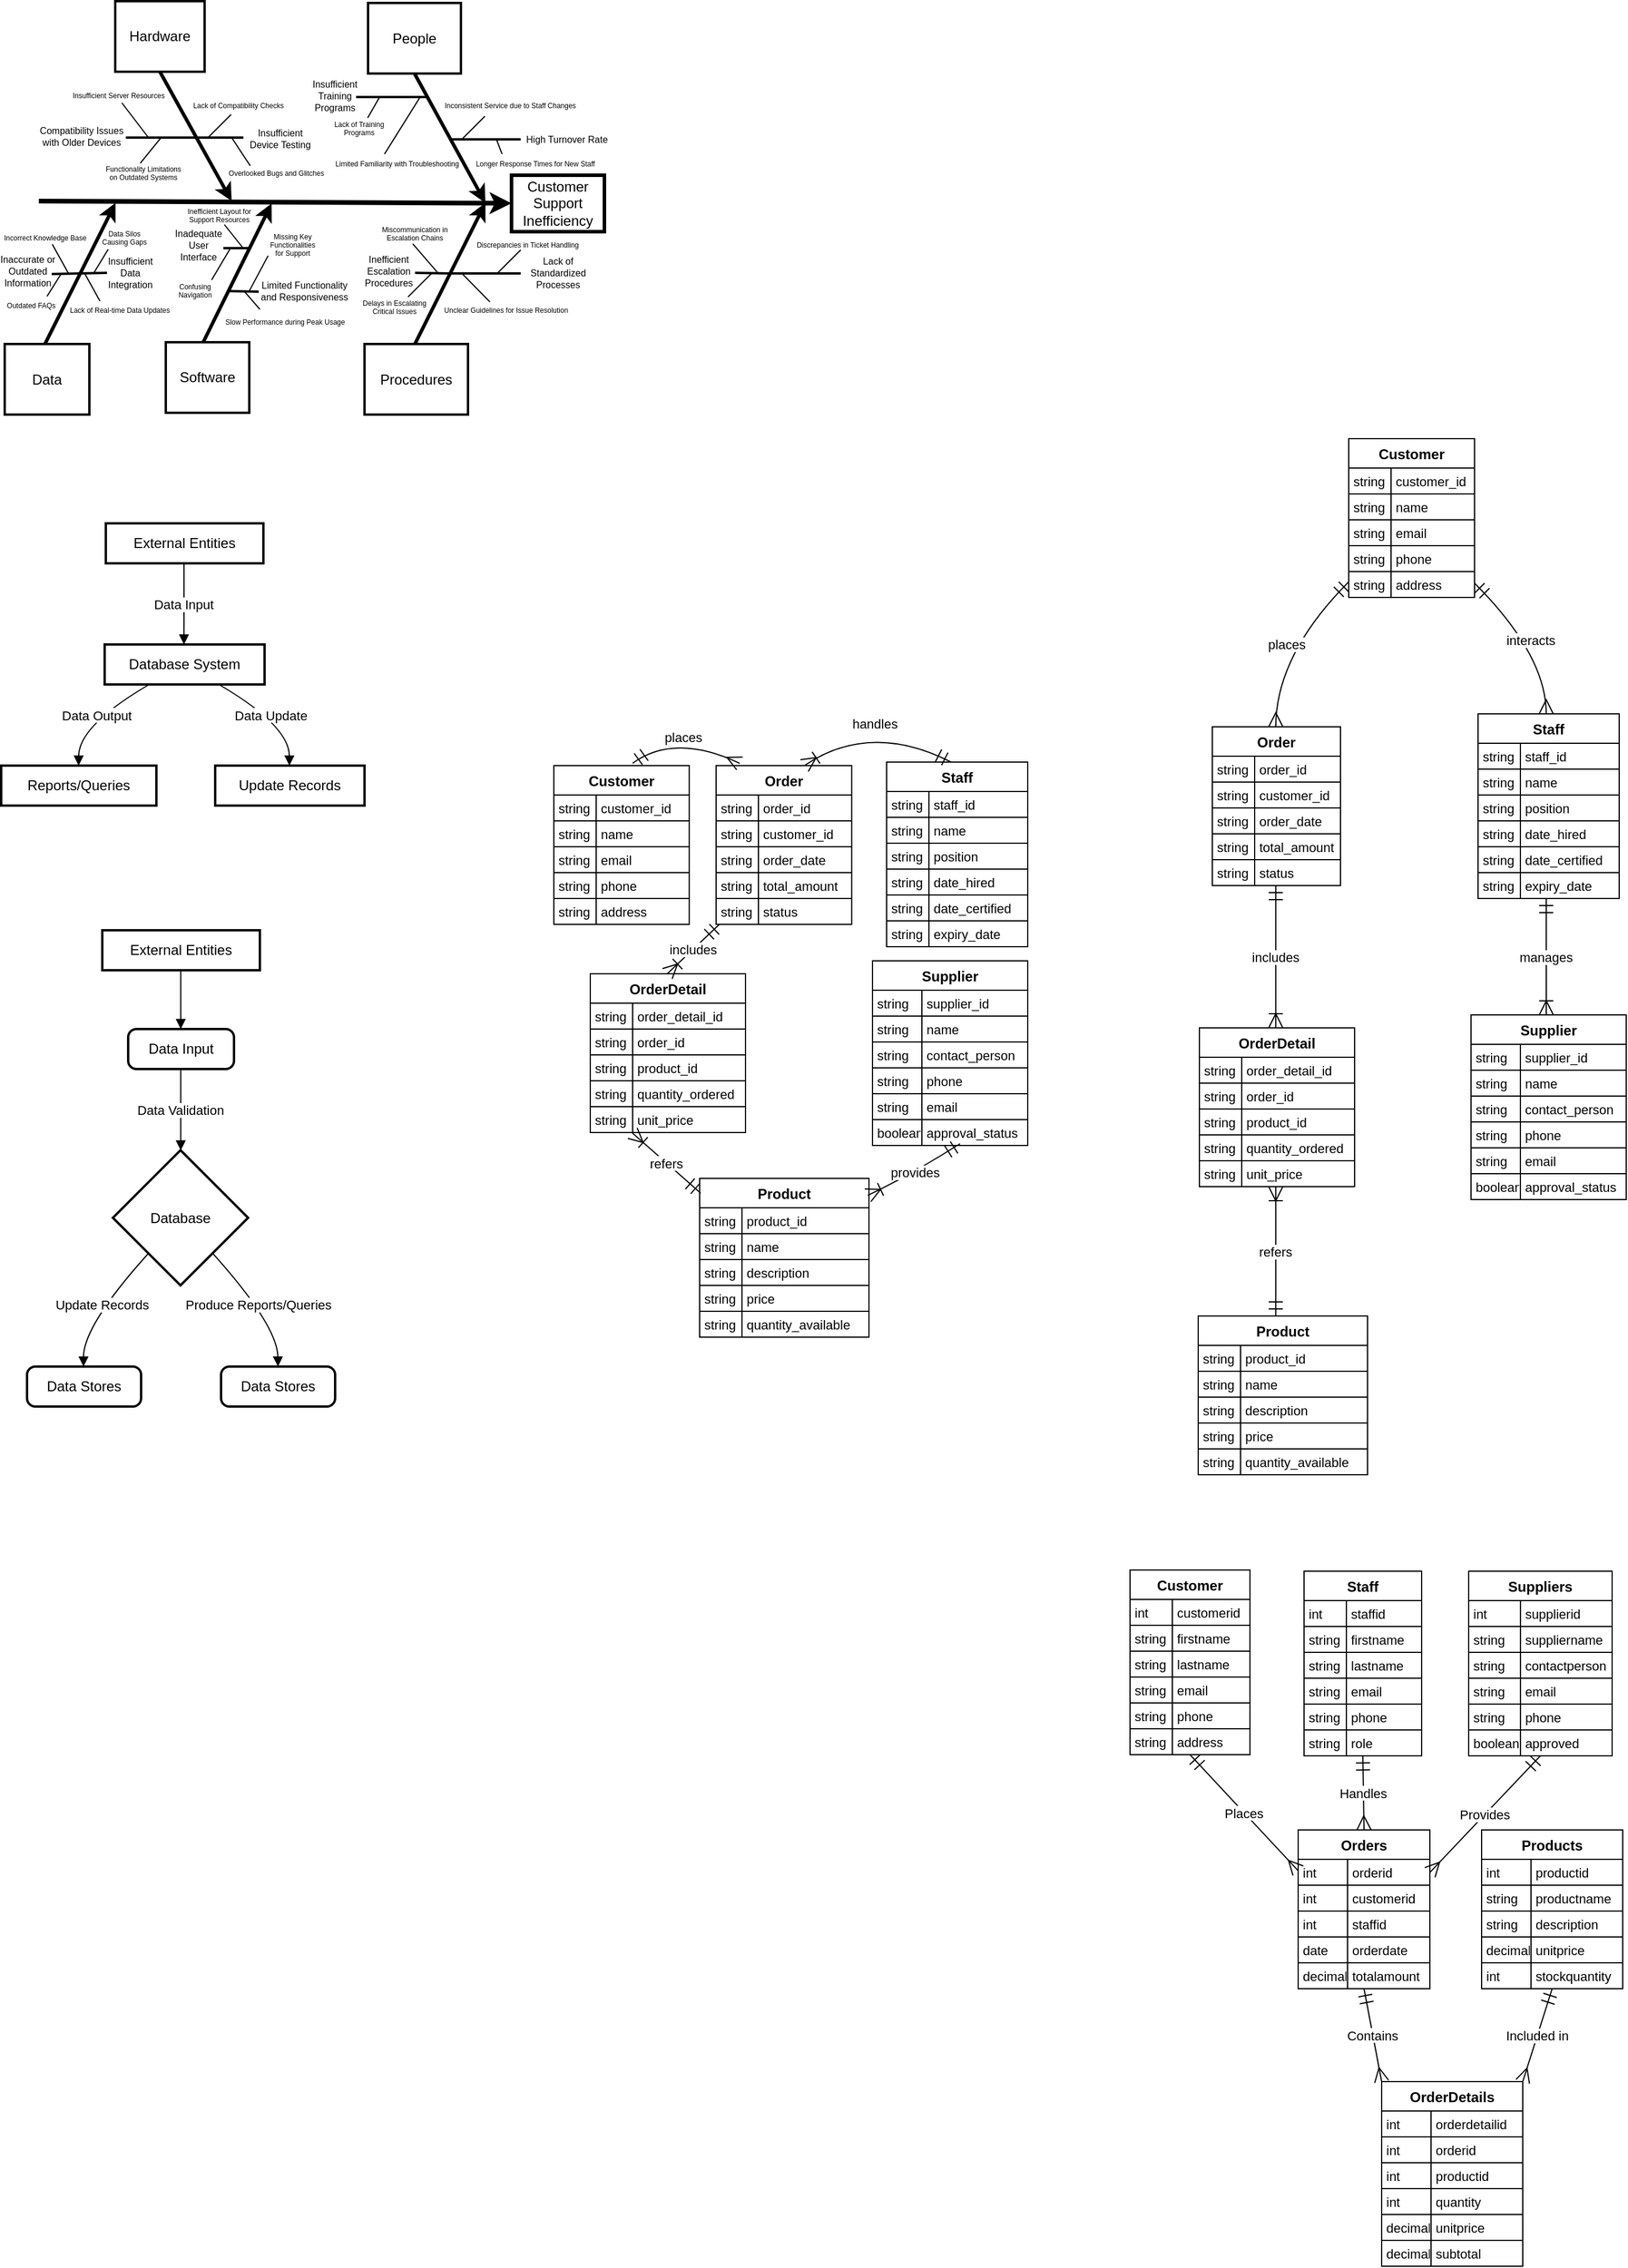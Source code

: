 <mxfile version="24.0.7" type="github">
  <diagram name="Page-1" id="4fc8d65c-f3f6-feb3-4d1c-02f59d9f9886">
    <mxGraphModel dx="1573" dy="2577" grid="0" gridSize="10" guides="1" tooltips="1" connect="1" arrows="1" fold="1" page="0" pageScale="1" pageWidth="826" pageHeight="1169" background="none" math="0" shadow="0">
      <root>
        <mxCell id="0" />
        <mxCell id="1" parent="0" />
        <mxCell id="5" value="Data" style="whiteSpace=wrap;strokeWidth=2" parent="1" vertex="1">
          <mxGeometry x="187" y="401.53" width="72" height="60" as="geometry" />
        </mxCell>
        <mxCell id="8" value="Customer&#xa;Support&#xa;Inefficiency" style="whiteSpace=wrap;strokeWidth=3" parent="1" vertex="1">
          <mxGeometry x="618" y="258" width="79" height="48" as="geometry" />
        </mxCell>
        <mxCell id="9" value="" style="edgeStyle=none;strokeWidth=4" parent="1" target="8" edge="1">
          <mxGeometry width="100" height="100" relative="1" as="geometry">
            <mxPoint x="216" y="280" as="sourcePoint" />
            <mxPoint x="240" y="230" as="targetPoint" />
          </mxGeometry>
        </mxCell>
        <mxCell id="15" value="" style="edgeStyle=none;exitX=0.5;exitY=0;strokeWidth=3" parent="1" edge="1">
          <mxGeometry width="100" height="100" relative="1" as="geometry">
            <mxPoint x="221.228" y="401.53" as="sourcePoint" />
            <mxPoint x="281.228" y="281.53" as="targetPoint" />
          </mxGeometry>
        </mxCell>
        <mxCell id="26" value="" style="edgeStyle=none;endArrow=none;strokeWidth=2;" parent="1" edge="1">
          <mxGeometry width="100" height="100" relative="1" as="geometry">
            <mxPoint x="227" y="342" as="sourcePoint" />
            <mxPoint x="251.228" y="341.53" as="targetPoint" />
          </mxGeometry>
        </mxCell>
        <mxCell id="36" value="" style="edgeStyle=none;endArrow=none;strokeWidth=2;" parent="1" edge="1">
          <mxGeometry width="100" height="100" relative="1" as="geometry">
            <mxPoint x="251.228" y="341.53" as="sourcePoint" />
            <mxPoint x="274" y="341" as="targetPoint" />
          </mxGeometry>
        </mxCell>
        <mxCell id="48" value="" style="edgeStyle=none;endArrow=none;" parent="1" edge="1">
          <mxGeometry width="100" height="100" relative="1" as="geometry">
            <mxPoint x="263" y="340.76" as="sourcePoint" />
            <mxPoint x="275" y="321" as="targetPoint" />
          </mxGeometry>
        </mxCell>
        <mxCell id="49" value="" style="edgeStyle=none;endArrow=none;" parent="1" edge="1">
          <mxGeometry width="100" height="100" relative="1" as="geometry">
            <mxPoint x="254.998" y="341.53" as="sourcePoint" />
            <mxPoint x="268" y="365" as="targetPoint" />
          </mxGeometry>
        </mxCell>
        <mxCell id="50" value="" style="edgeStyle=none;endArrow=none;exitX=0.654;exitY=-0.039;exitDx=0;exitDy=0;exitPerimeter=0;" parent="1" edge="1">
          <mxGeometry width="100" height="100" relative="1" as="geometry">
            <mxPoint x="223.002" y="361.0" as="sourcePoint" />
            <mxPoint x="234.73" y="342.25" as="targetPoint" />
          </mxGeometry>
        </mxCell>
        <mxCell id="52" value="" style="edgeStyle=none;endArrow=none;exitX=0.581;exitY=0.971;exitDx=0;exitDy=0;exitPerimeter=0;" parent="1" source="125" edge="1">
          <mxGeometry width="100" height="100" relative="1" as="geometry">
            <mxPoint x="221.228" y="361.53" as="sourcePoint" />
            <mxPoint x="241.228" y="341.53" as="targetPoint" />
          </mxGeometry>
        </mxCell>
        <mxCell id="119" value="Inaccurate or&#xa;Outdated&#xa;Information" style="text;spacingTop=-5;fontSize=8;align=center;verticalAlign=middle;points=[]" parent="1" vertex="1">
          <mxGeometry x="188" y="332" width="37.46" height="20" as="geometry" />
        </mxCell>
        <mxCell id="125" value="Incorrect Knowledge Base" style="text;spacingTop=-5;fontSize=6;align=center;verticalAlign=middle;points=[]" parent="1" vertex="1">
          <mxGeometry x="184.77" y="311.53" width="73.54" height="5.42" as="geometry" />
        </mxCell>
        <mxCell id="128" value="Outdated FAQs" style="text;spacingTop=-5;fontSize=6;align=center;verticalAlign=middle;points=[]" parent="1" vertex="1">
          <mxGeometry x="188" y="361.53" width="43.23" height="20" as="geometry" />
        </mxCell>
        <mxCell id="134" value="Data Silos&#xa;Causing Gaps" style="text;spacingTop=-5;fontSize=6;align=center;verticalAlign=middle;points=[]" parent="1" vertex="1">
          <mxGeometry x="278" y="308.25" width="21.77" height="11.97" as="geometry" />
        </mxCell>
        <mxCell id="136" value="Lack of Real-time Data Updates" style="text;spacingTop=-5;fontSize=6;align=center;verticalAlign=middle;points=[]" parent="1" vertex="1">
          <mxGeometry x="250.0" y="366.67" width="70" height="17.5" as="geometry" />
        </mxCell>
        <mxCell id="143" value="Hardware" style="whiteSpace=wrap;strokeWidth=2" parent="1" vertex="1">
          <mxGeometry x="281" y="110" width="76" height="60" as="geometry" />
        </mxCell>
        <mxCell id="144" value="Software" style="whiteSpace=wrap;strokeWidth=2" parent="1" vertex="1">
          <mxGeometry x="324" y="400" width="71" height="60" as="geometry" />
        </mxCell>
        <mxCell id="145" value="" style="edgeStyle=none;exitX=0.5;exitY=1;strokeWidth=3" parent="1" source="143" edge="1">
          <mxGeometry width="100" height="100" relative="1" as="geometry">
            <mxPoint x="320" y="190.0" as="sourcePoint" />
            <mxPoint x="380" y="280.0" as="targetPoint" />
          </mxGeometry>
        </mxCell>
        <mxCell id="146" value="" style="edgeStyle=none;exitX=0.5;exitY=0;strokeWidth=3" parent="1" edge="1">
          <mxGeometry width="100" height="100" relative="1" as="geometry">
            <mxPoint x="355.83" y="400.0" as="sourcePoint" />
            <mxPoint x="414" y="282" as="targetPoint" />
          </mxGeometry>
        </mxCell>
        <mxCell id="148" value="" style="edgeStyle=none;endArrow=none;strokeWidth=2" parent="1" edge="1">
          <mxGeometry width="100" height="100" relative="1" as="geometry">
            <mxPoint x="290" y="226.0" as="sourcePoint" />
            <mxPoint x="350.0" y="226.0" as="targetPoint" />
          </mxGeometry>
        </mxCell>
        <mxCell id="151" value="" style="edgeStyle=none;endArrow=none;strokeWidth=2" parent="1" edge="1">
          <mxGeometry width="100" height="100" relative="1" as="geometry">
            <mxPoint x="350.0" y="226.0" as="sourcePoint" />
            <mxPoint x="390" y="226" as="targetPoint" />
          </mxGeometry>
        </mxCell>
        <mxCell id="153" value="" style="edgeStyle=none;endArrow=none;strokeWidth=2" parent="1" edge="1">
          <mxGeometry width="100" height="100" relative="1" as="geometry">
            <mxPoint x="373" y="320" as="sourcePoint" />
            <mxPoint x="395.83" y="320" as="targetPoint" />
          </mxGeometry>
        </mxCell>
        <mxCell id="157" value="" style="edgeStyle=none;endArrow=none;strokeWidth=2" parent="1" edge="1">
          <mxGeometry width="100" height="100" relative="1" as="geometry">
            <mxPoint x="376.0" y="356.53" as="sourcePoint" />
            <mxPoint x="403" y="357" as="targetPoint" />
          </mxGeometry>
        </mxCell>
        <mxCell id="163" value="" style="edgeStyle=none;endArrow=none;" parent="1" edge="1">
          <mxGeometry width="100" height="100" relative="1" as="geometry">
            <mxPoint x="359.518" y="226.37" as="sourcePoint" />
            <mxPoint x="379.518" y="206.37" as="targetPoint" />
          </mxGeometry>
        </mxCell>
        <mxCell id="164" value="" style="edgeStyle=none;endArrow=none;entryX=0.168;entryY=0.057;entryDx=0;entryDy=0;entryPerimeter=0;" parent="1" target="192" edge="1">
          <mxGeometry width="100" height="100" relative="1" as="geometry">
            <mxPoint x="380" y="226" as="sourcePoint" />
            <mxPoint x="409.518" y="206.37" as="targetPoint" />
          </mxGeometry>
        </mxCell>
        <mxCell id="165" value="" style="edgeStyle=none;endArrow=none;exitX=0.411;exitY=-0.056;exitDx=0;exitDy=0;exitPerimeter=0;" parent="1" source="185" edge="1">
          <mxGeometry width="100" height="100" relative="1" as="geometry">
            <mxPoint x="319.518" y="246.37" as="sourcePoint" />
            <mxPoint x="320" y="226" as="targetPoint" />
          </mxGeometry>
        </mxCell>
        <mxCell id="166" value="" style="edgeStyle=none;endArrow=none;" parent="1" source="182" edge="1">
          <mxGeometry width="100" height="100" relative="1" as="geometry">
            <mxPoint x="289.518" y="246.37" as="sourcePoint" />
            <mxPoint x="309.518" y="226.37" as="targetPoint" />
          </mxGeometry>
        </mxCell>
        <mxCell id="169" value="" style="edgeStyle=none;endArrow=none;" parent="1" edge="1">
          <mxGeometry width="100" height="100" relative="1" as="geometry">
            <mxPoint x="395" y="356.43" as="sourcePoint" />
            <mxPoint x="411" y="326.43" as="targetPoint" />
          </mxGeometry>
        </mxCell>
        <mxCell id="170" value="" style="edgeStyle=none;endArrow=none;" parent="1" edge="1">
          <mxGeometry width="100" height="100" relative="1" as="geometry">
            <mxPoint x="391" y="357" as="sourcePoint" />
            <mxPoint x="404" y="372" as="targetPoint" />
          </mxGeometry>
        </mxCell>
        <mxCell id="174" value="" style="edgeStyle=none;endArrow=none;" parent="1" edge="1">
          <mxGeometry width="100" height="100" relative="1" as="geometry">
            <mxPoint x="373.835" y="300" as="sourcePoint" />
            <mxPoint x="389.79" y="320" as="targetPoint" />
          </mxGeometry>
        </mxCell>
        <mxCell id="177" value="Compatibility Issues&#xa;with Older Devices" style="text;spacingTop=-5;fontSize=8;align=center;verticalAlign=middle;points=[]" parent="1" vertex="1">
          <mxGeometry x="215" y="215" width="75" height="25" as="geometry" />
        </mxCell>
        <mxCell id="179" value="Inadequate&#xa;User&#xa;Interface" style="text;spacingTop=-5;fontSize=8;align=center;verticalAlign=middle;points=[]" parent="1" vertex="1">
          <mxGeometry x="330" y="310.21" width="43.83" height="20" as="geometry" />
        </mxCell>
        <mxCell id="182" value="Insufficient Server Resources" style="text;spacingTop=-5;fontSize=6;align=center;verticalAlign=middle;points=[]" parent="1" vertex="1">
          <mxGeometry x="240" y="189.5" width="88" height="7" as="geometry" />
        </mxCell>
        <mxCell id="185" value="Functionality Limitations&#xa;on Outdated Systems" style="text;spacingTop=-5;fontSize=6;align=center;verticalAlign=middle;points=[]" parent="1" vertex="1">
          <mxGeometry x="289.996" y="248.888" width="30" height="20.0" as="geometry" />
        </mxCell>
        <mxCell id="186" value="Confusing&#xa;Navigation" style="text;spacingTop=-5;fontSize=6;align=center;verticalAlign=middle;points=[]" parent="1" vertex="1">
          <mxGeometry x="334" y="348.997" width="30" height="20.0" as="geometry" />
        </mxCell>
        <mxCell id="187" value="Inefficient Layout for&#xa;Support Resources" style="text;spacingTop=-5;fontSize=6;align=center;verticalAlign=middle;points=[]" parent="1" vertex="1">
          <mxGeometry x="354.58" y="289.86" width="30" height="10.14" as="geometry" />
        </mxCell>
        <mxCell id="191" value="Lack of Compatibility Checks" style="text;spacingTop=-5;fontSize=6;align=center;verticalAlign=middle;points=[]" parent="1" vertex="1">
          <mxGeometry x="370.838" y="191.529" width="30" height="20.0" as="geometry" />
        </mxCell>
        <mxCell id="192" value="Overlooked Bugs and Glitches" style="text;spacingTop=-5;fontSize=6;align=center;verticalAlign=middle;points=[]" parent="1" vertex="1">
          <mxGeometry x="384.58" y="248.89" width="67" height="20" as="geometry" />
        </mxCell>
        <mxCell id="194" value="Missing Key&#xa;Functionalities&#xa;for Support" style="text;spacingTop=-5;fontSize=6;align=center;verticalAlign=middle;points=[]" parent="1" vertex="1">
          <mxGeometry x="403" y="315.42" width="57.83" height="9.58" as="geometry" />
        </mxCell>
        <mxCell id="197" value="Slow Performance during Peak Usage" style="text;spacingTop=-5;fontSize=6;align=center;verticalAlign=middle;points=[]" parent="1" vertex="1">
          <mxGeometry x="398" y="374" width="55" height="22.58" as="geometry" />
        </mxCell>
        <mxCell id="199" value="Insufficient&#xa;Device Testing" style="text;spacingTop=-5;fontSize=8;align=center;verticalAlign=middle;points=[]" parent="1" vertex="1">
          <mxGeometry x="391.16" y="219.03" width="60.42" height="20.97" as="geometry" />
        </mxCell>
        <mxCell id="202" value="Limited Functionality&#xa;and Responsiveness" style="text;spacingTop=-5;fontSize=8;align=center;verticalAlign=middle;points=[]" parent="1" vertex="1">
          <mxGeometry x="427.003" y="348.992" width="30" height="20.0" as="geometry" />
        </mxCell>
        <mxCell id="204" value="People" style="whiteSpace=wrap;strokeWidth=2" parent="1" vertex="1">
          <mxGeometry x="496" y="111.53" width="79" height="60" as="geometry" />
        </mxCell>
        <mxCell id="205" value="Procedures" style="whiteSpace=wrap;strokeWidth=2" parent="1" vertex="1">
          <mxGeometry x="493" y="401.53" width="88" height="60" as="geometry" />
        </mxCell>
        <mxCell id="206" value="" style="edgeStyle=none;exitX=0.5;exitY=1;strokeWidth=3" parent="1" source="204" edge="1">
          <mxGeometry width="100" height="100" relative="1" as="geometry">
            <mxPoint x="535.833" y="191.528" as="sourcePoint" />
            <mxPoint x="595.833" y="281.528" as="targetPoint" />
          </mxGeometry>
        </mxCell>
        <mxCell id="207" value="" style="edgeStyle=none;exitX=0.5;exitY=0;strokeWidth=3" parent="1" edge="1">
          <mxGeometry width="100" height="100" relative="1" as="geometry">
            <mxPoint x="535.833" y="401.528" as="sourcePoint" />
            <mxPoint x="595.833" y="281.528" as="targetPoint" />
          </mxGeometry>
        </mxCell>
        <mxCell id="208" value="" style="edgeStyle=none;endArrow=none;strokeWidth=2" parent="1" edge="1">
          <mxGeometry width="100" height="100" relative="1" as="geometry">
            <mxPoint x="485.833" y="191.528" as="sourcePoint" />
            <mxPoint x="545.833" y="191.528" as="targetPoint" />
          </mxGeometry>
        </mxCell>
        <mxCell id="212" value="" style="edgeStyle=none;endArrow=none;strokeWidth=2" parent="1" edge="1">
          <mxGeometry width="100" height="100" relative="1" as="geometry">
            <mxPoint x="565.833" y="227.528" as="sourcePoint" />
            <mxPoint x="625.833" y="227.528" as="targetPoint" />
          </mxGeometry>
        </mxCell>
        <mxCell id="215" value="" style="edgeStyle=none;endArrow=none;strokeWidth=2" parent="1" edge="1">
          <mxGeometry width="100" height="100" relative="1" as="geometry">
            <mxPoint x="536" y="341" as="sourcePoint" />
            <mxPoint x="565.833" y="341.528" as="targetPoint" />
          </mxGeometry>
        </mxCell>
        <mxCell id="218" value="" style="edgeStyle=none;endArrow=none;strokeWidth=2" parent="1" edge="1">
          <mxGeometry width="100" height="100" relative="1" as="geometry">
            <mxPoint x="565.833" y="341.528" as="sourcePoint" />
            <mxPoint x="625.833" y="341.528" as="targetPoint" />
          </mxGeometry>
        </mxCell>
        <mxCell id="220" value="" style="edgeStyle=none;endArrow=none;" parent="1" edge="1">
          <mxGeometry width="100" height="100" relative="1" as="geometry">
            <mxPoint x="510" y="240" as="sourcePoint" />
            <mxPoint x="540" y="192" as="targetPoint" />
          </mxGeometry>
        </mxCell>
        <mxCell id="221" value="" style="edgeStyle=none;endArrow=none;exitX=0.614;exitY=-0.123;exitDx=0;exitDy=0;exitPerimeter=0;" parent="1" source="243" edge="1">
          <mxGeometry width="100" height="100" relative="1" as="geometry">
            <mxPoint x="490" y="210" as="sourcePoint" />
            <mxPoint x="505.833" y="191.528" as="targetPoint" />
          </mxGeometry>
        </mxCell>
        <mxCell id="224" value="" style="edgeStyle=none;endArrow=none;" parent="1" edge="1">
          <mxGeometry width="100" height="100" relative="1" as="geometry">
            <mxPoint x="575.351" y="227.897" as="sourcePoint" />
            <mxPoint x="595.351" y="207.897" as="targetPoint" />
          </mxGeometry>
        </mxCell>
        <mxCell id="225" value="" style="edgeStyle=none;endArrow=none;" parent="1" edge="1">
          <mxGeometry width="100" height="100" relative="1" as="geometry">
            <mxPoint x="605.351" y="227.897" as="sourcePoint" />
            <mxPoint x="610" y="240" as="targetPoint" />
          </mxGeometry>
        </mxCell>
        <mxCell id="230" value="" style="edgeStyle=none;endArrow=none;" parent="1" edge="1">
          <mxGeometry width="100" height="100" relative="1" as="geometry">
            <mxPoint x="605.833" y="341.528" as="sourcePoint" />
            <mxPoint x="625.833" y="321.528" as="targetPoint" />
          </mxGeometry>
        </mxCell>
        <mxCell id="231" value="" style="edgeStyle=none;endArrow=none;entryX=0.357;entryY=0.014;entryDx=0;entryDy=0;entryPerimeter=0;" parent="1" target="258" edge="1">
          <mxGeometry width="100" height="100" relative="1" as="geometry">
            <mxPoint x="575.833" y="341.528" as="sourcePoint" />
            <mxPoint x="590" y="360" as="targetPoint" />
          </mxGeometry>
        </mxCell>
        <mxCell id="233" value="" style="edgeStyle=none;endArrow=none;exitX=0.464;exitY=1.09;exitDx=0;exitDy=0;exitPerimeter=0;" parent="1" source="248" edge="1">
          <mxGeometry width="100" height="100" relative="1" as="geometry">
            <mxPoint x="535.833" y="361.528" as="sourcePoint" />
            <mxPoint x="555.833" y="341.528" as="targetPoint" />
          </mxGeometry>
        </mxCell>
        <mxCell id="234" value="" style="edgeStyle=none;endArrow=none;" parent="1" edge="1">
          <mxGeometry width="100" height="100" relative="1" as="geometry">
            <mxPoint x="530.003" y="361.528" as="sourcePoint" />
            <mxPoint x="550.003" y="341.528" as="targetPoint" />
          </mxGeometry>
        </mxCell>
        <mxCell id="237" value="Insufficient&#xa;Training&#xa;Programs" style="text;spacingTop=-5;fontSize=8;align=center;verticalAlign=middle;points=[]" parent="1" vertex="1">
          <mxGeometry x="450" y="174" width="35.83" height="38" as="geometry" />
        </mxCell>
        <mxCell id="241" value="Inefficient&#xa;Escalation&#xa;Procedures" style="text;spacingTop=-5;fontSize=8;align=center;verticalAlign=middle;points=[]" parent="1" vertex="1">
          <mxGeometry x="501" y="327.57" width="25.41" height="28.86" as="geometry" />
        </mxCell>
        <mxCell id="243" value="Lack of Training&#xa;Programs" style="text;spacingTop=-5;fontSize=6;align=center;verticalAlign=middle;points=[]" parent="1" vertex="1">
          <mxGeometry x="457" y="211.53" width="63" height="19" as="geometry" />
        </mxCell>
        <mxCell id="244" value="Limited Familiarity with Troubleshooting" style="text;spacingTop=-5;fontSize=6;align=center;verticalAlign=middle;points=[]" parent="1" vertex="1">
          <mxGeometry x="470.83" y="240.97" width="100" height="20" as="geometry" />
        </mxCell>
        <mxCell id="248" value="Miscommunication in&#xa;Escalation Chains" style="text;spacingTop=-5;fontSize=6;align=center;verticalAlign=middle;points=[]" parent="1" vertex="1">
          <mxGeometry x="510.83" y="305.42" width="50" height="10" as="geometry" />
        </mxCell>
        <mxCell id="249" value="Delays in Escalating&#xa;Critical Issues" style="text;spacingTop=-5;fontSize=6;align=center;verticalAlign=middle;points=[]" parent="1" vertex="1">
          <mxGeometry x="493" y="362.78" width="51.11" height="20" as="geometry" />
        </mxCell>
        <mxCell id="251" value="Inconsistent Service due to Staff Changes" style="text;spacingTop=-5;fontSize=6;align=center;verticalAlign=middle;points=[]" parent="1" vertex="1">
          <mxGeometry x="560" y="191.53" width="114" height="20" as="geometry" />
        </mxCell>
        <mxCell id="252" value="Longer Response Times for New Staff" style="text;spacingTop=-5;fontSize=6;align=center;verticalAlign=middle;points=[]" parent="1" vertex="1">
          <mxGeometry x="586.67" y="240.97" width="103.33" height="20" as="geometry" />
        </mxCell>
        <mxCell id="255" value="Discrepancies in Ticket Handling" style="text;spacingTop=-5;fontSize=6;align=center;verticalAlign=middle;points=[]" parent="1" vertex="1">
          <mxGeometry x="586.67" y="309.86" width="90.33" height="20" as="geometry" />
        </mxCell>
        <mxCell id="258" value="Unclear Guidelines for Issue Resolution" style="text;spacingTop=-5;fontSize=6;align=center;verticalAlign=middle;points=[]" parent="1" vertex="1">
          <mxGeometry x="565" y="365.42" width="97" height="20" as="geometry" />
        </mxCell>
        <mxCell id="263" value="Lack of&#xa;Standardized&#xa;Processes" style="text;spacingTop=-5;fontSize=8;align=center;verticalAlign=middle;points=[]" parent="1" vertex="1">
          <mxGeometry x="630.42" y="328.33" width="54.58" height="30.14" as="geometry" />
        </mxCell>
        <mxCell id="CZlwH5WUpdTdyu7_PjM4-264" value="High Turnover Rate" style="text;spacingTop=-5;fontSize=8;align=center;verticalAlign=middle;points=[]" parent="1" vertex="1">
          <mxGeometry x="630.42" y="220" width="69.58" height="20" as="geometry" />
        </mxCell>
        <mxCell id="av0-iAl7pBz-ef9YuzW3-263" value="" style="edgeStyle=none;endArrow=none;" parent="1" edge="1">
          <mxGeometry width="100" height="100" relative="1" as="geometry">
            <mxPoint x="363" y="347" as="sourcePoint" />
            <mxPoint x="379" y="320" as="targetPoint" />
          </mxGeometry>
        </mxCell>
        <mxCell id="2NPFegpK8UYOzbiiOl9I-267" value="Insufficient&#xa;Data&#xa;Integration" style="text;spacingTop=-5;fontSize=8;align=center;verticalAlign=middle;points=[]" parent="1" vertex="1">
          <mxGeometry x="275" y="328.9" width="37.77" height="29" as="geometry" />
        </mxCell>
        <mxCell id="2NPFegpK8UYOzbiiOl9I-268" value="External Entities" style="whiteSpace=wrap;strokeWidth=2;" parent="1" vertex="1">
          <mxGeometry x="273" y="554" width="134" height="34" as="geometry" />
        </mxCell>
        <mxCell id="2NPFegpK8UYOzbiiOl9I-269" value="Database System" style="whiteSpace=wrap;strokeWidth=2;" parent="1" vertex="1">
          <mxGeometry x="272" y="657" width="136" height="34" as="geometry" />
        </mxCell>
        <mxCell id="2NPFegpK8UYOzbiiOl9I-270" value="Reports/Queries" style="whiteSpace=wrap;strokeWidth=2;" parent="1" vertex="1">
          <mxGeometry x="184" y="760" width="132" height="34" as="geometry" />
        </mxCell>
        <mxCell id="2NPFegpK8UYOzbiiOl9I-271" value="Update Records" style="whiteSpace=wrap;strokeWidth=2;" parent="1" vertex="1">
          <mxGeometry x="366" y="760" width="127" height="34" as="geometry" />
        </mxCell>
        <mxCell id="2NPFegpK8UYOzbiiOl9I-272" value="Data Input" style="curved=1;startArrow=none;endArrow=block;exitX=0.496;exitY=1;entryX=0.496;entryY=0;rounded=0;" parent="1" source="2NPFegpK8UYOzbiiOl9I-268" target="2NPFegpK8UYOzbiiOl9I-269" edge="1">
          <mxGeometry relative="1" as="geometry">
            <Array as="points" />
          </mxGeometry>
        </mxCell>
        <mxCell id="2NPFegpK8UYOzbiiOl9I-273" value="Data Output" style="curved=1;startArrow=none;endArrow=block;exitX=0.279;exitY=1;entryX=0.499;entryY=0;rounded=0;" parent="1" source="2NPFegpK8UYOzbiiOl9I-269" target="2NPFegpK8UYOzbiiOl9I-270" edge="1">
          <mxGeometry relative="1" as="geometry">
            <Array as="points">
              <mxPoint x="250" y="726" />
            </Array>
          </mxGeometry>
        </mxCell>
        <mxCell id="2NPFegpK8UYOzbiiOl9I-274" value="Data Update" style="curved=1;startArrow=none;endArrow=block;exitX=0.714;exitY=1;entryX=0.497;entryY=0;rounded=0;" parent="1" source="2NPFegpK8UYOzbiiOl9I-269" target="2NPFegpK8UYOzbiiOl9I-271" edge="1">
          <mxGeometry relative="1" as="geometry">
            <Array as="points">
              <mxPoint x="429" y="726" />
            </Array>
          </mxGeometry>
        </mxCell>
        <mxCell id="2NPFegpK8UYOzbiiOl9I-275" value="External Entities" style="whiteSpace=wrap;strokeWidth=2;" parent="1" vertex="1">
          <mxGeometry x="270" y="900" width="134" height="34" as="geometry" />
        </mxCell>
        <mxCell id="2NPFegpK8UYOzbiiOl9I-276" value="Data Input" style="rounded=1;absoluteArcSize=1;arcSize=14;whiteSpace=wrap;strokeWidth=2;" parent="1" vertex="1">
          <mxGeometry x="292" y="984" width="90" height="34" as="geometry" />
        </mxCell>
        <mxCell id="2NPFegpK8UYOzbiiOl9I-277" value="Database" style="rhombus;strokeWidth=2;whiteSpace=wrap;" parent="1" vertex="1">
          <mxGeometry x="279" y="1087" width="115" height="115" as="geometry" />
        </mxCell>
        <mxCell id="2NPFegpK8UYOzbiiOl9I-278" value="Data Stores" style="rounded=1;absoluteArcSize=1;arcSize=14;whiteSpace=wrap;strokeWidth=2;" parent="1" vertex="1">
          <mxGeometry x="206" y="1271" width="97" height="34" as="geometry" />
        </mxCell>
        <mxCell id="2NPFegpK8UYOzbiiOl9I-279" value="Data Stores" style="rounded=1;absoluteArcSize=1;arcSize=14;whiteSpace=wrap;strokeWidth=2;" parent="1" vertex="1">
          <mxGeometry x="371" y="1271" width="97" height="34" as="geometry" />
        </mxCell>
        <mxCell id="2NPFegpK8UYOzbiiOl9I-280" value="" style="curved=1;startArrow=none;endArrow=block;exitX=0.498;exitY=1;entryX=0.497;entryY=0;rounded=0;" parent="1" source="2NPFegpK8UYOzbiiOl9I-275" target="2NPFegpK8UYOzbiiOl9I-276" edge="1">
          <mxGeometry relative="1" as="geometry">
            <Array as="points" />
          </mxGeometry>
        </mxCell>
        <mxCell id="2NPFegpK8UYOzbiiOl9I-281" value="Data Validation" style="curved=1;startArrow=none;endArrow=block;exitX=0.497;exitY=1;entryX=0.502;entryY=0;rounded=0;" parent="1" source="2NPFegpK8UYOzbiiOl9I-276" target="2NPFegpK8UYOzbiiOl9I-277" edge="1">
          <mxGeometry relative="1" as="geometry">
            <Array as="points" />
          </mxGeometry>
        </mxCell>
        <mxCell id="2NPFegpK8UYOzbiiOl9I-282" value="Update Records" style="curved=1;startArrow=none;endArrow=block;exitX=0.053;exitY=0.996;entryX=0.495;entryY=-0.015;rounded=0;" parent="1" source="2NPFegpK8UYOzbiiOl9I-277" target="2NPFegpK8UYOzbiiOl9I-278" edge="1">
          <mxGeometry relative="1" as="geometry">
            <Array as="points">
              <mxPoint x="254" y="1236" />
            </Array>
          </mxGeometry>
        </mxCell>
        <mxCell id="2NPFegpK8UYOzbiiOl9I-283" value="Produce Reports/Queries" style="curved=1;startArrow=none;endArrow=block;exitX=0.95;exitY=0.996;entryX=0.499;entryY=-0.015;rounded=0;" parent="1" source="2NPFegpK8UYOzbiiOl9I-277" target="2NPFegpK8UYOzbiiOl9I-279" edge="1">
          <mxGeometry relative="1" as="geometry">
            <Array as="points">
              <mxPoint x="419" y="1236" />
            </Array>
          </mxGeometry>
        </mxCell>
        <mxCell id="2NPFegpK8UYOzbiiOl9I-284" value="Customer" style="shape=table;startSize=25;container=1;collapsible=0;childLayout=tableLayout;fixedRows=1;rowLines=1;fontStyle=1;align=center;resizeLast=1;" parent="1" vertex="1">
          <mxGeometry x="1144" y="1444" width="102" height="157" as="geometry" />
        </mxCell>
        <mxCell id="2NPFegpK8UYOzbiiOl9I-285" style="shape=tableRow;horizontal=0;startSize=0;swimlaneHead=0;swimlaneBody=0;fillColor=none;collapsible=0;dropTarget=0;points=[[0,0.5],[1,0.5]];portConstraint=eastwest;top=0;left=0;right=0;bottom=0;" parent="2NPFegpK8UYOzbiiOl9I-284" vertex="1">
          <mxGeometry y="25" width="102" height="22" as="geometry" />
        </mxCell>
        <mxCell id="2NPFegpK8UYOzbiiOl9I-286" value="int" style="shape=partialRectangle;connectable=0;fillColor=none;top=0;left=0;bottom=0;right=0;align=left;spacingLeft=2;overflow=hidden;fontSize=11;" parent="2NPFegpK8UYOzbiiOl9I-285" vertex="1">
          <mxGeometry width="36" height="22" as="geometry">
            <mxRectangle width="36" height="22" as="alternateBounds" />
          </mxGeometry>
        </mxCell>
        <mxCell id="2NPFegpK8UYOzbiiOl9I-287" value="customerid" style="shape=partialRectangle;connectable=0;fillColor=none;top=0;left=0;bottom=0;right=0;align=left;spacingLeft=2;overflow=hidden;fontSize=11;" parent="2NPFegpK8UYOzbiiOl9I-285" vertex="1">
          <mxGeometry x="36" width="66" height="22" as="geometry">
            <mxRectangle width="66" height="22" as="alternateBounds" />
          </mxGeometry>
        </mxCell>
        <mxCell id="2NPFegpK8UYOzbiiOl9I-288" style="shape=tableRow;horizontal=0;startSize=0;swimlaneHead=0;swimlaneBody=0;fillColor=none;collapsible=0;dropTarget=0;points=[[0,0.5],[1,0.5]];portConstraint=eastwest;top=0;left=0;right=0;bottom=0;" parent="2NPFegpK8UYOzbiiOl9I-284" vertex="1">
          <mxGeometry y="47" width="102" height="22" as="geometry" />
        </mxCell>
        <mxCell id="2NPFegpK8UYOzbiiOl9I-289" value="string" style="shape=partialRectangle;connectable=0;fillColor=none;top=0;left=0;bottom=0;right=0;align=left;spacingLeft=2;overflow=hidden;fontSize=11;" parent="2NPFegpK8UYOzbiiOl9I-288" vertex="1">
          <mxGeometry width="36" height="22" as="geometry">
            <mxRectangle width="36" height="22" as="alternateBounds" />
          </mxGeometry>
        </mxCell>
        <mxCell id="2NPFegpK8UYOzbiiOl9I-290" value="firstname" style="shape=partialRectangle;connectable=0;fillColor=none;top=0;left=0;bottom=0;right=0;align=left;spacingLeft=2;overflow=hidden;fontSize=11;" parent="2NPFegpK8UYOzbiiOl9I-288" vertex="1">
          <mxGeometry x="36" width="66" height="22" as="geometry">
            <mxRectangle width="66" height="22" as="alternateBounds" />
          </mxGeometry>
        </mxCell>
        <mxCell id="2NPFegpK8UYOzbiiOl9I-291" style="shape=tableRow;horizontal=0;startSize=0;swimlaneHead=0;swimlaneBody=0;fillColor=none;collapsible=0;dropTarget=0;points=[[0,0.5],[1,0.5]];portConstraint=eastwest;top=0;left=0;right=0;bottom=0;" parent="2NPFegpK8UYOzbiiOl9I-284" vertex="1">
          <mxGeometry y="69" width="102" height="22" as="geometry" />
        </mxCell>
        <mxCell id="2NPFegpK8UYOzbiiOl9I-292" value="string" style="shape=partialRectangle;connectable=0;fillColor=none;top=0;left=0;bottom=0;right=0;align=left;spacingLeft=2;overflow=hidden;fontSize=11;" parent="2NPFegpK8UYOzbiiOl9I-291" vertex="1">
          <mxGeometry width="36" height="22" as="geometry">
            <mxRectangle width="36" height="22" as="alternateBounds" />
          </mxGeometry>
        </mxCell>
        <mxCell id="2NPFegpK8UYOzbiiOl9I-293" value="lastname" style="shape=partialRectangle;connectable=0;fillColor=none;top=0;left=0;bottom=0;right=0;align=left;spacingLeft=2;overflow=hidden;fontSize=11;" parent="2NPFegpK8UYOzbiiOl9I-291" vertex="1">
          <mxGeometry x="36" width="66" height="22" as="geometry">
            <mxRectangle width="66" height="22" as="alternateBounds" />
          </mxGeometry>
        </mxCell>
        <mxCell id="2NPFegpK8UYOzbiiOl9I-294" style="shape=tableRow;horizontal=0;startSize=0;swimlaneHead=0;swimlaneBody=0;fillColor=none;collapsible=0;dropTarget=0;points=[[0,0.5],[1,0.5]];portConstraint=eastwest;top=0;left=0;right=0;bottom=0;" parent="2NPFegpK8UYOzbiiOl9I-284" vertex="1">
          <mxGeometry y="91" width="102" height="22" as="geometry" />
        </mxCell>
        <mxCell id="2NPFegpK8UYOzbiiOl9I-295" value="string" style="shape=partialRectangle;connectable=0;fillColor=none;top=0;left=0;bottom=0;right=0;align=left;spacingLeft=2;overflow=hidden;fontSize=11;" parent="2NPFegpK8UYOzbiiOl9I-294" vertex="1">
          <mxGeometry width="36" height="22" as="geometry">
            <mxRectangle width="36" height="22" as="alternateBounds" />
          </mxGeometry>
        </mxCell>
        <mxCell id="2NPFegpK8UYOzbiiOl9I-296" value="email" style="shape=partialRectangle;connectable=0;fillColor=none;top=0;left=0;bottom=0;right=0;align=left;spacingLeft=2;overflow=hidden;fontSize=11;" parent="2NPFegpK8UYOzbiiOl9I-294" vertex="1">
          <mxGeometry x="36" width="66" height="22" as="geometry">
            <mxRectangle width="66" height="22" as="alternateBounds" />
          </mxGeometry>
        </mxCell>
        <mxCell id="2NPFegpK8UYOzbiiOl9I-297" style="shape=tableRow;horizontal=0;startSize=0;swimlaneHead=0;swimlaneBody=0;fillColor=none;collapsible=0;dropTarget=0;points=[[0,0.5],[1,0.5]];portConstraint=eastwest;top=0;left=0;right=0;bottom=0;" parent="2NPFegpK8UYOzbiiOl9I-284" vertex="1">
          <mxGeometry y="113" width="102" height="22" as="geometry" />
        </mxCell>
        <mxCell id="2NPFegpK8UYOzbiiOl9I-298" value="string" style="shape=partialRectangle;connectable=0;fillColor=none;top=0;left=0;bottom=0;right=0;align=left;spacingLeft=2;overflow=hidden;fontSize=11;" parent="2NPFegpK8UYOzbiiOl9I-297" vertex="1">
          <mxGeometry width="36" height="22" as="geometry">
            <mxRectangle width="36" height="22" as="alternateBounds" />
          </mxGeometry>
        </mxCell>
        <mxCell id="2NPFegpK8UYOzbiiOl9I-299" value="phone" style="shape=partialRectangle;connectable=0;fillColor=none;top=0;left=0;bottom=0;right=0;align=left;spacingLeft=2;overflow=hidden;fontSize=11;" parent="2NPFegpK8UYOzbiiOl9I-297" vertex="1">
          <mxGeometry x="36" width="66" height="22" as="geometry">
            <mxRectangle width="66" height="22" as="alternateBounds" />
          </mxGeometry>
        </mxCell>
        <mxCell id="2NPFegpK8UYOzbiiOl9I-300" style="shape=tableRow;horizontal=0;startSize=0;swimlaneHead=0;swimlaneBody=0;fillColor=none;collapsible=0;dropTarget=0;points=[[0,0.5],[1,0.5]];portConstraint=eastwest;top=0;left=0;right=0;bottom=0;" parent="2NPFegpK8UYOzbiiOl9I-284" vertex="1">
          <mxGeometry y="135" width="102" height="22" as="geometry" />
        </mxCell>
        <mxCell id="2NPFegpK8UYOzbiiOl9I-301" value="string" style="shape=partialRectangle;connectable=0;fillColor=none;top=0;left=0;bottom=0;right=0;align=left;spacingLeft=2;overflow=hidden;fontSize=11;" parent="2NPFegpK8UYOzbiiOl9I-300" vertex="1">
          <mxGeometry width="36" height="22" as="geometry">
            <mxRectangle width="36" height="22" as="alternateBounds" />
          </mxGeometry>
        </mxCell>
        <mxCell id="2NPFegpK8UYOzbiiOl9I-302" value="address" style="shape=partialRectangle;connectable=0;fillColor=none;top=0;left=0;bottom=0;right=0;align=left;spacingLeft=2;overflow=hidden;fontSize=11;" parent="2NPFegpK8UYOzbiiOl9I-300" vertex="1">
          <mxGeometry x="36" width="66" height="22" as="geometry">
            <mxRectangle width="66" height="22" as="alternateBounds" />
          </mxGeometry>
        </mxCell>
        <mxCell id="2NPFegpK8UYOzbiiOl9I-303" value="Staff" style="shape=table;startSize=25;container=1;collapsible=0;childLayout=tableLayout;fixedRows=1;rowLines=1;fontStyle=1;align=center;resizeLast=1;" parent="1" vertex="1">
          <mxGeometry x="1292" y="1445" width="100" height="157" as="geometry" />
        </mxCell>
        <mxCell id="2NPFegpK8UYOzbiiOl9I-304" style="shape=tableRow;horizontal=0;startSize=0;swimlaneHead=0;swimlaneBody=0;fillColor=none;collapsible=0;dropTarget=0;points=[[0,0.5],[1,0.5]];portConstraint=eastwest;top=0;left=0;right=0;bottom=0;" parent="2NPFegpK8UYOzbiiOl9I-303" vertex="1">
          <mxGeometry y="25" width="100" height="22" as="geometry" />
        </mxCell>
        <mxCell id="2NPFegpK8UYOzbiiOl9I-305" value="int" style="shape=partialRectangle;connectable=0;fillColor=none;top=0;left=0;bottom=0;right=0;align=left;spacingLeft=2;overflow=hidden;fontSize=11;" parent="2NPFegpK8UYOzbiiOl9I-304" vertex="1">
          <mxGeometry width="36" height="22" as="geometry">
            <mxRectangle width="36" height="22" as="alternateBounds" />
          </mxGeometry>
        </mxCell>
        <mxCell id="2NPFegpK8UYOzbiiOl9I-306" value="staffid" style="shape=partialRectangle;connectable=0;fillColor=none;top=0;left=0;bottom=0;right=0;align=left;spacingLeft=2;overflow=hidden;fontSize=11;" parent="2NPFegpK8UYOzbiiOl9I-304" vertex="1">
          <mxGeometry x="36" width="64" height="22" as="geometry">
            <mxRectangle width="64" height="22" as="alternateBounds" />
          </mxGeometry>
        </mxCell>
        <mxCell id="2NPFegpK8UYOzbiiOl9I-307" style="shape=tableRow;horizontal=0;startSize=0;swimlaneHead=0;swimlaneBody=0;fillColor=none;collapsible=0;dropTarget=0;points=[[0,0.5],[1,0.5]];portConstraint=eastwest;top=0;left=0;right=0;bottom=0;" parent="2NPFegpK8UYOzbiiOl9I-303" vertex="1">
          <mxGeometry y="47" width="100" height="22" as="geometry" />
        </mxCell>
        <mxCell id="2NPFegpK8UYOzbiiOl9I-308" value="string" style="shape=partialRectangle;connectable=0;fillColor=none;top=0;left=0;bottom=0;right=0;align=left;spacingLeft=2;overflow=hidden;fontSize=11;" parent="2NPFegpK8UYOzbiiOl9I-307" vertex="1">
          <mxGeometry width="36" height="22" as="geometry">
            <mxRectangle width="36" height="22" as="alternateBounds" />
          </mxGeometry>
        </mxCell>
        <mxCell id="2NPFegpK8UYOzbiiOl9I-309" value="firstname" style="shape=partialRectangle;connectable=0;fillColor=none;top=0;left=0;bottom=0;right=0;align=left;spacingLeft=2;overflow=hidden;fontSize=11;" parent="2NPFegpK8UYOzbiiOl9I-307" vertex="1">
          <mxGeometry x="36" width="64" height="22" as="geometry">
            <mxRectangle width="64" height="22" as="alternateBounds" />
          </mxGeometry>
        </mxCell>
        <mxCell id="2NPFegpK8UYOzbiiOl9I-310" style="shape=tableRow;horizontal=0;startSize=0;swimlaneHead=0;swimlaneBody=0;fillColor=none;collapsible=0;dropTarget=0;points=[[0,0.5],[1,0.5]];portConstraint=eastwest;top=0;left=0;right=0;bottom=0;" parent="2NPFegpK8UYOzbiiOl9I-303" vertex="1">
          <mxGeometry y="69" width="100" height="22" as="geometry" />
        </mxCell>
        <mxCell id="2NPFegpK8UYOzbiiOl9I-311" value="string" style="shape=partialRectangle;connectable=0;fillColor=none;top=0;left=0;bottom=0;right=0;align=left;spacingLeft=2;overflow=hidden;fontSize=11;" parent="2NPFegpK8UYOzbiiOl9I-310" vertex="1">
          <mxGeometry width="36" height="22" as="geometry">
            <mxRectangle width="36" height="22" as="alternateBounds" />
          </mxGeometry>
        </mxCell>
        <mxCell id="2NPFegpK8UYOzbiiOl9I-312" value="lastname" style="shape=partialRectangle;connectable=0;fillColor=none;top=0;left=0;bottom=0;right=0;align=left;spacingLeft=2;overflow=hidden;fontSize=11;" parent="2NPFegpK8UYOzbiiOl9I-310" vertex="1">
          <mxGeometry x="36" width="64" height="22" as="geometry">
            <mxRectangle width="64" height="22" as="alternateBounds" />
          </mxGeometry>
        </mxCell>
        <mxCell id="2NPFegpK8UYOzbiiOl9I-313" style="shape=tableRow;horizontal=0;startSize=0;swimlaneHead=0;swimlaneBody=0;fillColor=none;collapsible=0;dropTarget=0;points=[[0,0.5],[1,0.5]];portConstraint=eastwest;top=0;left=0;right=0;bottom=0;" parent="2NPFegpK8UYOzbiiOl9I-303" vertex="1">
          <mxGeometry y="91" width="100" height="22" as="geometry" />
        </mxCell>
        <mxCell id="2NPFegpK8UYOzbiiOl9I-314" value="string" style="shape=partialRectangle;connectable=0;fillColor=none;top=0;left=0;bottom=0;right=0;align=left;spacingLeft=2;overflow=hidden;fontSize=11;" parent="2NPFegpK8UYOzbiiOl9I-313" vertex="1">
          <mxGeometry width="36" height="22" as="geometry">
            <mxRectangle width="36" height="22" as="alternateBounds" />
          </mxGeometry>
        </mxCell>
        <mxCell id="2NPFegpK8UYOzbiiOl9I-315" value="email" style="shape=partialRectangle;connectable=0;fillColor=none;top=0;left=0;bottom=0;right=0;align=left;spacingLeft=2;overflow=hidden;fontSize=11;" parent="2NPFegpK8UYOzbiiOl9I-313" vertex="1">
          <mxGeometry x="36" width="64" height="22" as="geometry">
            <mxRectangle width="64" height="22" as="alternateBounds" />
          </mxGeometry>
        </mxCell>
        <mxCell id="2NPFegpK8UYOzbiiOl9I-316" style="shape=tableRow;horizontal=0;startSize=0;swimlaneHead=0;swimlaneBody=0;fillColor=none;collapsible=0;dropTarget=0;points=[[0,0.5],[1,0.5]];portConstraint=eastwest;top=0;left=0;right=0;bottom=0;" parent="2NPFegpK8UYOzbiiOl9I-303" vertex="1">
          <mxGeometry y="113" width="100" height="22" as="geometry" />
        </mxCell>
        <mxCell id="2NPFegpK8UYOzbiiOl9I-317" value="string" style="shape=partialRectangle;connectable=0;fillColor=none;top=0;left=0;bottom=0;right=0;align=left;spacingLeft=2;overflow=hidden;fontSize=11;" parent="2NPFegpK8UYOzbiiOl9I-316" vertex="1">
          <mxGeometry width="36" height="22" as="geometry">
            <mxRectangle width="36" height="22" as="alternateBounds" />
          </mxGeometry>
        </mxCell>
        <mxCell id="2NPFegpK8UYOzbiiOl9I-318" value="phone" style="shape=partialRectangle;connectable=0;fillColor=none;top=0;left=0;bottom=0;right=0;align=left;spacingLeft=2;overflow=hidden;fontSize=11;" parent="2NPFegpK8UYOzbiiOl9I-316" vertex="1">
          <mxGeometry x="36" width="64" height="22" as="geometry">
            <mxRectangle width="64" height="22" as="alternateBounds" />
          </mxGeometry>
        </mxCell>
        <mxCell id="2NPFegpK8UYOzbiiOl9I-319" style="shape=tableRow;horizontal=0;startSize=0;swimlaneHead=0;swimlaneBody=0;fillColor=none;collapsible=0;dropTarget=0;points=[[0,0.5],[1,0.5]];portConstraint=eastwest;top=0;left=0;right=0;bottom=0;" parent="2NPFegpK8UYOzbiiOl9I-303" vertex="1">
          <mxGeometry y="135" width="100" height="22" as="geometry" />
        </mxCell>
        <mxCell id="2NPFegpK8UYOzbiiOl9I-320" value="string" style="shape=partialRectangle;connectable=0;fillColor=none;top=0;left=0;bottom=0;right=0;align=left;spacingLeft=2;overflow=hidden;fontSize=11;" parent="2NPFegpK8UYOzbiiOl9I-319" vertex="1">
          <mxGeometry width="36" height="22" as="geometry">
            <mxRectangle width="36" height="22" as="alternateBounds" />
          </mxGeometry>
        </mxCell>
        <mxCell id="2NPFegpK8UYOzbiiOl9I-321" value="role" style="shape=partialRectangle;connectable=0;fillColor=none;top=0;left=0;bottom=0;right=0;align=left;spacingLeft=2;overflow=hidden;fontSize=11;" parent="2NPFegpK8UYOzbiiOl9I-319" vertex="1">
          <mxGeometry x="36" width="64" height="22" as="geometry">
            <mxRectangle width="64" height="22" as="alternateBounds" />
          </mxGeometry>
        </mxCell>
        <mxCell id="2NPFegpK8UYOzbiiOl9I-322" value="Products" style="shape=table;startSize=25;container=1;collapsible=0;childLayout=tableLayout;fixedRows=1;rowLines=1;fontStyle=1;align=center;resizeLast=1;" parent="1" vertex="1">
          <mxGeometry x="1443" y="1665" width="120" height="135" as="geometry" />
        </mxCell>
        <mxCell id="2NPFegpK8UYOzbiiOl9I-323" style="shape=tableRow;horizontal=0;startSize=0;swimlaneHead=0;swimlaneBody=0;fillColor=none;collapsible=0;dropTarget=0;points=[[0,0.5],[1,0.5]];portConstraint=eastwest;top=0;left=0;right=0;bottom=0;" parent="2NPFegpK8UYOzbiiOl9I-322" vertex="1">
          <mxGeometry y="25" width="120" height="22" as="geometry" />
        </mxCell>
        <mxCell id="2NPFegpK8UYOzbiiOl9I-324" value="int" style="shape=partialRectangle;connectable=0;fillColor=none;top=0;left=0;bottom=0;right=0;align=left;spacingLeft=2;overflow=hidden;fontSize=11;" parent="2NPFegpK8UYOzbiiOl9I-323" vertex="1">
          <mxGeometry width="42" height="22" as="geometry">
            <mxRectangle width="42" height="22" as="alternateBounds" />
          </mxGeometry>
        </mxCell>
        <mxCell id="2NPFegpK8UYOzbiiOl9I-325" value="productid" style="shape=partialRectangle;connectable=0;fillColor=none;top=0;left=0;bottom=0;right=0;align=left;spacingLeft=2;overflow=hidden;fontSize=11;" parent="2NPFegpK8UYOzbiiOl9I-323" vertex="1">
          <mxGeometry x="42" width="78" height="22" as="geometry">
            <mxRectangle width="78" height="22" as="alternateBounds" />
          </mxGeometry>
        </mxCell>
        <mxCell id="2NPFegpK8UYOzbiiOl9I-326" style="shape=tableRow;horizontal=0;startSize=0;swimlaneHead=0;swimlaneBody=0;fillColor=none;collapsible=0;dropTarget=0;points=[[0,0.5],[1,0.5]];portConstraint=eastwest;top=0;left=0;right=0;bottom=0;" parent="2NPFegpK8UYOzbiiOl9I-322" vertex="1">
          <mxGeometry y="47" width="120" height="22" as="geometry" />
        </mxCell>
        <mxCell id="2NPFegpK8UYOzbiiOl9I-327" value="string" style="shape=partialRectangle;connectable=0;fillColor=none;top=0;left=0;bottom=0;right=0;align=left;spacingLeft=2;overflow=hidden;fontSize=11;" parent="2NPFegpK8UYOzbiiOl9I-326" vertex="1">
          <mxGeometry width="42" height="22" as="geometry">
            <mxRectangle width="42" height="22" as="alternateBounds" />
          </mxGeometry>
        </mxCell>
        <mxCell id="2NPFegpK8UYOzbiiOl9I-328" value="productname" style="shape=partialRectangle;connectable=0;fillColor=none;top=0;left=0;bottom=0;right=0;align=left;spacingLeft=2;overflow=hidden;fontSize=11;" parent="2NPFegpK8UYOzbiiOl9I-326" vertex="1">
          <mxGeometry x="42" width="78" height="22" as="geometry">
            <mxRectangle width="78" height="22" as="alternateBounds" />
          </mxGeometry>
        </mxCell>
        <mxCell id="2NPFegpK8UYOzbiiOl9I-329" style="shape=tableRow;horizontal=0;startSize=0;swimlaneHead=0;swimlaneBody=0;fillColor=none;collapsible=0;dropTarget=0;points=[[0,0.5],[1,0.5]];portConstraint=eastwest;top=0;left=0;right=0;bottom=0;" parent="2NPFegpK8UYOzbiiOl9I-322" vertex="1">
          <mxGeometry y="69" width="120" height="22" as="geometry" />
        </mxCell>
        <mxCell id="2NPFegpK8UYOzbiiOl9I-330" value="string" style="shape=partialRectangle;connectable=0;fillColor=none;top=0;left=0;bottom=0;right=0;align=left;spacingLeft=2;overflow=hidden;fontSize=11;" parent="2NPFegpK8UYOzbiiOl9I-329" vertex="1">
          <mxGeometry width="42" height="22" as="geometry">
            <mxRectangle width="42" height="22" as="alternateBounds" />
          </mxGeometry>
        </mxCell>
        <mxCell id="2NPFegpK8UYOzbiiOl9I-331" value="description" style="shape=partialRectangle;connectable=0;fillColor=none;top=0;left=0;bottom=0;right=0;align=left;spacingLeft=2;overflow=hidden;fontSize=11;" parent="2NPFegpK8UYOzbiiOl9I-329" vertex="1">
          <mxGeometry x="42" width="78" height="22" as="geometry">
            <mxRectangle width="78" height="22" as="alternateBounds" />
          </mxGeometry>
        </mxCell>
        <mxCell id="2NPFegpK8UYOzbiiOl9I-332" style="shape=tableRow;horizontal=0;startSize=0;swimlaneHead=0;swimlaneBody=0;fillColor=none;collapsible=0;dropTarget=0;points=[[0,0.5],[1,0.5]];portConstraint=eastwest;top=0;left=0;right=0;bottom=0;" parent="2NPFegpK8UYOzbiiOl9I-322" vertex="1">
          <mxGeometry y="91" width="120" height="22" as="geometry" />
        </mxCell>
        <mxCell id="2NPFegpK8UYOzbiiOl9I-333" value="decimal" style="shape=partialRectangle;connectable=0;fillColor=none;top=0;left=0;bottom=0;right=0;align=left;spacingLeft=2;overflow=hidden;fontSize=11;" parent="2NPFegpK8UYOzbiiOl9I-332" vertex="1">
          <mxGeometry width="42" height="22" as="geometry">
            <mxRectangle width="42" height="22" as="alternateBounds" />
          </mxGeometry>
        </mxCell>
        <mxCell id="2NPFegpK8UYOzbiiOl9I-334" value="unitprice" style="shape=partialRectangle;connectable=0;fillColor=none;top=0;left=0;bottom=0;right=0;align=left;spacingLeft=2;overflow=hidden;fontSize=11;" parent="2NPFegpK8UYOzbiiOl9I-332" vertex="1">
          <mxGeometry x="42" width="78" height="22" as="geometry">
            <mxRectangle width="78" height="22" as="alternateBounds" />
          </mxGeometry>
        </mxCell>
        <mxCell id="2NPFegpK8UYOzbiiOl9I-335" style="shape=tableRow;horizontal=0;startSize=0;swimlaneHead=0;swimlaneBody=0;fillColor=none;collapsible=0;dropTarget=0;points=[[0,0.5],[1,0.5]];portConstraint=eastwest;top=0;left=0;right=0;bottom=0;" parent="2NPFegpK8UYOzbiiOl9I-322" vertex="1">
          <mxGeometry y="113" width="120" height="22" as="geometry" />
        </mxCell>
        <mxCell id="2NPFegpK8UYOzbiiOl9I-336" value="int" style="shape=partialRectangle;connectable=0;fillColor=none;top=0;left=0;bottom=0;right=0;align=left;spacingLeft=2;overflow=hidden;fontSize=11;" parent="2NPFegpK8UYOzbiiOl9I-335" vertex="1">
          <mxGeometry width="42" height="22" as="geometry">
            <mxRectangle width="42" height="22" as="alternateBounds" />
          </mxGeometry>
        </mxCell>
        <mxCell id="2NPFegpK8UYOzbiiOl9I-337" value="stockquantity" style="shape=partialRectangle;connectable=0;fillColor=none;top=0;left=0;bottom=0;right=0;align=left;spacingLeft=2;overflow=hidden;fontSize=11;" parent="2NPFegpK8UYOzbiiOl9I-335" vertex="1">
          <mxGeometry x="42" width="78" height="22" as="geometry">
            <mxRectangle width="78" height="22" as="alternateBounds" />
          </mxGeometry>
        </mxCell>
        <mxCell id="2NPFegpK8UYOzbiiOl9I-338" value="Suppliers" style="shape=table;startSize=25;container=1;collapsible=0;childLayout=tableLayout;fixedRows=1;rowLines=1;fontStyle=1;align=center;resizeLast=1;" parent="1" vertex="1">
          <mxGeometry x="1432" y="1445" width="122" height="157" as="geometry" />
        </mxCell>
        <mxCell id="2NPFegpK8UYOzbiiOl9I-339" style="shape=tableRow;horizontal=0;startSize=0;swimlaneHead=0;swimlaneBody=0;fillColor=none;collapsible=0;dropTarget=0;points=[[0,0.5],[1,0.5]];portConstraint=eastwest;top=0;left=0;right=0;bottom=0;" parent="2NPFegpK8UYOzbiiOl9I-338" vertex="1">
          <mxGeometry y="25" width="122" height="22" as="geometry" />
        </mxCell>
        <mxCell id="2NPFegpK8UYOzbiiOl9I-340" value="int" style="shape=partialRectangle;connectable=0;fillColor=none;top=0;left=0;bottom=0;right=0;align=left;spacingLeft=2;overflow=hidden;fontSize=11;" parent="2NPFegpK8UYOzbiiOl9I-339" vertex="1">
          <mxGeometry width="44.068" height="22" as="geometry">
            <mxRectangle width="44.068" height="22" as="alternateBounds" />
          </mxGeometry>
        </mxCell>
        <mxCell id="2NPFegpK8UYOzbiiOl9I-341" value="supplierid" style="shape=partialRectangle;connectable=0;fillColor=none;top=0;left=0;bottom=0;right=0;align=left;spacingLeft=2;overflow=hidden;fontSize=11;" parent="2NPFegpK8UYOzbiiOl9I-339" vertex="1">
          <mxGeometry x="44.068" width="77.932" height="22" as="geometry">
            <mxRectangle width="77.932" height="22" as="alternateBounds" />
          </mxGeometry>
        </mxCell>
        <mxCell id="2NPFegpK8UYOzbiiOl9I-342" style="shape=tableRow;horizontal=0;startSize=0;swimlaneHead=0;swimlaneBody=0;fillColor=none;collapsible=0;dropTarget=0;points=[[0,0.5],[1,0.5]];portConstraint=eastwest;top=0;left=0;right=0;bottom=0;" parent="2NPFegpK8UYOzbiiOl9I-338" vertex="1">
          <mxGeometry y="47" width="122" height="22" as="geometry" />
        </mxCell>
        <mxCell id="2NPFegpK8UYOzbiiOl9I-343" value="string" style="shape=partialRectangle;connectable=0;fillColor=none;top=0;left=0;bottom=0;right=0;align=left;spacingLeft=2;overflow=hidden;fontSize=11;" parent="2NPFegpK8UYOzbiiOl9I-342" vertex="1">
          <mxGeometry width="44.068" height="22" as="geometry">
            <mxRectangle width="44.068" height="22" as="alternateBounds" />
          </mxGeometry>
        </mxCell>
        <mxCell id="2NPFegpK8UYOzbiiOl9I-344" value="suppliername" style="shape=partialRectangle;connectable=0;fillColor=none;top=0;left=0;bottom=0;right=0;align=left;spacingLeft=2;overflow=hidden;fontSize=11;" parent="2NPFegpK8UYOzbiiOl9I-342" vertex="1">
          <mxGeometry x="44.068" width="77.932" height="22" as="geometry">
            <mxRectangle width="77.932" height="22" as="alternateBounds" />
          </mxGeometry>
        </mxCell>
        <mxCell id="2NPFegpK8UYOzbiiOl9I-345" style="shape=tableRow;horizontal=0;startSize=0;swimlaneHead=0;swimlaneBody=0;fillColor=none;collapsible=0;dropTarget=0;points=[[0,0.5],[1,0.5]];portConstraint=eastwest;top=0;left=0;right=0;bottom=0;" parent="2NPFegpK8UYOzbiiOl9I-338" vertex="1">
          <mxGeometry y="69" width="122" height="22" as="geometry" />
        </mxCell>
        <mxCell id="2NPFegpK8UYOzbiiOl9I-346" value="string" style="shape=partialRectangle;connectable=0;fillColor=none;top=0;left=0;bottom=0;right=0;align=left;spacingLeft=2;overflow=hidden;fontSize=11;" parent="2NPFegpK8UYOzbiiOl9I-345" vertex="1">
          <mxGeometry width="44.068" height="22" as="geometry">
            <mxRectangle width="44.068" height="22" as="alternateBounds" />
          </mxGeometry>
        </mxCell>
        <mxCell id="2NPFegpK8UYOzbiiOl9I-347" value="contactperson" style="shape=partialRectangle;connectable=0;fillColor=none;top=0;left=0;bottom=0;right=0;align=left;spacingLeft=2;overflow=hidden;fontSize=11;" parent="2NPFegpK8UYOzbiiOl9I-345" vertex="1">
          <mxGeometry x="44.068" width="77.932" height="22" as="geometry">
            <mxRectangle width="77.932" height="22" as="alternateBounds" />
          </mxGeometry>
        </mxCell>
        <mxCell id="2NPFegpK8UYOzbiiOl9I-348" style="shape=tableRow;horizontal=0;startSize=0;swimlaneHead=0;swimlaneBody=0;fillColor=none;collapsible=0;dropTarget=0;points=[[0,0.5],[1,0.5]];portConstraint=eastwest;top=0;left=0;right=0;bottom=0;" parent="2NPFegpK8UYOzbiiOl9I-338" vertex="1">
          <mxGeometry y="91" width="122" height="22" as="geometry" />
        </mxCell>
        <mxCell id="2NPFegpK8UYOzbiiOl9I-349" value="string" style="shape=partialRectangle;connectable=0;fillColor=none;top=0;left=0;bottom=0;right=0;align=left;spacingLeft=2;overflow=hidden;fontSize=11;" parent="2NPFegpK8UYOzbiiOl9I-348" vertex="1">
          <mxGeometry width="44.068" height="22" as="geometry">
            <mxRectangle width="44.068" height="22" as="alternateBounds" />
          </mxGeometry>
        </mxCell>
        <mxCell id="2NPFegpK8UYOzbiiOl9I-350" value="email" style="shape=partialRectangle;connectable=0;fillColor=none;top=0;left=0;bottom=0;right=0;align=left;spacingLeft=2;overflow=hidden;fontSize=11;" parent="2NPFegpK8UYOzbiiOl9I-348" vertex="1">
          <mxGeometry x="44.068" width="77.932" height="22" as="geometry">
            <mxRectangle width="77.932" height="22" as="alternateBounds" />
          </mxGeometry>
        </mxCell>
        <mxCell id="2NPFegpK8UYOzbiiOl9I-351" style="shape=tableRow;horizontal=0;startSize=0;swimlaneHead=0;swimlaneBody=0;fillColor=none;collapsible=0;dropTarget=0;points=[[0,0.5],[1,0.5]];portConstraint=eastwest;top=0;left=0;right=0;bottom=0;" parent="2NPFegpK8UYOzbiiOl9I-338" vertex="1">
          <mxGeometry y="113" width="122" height="22" as="geometry" />
        </mxCell>
        <mxCell id="2NPFegpK8UYOzbiiOl9I-352" value="string" style="shape=partialRectangle;connectable=0;fillColor=none;top=0;left=0;bottom=0;right=0;align=left;spacingLeft=2;overflow=hidden;fontSize=11;" parent="2NPFegpK8UYOzbiiOl9I-351" vertex="1">
          <mxGeometry width="44.068" height="22" as="geometry">
            <mxRectangle width="44.068" height="22" as="alternateBounds" />
          </mxGeometry>
        </mxCell>
        <mxCell id="2NPFegpK8UYOzbiiOl9I-353" value="phone" style="shape=partialRectangle;connectable=0;fillColor=none;top=0;left=0;bottom=0;right=0;align=left;spacingLeft=2;overflow=hidden;fontSize=11;" parent="2NPFegpK8UYOzbiiOl9I-351" vertex="1">
          <mxGeometry x="44.068" width="77.932" height="22" as="geometry">
            <mxRectangle width="77.932" height="22" as="alternateBounds" />
          </mxGeometry>
        </mxCell>
        <mxCell id="2NPFegpK8UYOzbiiOl9I-354" style="shape=tableRow;horizontal=0;startSize=0;swimlaneHead=0;swimlaneBody=0;fillColor=none;collapsible=0;dropTarget=0;points=[[0,0.5],[1,0.5]];portConstraint=eastwest;top=0;left=0;right=0;bottom=0;" parent="2NPFegpK8UYOzbiiOl9I-338" vertex="1">
          <mxGeometry y="135" width="122" height="22" as="geometry" />
        </mxCell>
        <mxCell id="2NPFegpK8UYOzbiiOl9I-355" value="boolean" style="shape=partialRectangle;connectable=0;fillColor=none;top=0;left=0;bottom=0;right=0;align=left;spacingLeft=2;overflow=hidden;fontSize=11;" parent="2NPFegpK8UYOzbiiOl9I-354" vertex="1">
          <mxGeometry width="44.068" height="22" as="geometry">
            <mxRectangle width="44.068" height="22" as="alternateBounds" />
          </mxGeometry>
        </mxCell>
        <mxCell id="2NPFegpK8UYOzbiiOl9I-356" value="approved" style="shape=partialRectangle;connectable=0;fillColor=none;top=0;left=0;bottom=0;right=0;align=left;spacingLeft=2;overflow=hidden;fontSize=11;" parent="2NPFegpK8UYOzbiiOl9I-354" vertex="1">
          <mxGeometry x="44.068" width="77.932" height="22" as="geometry">
            <mxRectangle width="77.932" height="22" as="alternateBounds" />
          </mxGeometry>
        </mxCell>
        <mxCell id="2NPFegpK8UYOzbiiOl9I-357" value="Orders" style="shape=table;startSize=25;container=1;collapsible=0;childLayout=tableLayout;fixedRows=1;rowLines=1;fontStyle=1;align=center;resizeLast=1;" parent="1" vertex="1">
          <mxGeometry x="1287" y="1665" width="112" height="135" as="geometry" />
        </mxCell>
        <mxCell id="2NPFegpK8UYOzbiiOl9I-358" style="shape=tableRow;horizontal=0;startSize=0;swimlaneHead=0;swimlaneBody=0;fillColor=none;collapsible=0;dropTarget=0;points=[[0,0.5],[1,0.5]];portConstraint=eastwest;top=0;left=0;right=0;bottom=0;" parent="2NPFegpK8UYOzbiiOl9I-357" vertex="1">
          <mxGeometry y="25" width="112" height="22" as="geometry" />
        </mxCell>
        <mxCell id="2NPFegpK8UYOzbiiOl9I-359" value="int" style="shape=partialRectangle;connectable=0;fillColor=none;top=0;left=0;bottom=0;right=0;align=left;spacingLeft=2;overflow=hidden;fontSize=11;" parent="2NPFegpK8UYOzbiiOl9I-358" vertex="1">
          <mxGeometry width="42" height="22" as="geometry">
            <mxRectangle width="42" height="22" as="alternateBounds" />
          </mxGeometry>
        </mxCell>
        <mxCell id="2NPFegpK8UYOzbiiOl9I-360" value="orderid" style="shape=partialRectangle;connectable=0;fillColor=none;top=0;left=0;bottom=0;right=0;align=left;spacingLeft=2;overflow=hidden;fontSize=11;" parent="2NPFegpK8UYOzbiiOl9I-358" vertex="1">
          <mxGeometry x="42" width="70" height="22" as="geometry">
            <mxRectangle width="70" height="22" as="alternateBounds" />
          </mxGeometry>
        </mxCell>
        <mxCell id="2NPFegpK8UYOzbiiOl9I-361" style="shape=tableRow;horizontal=0;startSize=0;swimlaneHead=0;swimlaneBody=0;fillColor=none;collapsible=0;dropTarget=0;points=[[0,0.5],[1,0.5]];portConstraint=eastwest;top=0;left=0;right=0;bottom=0;" parent="2NPFegpK8UYOzbiiOl9I-357" vertex="1">
          <mxGeometry y="47" width="112" height="22" as="geometry" />
        </mxCell>
        <mxCell id="2NPFegpK8UYOzbiiOl9I-362" value="int" style="shape=partialRectangle;connectable=0;fillColor=none;top=0;left=0;bottom=0;right=0;align=left;spacingLeft=2;overflow=hidden;fontSize=11;" parent="2NPFegpK8UYOzbiiOl9I-361" vertex="1">
          <mxGeometry width="42" height="22" as="geometry">
            <mxRectangle width="42" height="22" as="alternateBounds" />
          </mxGeometry>
        </mxCell>
        <mxCell id="2NPFegpK8UYOzbiiOl9I-363" value="customerid" style="shape=partialRectangle;connectable=0;fillColor=none;top=0;left=0;bottom=0;right=0;align=left;spacingLeft=2;overflow=hidden;fontSize=11;" parent="2NPFegpK8UYOzbiiOl9I-361" vertex="1">
          <mxGeometry x="42" width="70" height="22" as="geometry">
            <mxRectangle width="70" height="22" as="alternateBounds" />
          </mxGeometry>
        </mxCell>
        <mxCell id="2NPFegpK8UYOzbiiOl9I-364" style="shape=tableRow;horizontal=0;startSize=0;swimlaneHead=0;swimlaneBody=0;fillColor=none;collapsible=0;dropTarget=0;points=[[0,0.5],[1,0.5]];portConstraint=eastwest;top=0;left=0;right=0;bottom=0;" parent="2NPFegpK8UYOzbiiOl9I-357" vertex="1">
          <mxGeometry y="69" width="112" height="22" as="geometry" />
        </mxCell>
        <mxCell id="2NPFegpK8UYOzbiiOl9I-365" value="int" style="shape=partialRectangle;connectable=0;fillColor=none;top=0;left=0;bottom=0;right=0;align=left;spacingLeft=2;overflow=hidden;fontSize=11;" parent="2NPFegpK8UYOzbiiOl9I-364" vertex="1">
          <mxGeometry width="42" height="22" as="geometry">
            <mxRectangle width="42" height="22" as="alternateBounds" />
          </mxGeometry>
        </mxCell>
        <mxCell id="2NPFegpK8UYOzbiiOl9I-366" value="staffid" style="shape=partialRectangle;connectable=0;fillColor=none;top=0;left=0;bottom=0;right=0;align=left;spacingLeft=2;overflow=hidden;fontSize=11;" parent="2NPFegpK8UYOzbiiOl9I-364" vertex="1">
          <mxGeometry x="42" width="70" height="22" as="geometry">
            <mxRectangle width="70" height="22" as="alternateBounds" />
          </mxGeometry>
        </mxCell>
        <mxCell id="2NPFegpK8UYOzbiiOl9I-367" style="shape=tableRow;horizontal=0;startSize=0;swimlaneHead=0;swimlaneBody=0;fillColor=none;collapsible=0;dropTarget=0;points=[[0,0.5],[1,0.5]];portConstraint=eastwest;top=0;left=0;right=0;bottom=0;" parent="2NPFegpK8UYOzbiiOl9I-357" vertex="1">
          <mxGeometry y="91" width="112" height="22" as="geometry" />
        </mxCell>
        <mxCell id="2NPFegpK8UYOzbiiOl9I-368" value="date" style="shape=partialRectangle;connectable=0;fillColor=none;top=0;left=0;bottom=0;right=0;align=left;spacingLeft=2;overflow=hidden;fontSize=11;" parent="2NPFegpK8UYOzbiiOl9I-367" vertex="1">
          <mxGeometry width="42" height="22" as="geometry">
            <mxRectangle width="42" height="22" as="alternateBounds" />
          </mxGeometry>
        </mxCell>
        <mxCell id="2NPFegpK8UYOzbiiOl9I-369" value="orderdate" style="shape=partialRectangle;connectable=0;fillColor=none;top=0;left=0;bottom=0;right=0;align=left;spacingLeft=2;overflow=hidden;fontSize=11;" parent="2NPFegpK8UYOzbiiOl9I-367" vertex="1">
          <mxGeometry x="42" width="70" height="22" as="geometry">
            <mxRectangle width="70" height="22" as="alternateBounds" />
          </mxGeometry>
        </mxCell>
        <mxCell id="2NPFegpK8UYOzbiiOl9I-370" style="shape=tableRow;horizontal=0;startSize=0;swimlaneHead=0;swimlaneBody=0;fillColor=none;collapsible=0;dropTarget=0;points=[[0,0.5],[1,0.5]];portConstraint=eastwest;top=0;left=0;right=0;bottom=0;" parent="2NPFegpK8UYOzbiiOl9I-357" vertex="1">
          <mxGeometry y="113" width="112" height="22" as="geometry" />
        </mxCell>
        <mxCell id="2NPFegpK8UYOzbiiOl9I-371" value="decimal" style="shape=partialRectangle;connectable=0;fillColor=none;top=0;left=0;bottom=0;right=0;align=left;spacingLeft=2;overflow=hidden;fontSize=11;" parent="2NPFegpK8UYOzbiiOl9I-370" vertex="1">
          <mxGeometry width="42" height="22" as="geometry">
            <mxRectangle width="42" height="22" as="alternateBounds" />
          </mxGeometry>
        </mxCell>
        <mxCell id="2NPFegpK8UYOzbiiOl9I-372" value="totalamount" style="shape=partialRectangle;connectable=0;fillColor=none;top=0;left=0;bottom=0;right=0;align=left;spacingLeft=2;overflow=hidden;fontSize=11;" parent="2NPFegpK8UYOzbiiOl9I-370" vertex="1">
          <mxGeometry x="42" width="70" height="22" as="geometry">
            <mxRectangle width="70" height="22" as="alternateBounds" />
          </mxGeometry>
        </mxCell>
        <mxCell id="2NPFegpK8UYOzbiiOl9I-373" value="OrderDetails" style="shape=table;startSize=25;container=1;collapsible=0;childLayout=tableLayout;fixedRows=1;rowLines=1;fontStyle=1;align=center;resizeLast=1;" parent="1" vertex="1">
          <mxGeometry x="1358" y="1879" width="120" height="157" as="geometry" />
        </mxCell>
        <mxCell id="2NPFegpK8UYOzbiiOl9I-374" style="shape=tableRow;horizontal=0;startSize=0;swimlaneHead=0;swimlaneBody=0;fillColor=none;collapsible=0;dropTarget=0;points=[[0,0.5],[1,0.5]];portConstraint=eastwest;top=0;left=0;right=0;bottom=0;" parent="2NPFegpK8UYOzbiiOl9I-373" vertex="1">
          <mxGeometry y="25" width="120" height="22" as="geometry" />
        </mxCell>
        <mxCell id="2NPFegpK8UYOzbiiOl9I-375" value="int" style="shape=partialRectangle;connectable=0;fillColor=none;top=0;left=0;bottom=0;right=0;align=left;spacingLeft=2;overflow=hidden;fontSize=11;" parent="2NPFegpK8UYOzbiiOl9I-374" vertex="1">
          <mxGeometry width="42" height="22" as="geometry">
            <mxRectangle width="42" height="22" as="alternateBounds" />
          </mxGeometry>
        </mxCell>
        <mxCell id="2NPFegpK8UYOzbiiOl9I-376" value="orderdetailid" style="shape=partialRectangle;connectable=0;fillColor=none;top=0;left=0;bottom=0;right=0;align=left;spacingLeft=2;overflow=hidden;fontSize=11;" parent="2NPFegpK8UYOzbiiOl9I-374" vertex="1">
          <mxGeometry x="42" width="78" height="22" as="geometry">
            <mxRectangle width="78" height="22" as="alternateBounds" />
          </mxGeometry>
        </mxCell>
        <mxCell id="2NPFegpK8UYOzbiiOl9I-377" style="shape=tableRow;horizontal=0;startSize=0;swimlaneHead=0;swimlaneBody=0;fillColor=none;collapsible=0;dropTarget=0;points=[[0,0.5],[1,0.5]];portConstraint=eastwest;top=0;left=0;right=0;bottom=0;" parent="2NPFegpK8UYOzbiiOl9I-373" vertex="1">
          <mxGeometry y="47" width="120" height="22" as="geometry" />
        </mxCell>
        <mxCell id="2NPFegpK8UYOzbiiOl9I-378" value="int" style="shape=partialRectangle;connectable=0;fillColor=none;top=0;left=0;bottom=0;right=0;align=left;spacingLeft=2;overflow=hidden;fontSize=11;" parent="2NPFegpK8UYOzbiiOl9I-377" vertex="1">
          <mxGeometry width="42" height="22" as="geometry">
            <mxRectangle width="42" height="22" as="alternateBounds" />
          </mxGeometry>
        </mxCell>
        <mxCell id="2NPFegpK8UYOzbiiOl9I-379" value="orderid" style="shape=partialRectangle;connectable=0;fillColor=none;top=0;left=0;bottom=0;right=0;align=left;spacingLeft=2;overflow=hidden;fontSize=11;" parent="2NPFegpK8UYOzbiiOl9I-377" vertex="1">
          <mxGeometry x="42" width="78" height="22" as="geometry">
            <mxRectangle width="78" height="22" as="alternateBounds" />
          </mxGeometry>
        </mxCell>
        <mxCell id="2NPFegpK8UYOzbiiOl9I-380" style="shape=tableRow;horizontal=0;startSize=0;swimlaneHead=0;swimlaneBody=0;fillColor=none;collapsible=0;dropTarget=0;points=[[0,0.5],[1,0.5]];portConstraint=eastwest;top=0;left=0;right=0;bottom=0;" parent="2NPFegpK8UYOzbiiOl9I-373" vertex="1">
          <mxGeometry y="69" width="120" height="22" as="geometry" />
        </mxCell>
        <mxCell id="2NPFegpK8UYOzbiiOl9I-381" value="int" style="shape=partialRectangle;connectable=0;fillColor=none;top=0;left=0;bottom=0;right=0;align=left;spacingLeft=2;overflow=hidden;fontSize=11;" parent="2NPFegpK8UYOzbiiOl9I-380" vertex="1">
          <mxGeometry width="42" height="22" as="geometry">
            <mxRectangle width="42" height="22" as="alternateBounds" />
          </mxGeometry>
        </mxCell>
        <mxCell id="2NPFegpK8UYOzbiiOl9I-382" value="productid" style="shape=partialRectangle;connectable=0;fillColor=none;top=0;left=0;bottom=0;right=0;align=left;spacingLeft=2;overflow=hidden;fontSize=11;" parent="2NPFegpK8UYOzbiiOl9I-380" vertex="1">
          <mxGeometry x="42" width="78" height="22" as="geometry">
            <mxRectangle width="78" height="22" as="alternateBounds" />
          </mxGeometry>
        </mxCell>
        <mxCell id="2NPFegpK8UYOzbiiOl9I-383" style="shape=tableRow;horizontal=0;startSize=0;swimlaneHead=0;swimlaneBody=0;fillColor=none;collapsible=0;dropTarget=0;points=[[0,0.5],[1,0.5]];portConstraint=eastwest;top=0;left=0;right=0;bottom=0;" parent="2NPFegpK8UYOzbiiOl9I-373" vertex="1">
          <mxGeometry y="91" width="120" height="22" as="geometry" />
        </mxCell>
        <mxCell id="2NPFegpK8UYOzbiiOl9I-384" value="int" style="shape=partialRectangle;connectable=0;fillColor=none;top=0;left=0;bottom=0;right=0;align=left;spacingLeft=2;overflow=hidden;fontSize=11;" parent="2NPFegpK8UYOzbiiOl9I-383" vertex="1">
          <mxGeometry width="42" height="22" as="geometry">
            <mxRectangle width="42" height="22" as="alternateBounds" />
          </mxGeometry>
        </mxCell>
        <mxCell id="2NPFegpK8UYOzbiiOl9I-385" value="quantity" style="shape=partialRectangle;connectable=0;fillColor=none;top=0;left=0;bottom=0;right=0;align=left;spacingLeft=2;overflow=hidden;fontSize=11;" parent="2NPFegpK8UYOzbiiOl9I-383" vertex="1">
          <mxGeometry x="42" width="78" height="22" as="geometry">
            <mxRectangle width="78" height="22" as="alternateBounds" />
          </mxGeometry>
        </mxCell>
        <mxCell id="2NPFegpK8UYOzbiiOl9I-386" style="shape=tableRow;horizontal=0;startSize=0;swimlaneHead=0;swimlaneBody=0;fillColor=none;collapsible=0;dropTarget=0;points=[[0,0.5],[1,0.5]];portConstraint=eastwest;top=0;left=0;right=0;bottom=0;" parent="2NPFegpK8UYOzbiiOl9I-373" vertex="1">
          <mxGeometry y="113" width="120" height="22" as="geometry" />
        </mxCell>
        <mxCell id="2NPFegpK8UYOzbiiOl9I-387" value="decimal" style="shape=partialRectangle;connectable=0;fillColor=none;top=0;left=0;bottom=0;right=0;align=left;spacingLeft=2;overflow=hidden;fontSize=11;" parent="2NPFegpK8UYOzbiiOl9I-386" vertex="1">
          <mxGeometry width="42" height="22" as="geometry">
            <mxRectangle width="42" height="22" as="alternateBounds" />
          </mxGeometry>
        </mxCell>
        <mxCell id="2NPFegpK8UYOzbiiOl9I-388" value="unitprice" style="shape=partialRectangle;connectable=0;fillColor=none;top=0;left=0;bottom=0;right=0;align=left;spacingLeft=2;overflow=hidden;fontSize=11;" parent="2NPFegpK8UYOzbiiOl9I-386" vertex="1">
          <mxGeometry x="42" width="78" height="22" as="geometry">
            <mxRectangle width="78" height="22" as="alternateBounds" />
          </mxGeometry>
        </mxCell>
        <mxCell id="2NPFegpK8UYOzbiiOl9I-389" style="shape=tableRow;horizontal=0;startSize=0;swimlaneHead=0;swimlaneBody=0;fillColor=none;collapsible=0;dropTarget=0;points=[[0,0.5],[1,0.5]];portConstraint=eastwest;top=0;left=0;right=0;bottom=0;" parent="2NPFegpK8UYOzbiiOl9I-373" vertex="1">
          <mxGeometry y="135" width="120" height="22" as="geometry" />
        </mxCell>
        <mxCell id="2NPFegpK8UYOzbiiOl9I-390" value="decimal" style="shape=partialRectangle;connectable=0;fillColor=none;top=0;left=0;bottom=0;right=0;align=left;spacingLeft=2;overflow=hidden;fontSize=11;" parent="2NPFegpK8UYOzbiiOl9I-389" vertex="1">
          <mxGeometry width="42" height="22" as="geometry">
            <mxRectangle width="42" height="22" as="alternateBounds" />
          </mxGeometry>
        </mxCell>
        <mxCell id="2NPFegpK8UYOzbiiOl9I-391" value="subtotal" style="shape=partialRectangle;connectable=0;fillColor=none;top=0;left=0;bottom=0;right=0;align=left;spacingLeft=2;overflow=hidden;fontSize=11;" parent="2NPFegpK8UYOzbiiOl9I-389" vertex="1">
          <mxGeometry x="42" width="78" height="22" as="geometry">
            <mxRectangle width="78" height="22" as="alternateBounds" />
          </mxGeometry>
        </mxCell>
        <mxCell id="2NPFegpK8UYOzbiiOl9I-392" value="Places" style="curved=1;startArrow=ERmandOne;startSize=10;;endArrow=ERmany;endSize=10;;exitX=0.5;exitY=1;entryX=0;entryY=0.257;rounded=0;" parent="1" source="2NPFegpK8UYOzbiiOl9I-284" target="2NPFegpK8UYOzbiiOl9I-357" edge="1">
          <mxGeometry relative="1" as="geometry">
            <Array as="points" />
          </mxGeometry>
        </mxCell>
        <mxCell id="2NPFegpK8UYOzbiiOl9I-393" value="Handles" style="curved=1;startArrow=ERmandOne;startSize=10;;endArrow=ERmany;endSize=10;;exitX=0.5;exitY=1;entryX=0.5;entryY=0;rounded=0;" parent="1" source="2NPFegpK8UYOzbiiOl9I-303" target="2NPFegpK8UYOzbiiOl9I-357" edge="1">
          <mxGeometry relative="1" as="geometry">
            <Array as="points" />
          </mxGeometry>
        </mxCell>
        <mxCell id="2NPFegpK8UYOzbiiOl9I-394" value="Provides" style="curved=1;startArrow=ERmandOne;startSize=10;;endArrow=ERmany;endSize=10;;exitX=0.5;exitY=1;entryX=1;entryY=0.268;rounded=0;" parent="1" source="2NPFegpK8UYOzbiiOl9I-338" target="2NPFegpK8UYOzbiiOl9I-357" edge="1">
          <mxGeometry relative="1" as="geometry">
            <Array as="points" />
          </mxGeometry>
        </mxCell>
        <mxCell id="2NPFegpK8UYOzbiiOl9I-395" value="Contains" style="curved=1;startArrow=ERmandOne;startSize=10;;endArrow=ERmany;endSize=10;;exitX=0.5;exitY=1;entryX=0;entryY=0;rounded=0;entryDx=0;entryDy=0;" parent="1" source="2NPFegpK8UYOzbiiOl9I-357" target="2NPFegpK8UYOzbiiOl9I-373" edge="1">
          <mxGeometry relative="1" as="geometry">
            <Array as="points" />
          </mxGeometry>
        </mxCell>
        <mxCell id="2NPFegpK8UYOzbiiOl9I-396" value="Included in" style="curved=1;startArrow=ERmandOne;startSize=10;;endArrow=ERmany;endSize=10;;exitX=0.5;exitY=1;rounded=0;entryX=1;entryY=0;entryDx=0;entryDy=0;" parent="1" source="2NPFegpK8UYOzbiiOl9I-322" target="2NPFegpK8UYOzbiiOl9I-373" edge="1">
          <mxGeometry relative="1" as="geometry">
            <Array as="points" />
            <mxPoint x="1480" y="1874" as="targetPoint" />
          </mxGeometry>
        </mxCell>
        <mxCell id="mzX2dalgtuTBXddh_pQS-263" value="Customer" style="shape=table;startSize=25;container=1;collapsible=0;childLayout=tableLayout;fixedRows=1;rowLines=1;fontStyle=1;align=center;resizeLast=1;" vertex="1" parent="1">
          <mxGeometry x="1330" y="482" width="107" height="135" as="geometry" />
        </mxCell>
        <mxCell id="mzX2dalgtuTBXddh_pQS-264" style="shape=tableRow;horizontal=0;startSize=0;swimlaneHead=0;swimlaneBody=0;fillColor=none;collapsible=0;dropTarget=0;points=[[0,0.5],[1,0.5]];portConstraint=eastwest;top=0;left=0;right=0;bottom=0;" vertex="1" parent="mzX2dalgtuTBXddh_pQS-263">
          <mxGeometry y="25" width="107" height="22" as="geometry" />
        </mxCell>
        <mxCell id="mzX2dalgtuTBXddh_pQS-265" value="string" style="shape=partialRectangle;connectable=0;fillColor=none;top=0;left=0;bottom=0;right=0;align=left;spacingLeft=2;overflow=hidden;fontSize=11;" vertex="1" parent="mzX2dalgtuTBXddh_pQS-264">
          <mxGeometry width="36" height="22" as="geometry">
            <mxRectangle width="36" height="22" as="alternateBounds" />
          </mxGeometry>
        </mxCell>
        <mxCell id="mzX2dalgtuTBXddh_pQS-266" value="customer_id" style="shape=partialRectangle;connectable=0;fillColor=none;top=0;left=0;bottom=0;right=0;align=left;spacingLeft=2;overflow=hidden;fontSize=11;" vertex="1" parent="mzX2dalgtuTBXddh_pQS-264">
          <mxGeometry x="36" width="71" height="22" as="geometry">
            <mxRectangle width="71" height="22" as="alternateBounds" />
          </mxGeometry>
        </mxCell>
        <mxCell id="mzX2dalgtuTBXddh_pQS-267" style="shape=tableRow;horizontal=0;startSize=0;swimlaneHead=0;swimlaneBody=0;fillColor=none;collapsible=0;dropTarget=0;points=[[0,0.5],[1,0.5]];portConstraint=eastwest;top=0;left=0;right=0;bottom=0;" vertex="1" parent="mzX2dalgtuTBXddh_pQS-263">
          <mxGeometry y="47" width="107" height="22" as="geometry" />
        </mxCell>
        <mxCell id="mzX2dalgtuTBXddh_pQS-268" value="string" style="shape=partialRectangle;connectable=0;fillColor=none;top=0;left=0;bottom=0;right=0;align=left;spacingLeft=2;overflow=hidden;fontSize=11;" vertex="1" parent="mzX2dalgtuTBXddh_pQS-267">
          <mxGeometry width="36" height="22" as="geometry">
            <mxRectangle width="36" height="22" as="alternateBounds" />
          </mxGeometry>
        </mxCell>
        <mxCell id="mzX2dalgtuTBXddh_pQS-269" value="name" style="shape=partialRectangle;connectable=0;fillColor=none;top=0;left=0;bottom=0;right=0;align=left;spacingLeft=2;overflow=hidden;fontSize=11;" vertex="1" parent="mzX2dalgtuTBXddh_pQS-267">
          <mxGeometry x="36" width="71" height="22" as="geometry">
            <mxRectangle width="71" height="22" as="alternateBounds" />
          </mxGeometry>
        </mxCell>
        <mxCell id="mzX2dalgtuTBXddh_pQS-270" style="shape=tableRow;horizontal=0;startSize=0;swimlaneHead=0;swimlaneBody=0;fillColor=none;collapsible=0;dropTarget=0;points=[[0,0.5],[1,0.5]];portConstraint=eastwest;top=0;left=0;right=0;bottom=0;" vertex="1" parent="mzX2dalgtuTBXddh_pQS-263">
          <mxGeometry y="69" width="107" height="22" as="geometry" />
        </mxCell>
        <mxCell id="mzX2dalgtuTBXddh_pQS-271" value="string" style="shape=partialRectangle;connectable=0;fillColor=none;top=0;left=0;bottom=0;right=0;align=left;spacingLeft=2;overflow=hidden;fontSize=11;" vertex="1" parent="mzX2dalgtuTBXddh_pQS-270">
          <mxGeometry width="36" height="22" as="geometry">
            <mxRectangle width="36" height="22" as="alternateBounds" />
          </mxGeometry>
        </mxCell>
        <mxCell id="mzX2dalgtuTBXddh_pQS-272" value="email" style="shape=partialRectangle;connectable=0;fillColor=none;top=0;left=0;bottom=0;right=0;align=left;spacingLeft=2;overflow=hidden;fontSize=11;" vertex="1" parent="mzX2dalgtuTBXddh_pQS-270">
          <mxGeometry x="36" width="71" height="22" as="geometry">
            <mxRectangle width="71" height="22" as="alternateBounds" />
          </mxGeometry>
        </mxCell>
        <mxCell id="mzX2dalgtuTBXddh_pQS-273" style="shape=tableRow;horizontal=0;startSize=0;swimlaneHead=0;swimlaneBody=0;fillColor=none;collapsible=0;dropTarget=0;points=[[0,0.5],[1,0.5]];portConstraint=eastwest;top=0;left=0;right=0;bottom=0;" vertex="1" parent="mzX2dalgtuTBXddh_pQS-263">
          <mxGeometry y="91" width="107" height="22" as="geometry" />
        </mxCell>
        <mxCell id="mzX2dalgtuTBXddh_pQS-274" value="string" style="shape=partialRectangle;connectable=0;fillColor=none;top=0;left=0;bottom=0;right=0;align=left;spacingLeft=2;overflow=hidden;fontSize=11;" vertex="1" parent="mzX2dalgtuTBXddh_pQS-273">
          <mxGeometry width="36" height="22" as="geometry">
            <mxRectangle width="36" height="22" as="alternateBounds" />
          </mxGeometry>
        </mxCell>
        <mxCell id="mzX2dalgtuTBXddh_pQS-275" value="phone" style="shape=partialRectangle;connectable=0;fillColor=none;top=0;left=0;bottom=0;right=0;align=left;spacingLeft=2;overflow=hidden;fontSize=11;" vertex="1" parent="mzX2dalgtuTBXddh_pQS-273">
          <mxGeometry x="36" width="71" height="22" as="geometry">
            <mxRectangle width="71" height="22" as="alternateBounds" />
          </mxGeometry>
        </mxCell>
        <mxCell id="mzX2dalgtuTBXddh_pQS-276" style="shape=tableRow;horizontal=0;startSize=0;swimlaneHead=0;swimlaneBody=0;fillColor=none;collapsible=0;dropTarget=0;points=[[0,0.5],[1,0.5]];portConstraint=eastwest;top=0;left=0;right=0;bottom=0;" vertex="1" parent="mzX2dalgtuTBXddh_pQS-263">
          <mxGeometry y="113" width="107" height="22" as="geometry" />
        </mxCell>
        <mxCell id="mzX2dalgtuTBXddh_pQS-277" value="string" style="shape=partialRectangle;connectable=0;fillColor=none;top=0;left=0;bottom=0;right=0;align=left;spacingLeft=2;overflow=hidden;fontSize=11;" vertex="1" parent="mzX2dalgtuTBXddh_pQS-276">
          <mxGeometry width="36" height="22" as="geometry">
            <mxRectangle width="36" height="22" as="alternateBounds" />
          </mxGeometry>
        </mxCell>
        <mxCell id="mzX2dalgtuTBXddh_pQS-278" value="address" style="shape=partialRectangle;connectable=0;fillColor=none;top=0;left=0;bottom=0;right=0;align=left;spacingLeft=2;overflow=hidden;fontSize=11;" vertex="1" parent="mzX2dalgtuTBXddh_pQS-276">
          <mxGeometry x="36" width="71" height="22" as="geometry">
            <mxRectangle width="71" height="22" as="alternateBounds" />
          </mxGeometry>
        </mxCell>
        <mxCell id="mzX2dalgtuTBXddh_pQS-279" value="Order" style="shape=table;startSize=25;container=1;collapsible=0;childLayout=tableLayout;fixedRows=1;rowLines=1;fontStyle=1;align=center;resizeLast=1;" vertex="1" parent="1">
          <mxGeometry x="1214" y="727" width="109" height="135" as="geometry" />
        </mxCell>
        <mxCell id="mzX2dalgtuTBXddh_pQS-280" style="shape=tableRow;horizontal=0;startSize=0;swimlaneHead=0;swimlaneBody=0;fillColor=none;collapsible=0;dropTarget=0;points=[[0,0.5],[1,0.5]];portConstraint=eastwest;top=0;left=0;right=0;bottom=0;" vertex="1" parent="mzX2dalgtuTBXddh_pQS-279">
          <mxGeometry y="25" width="109" height="22" as="geometry" />
        </mxCell>
        <mxCell id="mzX2dalgtuTBXddh_pQS-281" value="string" style="shape=partialRectangle;connectable=0;fillColor=none;top=0;left=0;bottom=0;right=0;align=left;spacingLeft=2;overflow=hidden;fontSize=11;" vertex="1" parent="mzX2dalgtuTBXddh_pQS-280">
          <mxGeometry width="36" height="22" as="geometry">
            <mxRectangle width="36" height="22" as="alternateBounds" />
          </mxGeometry>
        </mxCell>
        <mxCell id="mzX2dalgtuTBXddh_pQS-282" value="order_id" style="shape=partialRectangle;connectable=0;fillColor=none;top=0;left=0;bottom=0;right=0;align=left;spacingLeft=2;overflow=hidden;fontSize=11;" vertex="1" parent="mzX2dalgtuTBXddh_pQS-280">
          <mxGeometry x="36" width="73" height="22" as="geometry">
            <mxRectangle width="73" height="22" as="alternateBounds" />
          </mxGeometry>
        </mxCell>
        <mxCell id="mzX2dalgtuTBXddh_pQS-283" style="shape=tableRow;horizontal=0;startSize=0;swimlaneHead=0;swimlaneBody=0;fillColor=none;collapsible=0;dropTarget=0;points=[[0,0.5],[1,0.5]];portConstraint=eastwest;top=0;left=0;right=0;bottom=0;" vertex="1" parent="mzX2dalgtuTBXddh_pQS-279">
          <mxGeometry y="47" width="109" height="22" as="geometry" />
        </mxCell>
        <mxCell id="mzX2dalgtuTBXddh_pQS-284" value="string" style="shape=partialRectangle;connectable=0;fillColor=none;top=0;left=0;bottom=0;right=0;align=left;spacingLeft=2;overflow=hidden;fontSize=11;" vertex="1" parent="mzX2dalgtuTBXddh_pQS-283">
          <mxGeometry width="36" height="22" as="geometry">
            <mxRectangle width="36" height="22" as="alternateBounds" />
          </mxGeometry>
        </mxCell>
        <mxCell id="mzX2dalgtuTBXddh_pQS-285" value="customer_id" style="shape=partialRectangle;connectable=0;fillColor=none;top=0;left=0;bottom=0;right=0;align=left;spacingLeft=2;overflow=hidden;fontSize=11;" vertex="1" parent="mzX2dalgtuTBXddh_pQS-283">
          <mxGeometry x="36" width="73" height="22" as="geometry">
            <mxRectangle width="73" height="22" as="alternateBounds" />
          </mxGeometry>
        </mxCell>
        <mxCell id="mzX2dalgtuTBXddh_pQS-286" style="shape=tableRow;horizontal=0;startSize=0;swimlaneHead=0;swimlaneBody=0;fillColor=none;collapsible=0;dropTarget=0;points=[[0,0.5],[1,0.5]];portConstraint=eastwest;top=0;left=0;right=0;bottom=0;" vertex="1" parent="mzX2dalgtuTBXddh_pQS-279">
          <mxGeometry y="69" width="109" height="22" as="geometry" />
        </mxCell>
        <mxCell id="mzX2dalgtuTBXddh_pQS-287" value="string" style="shape=partialRectangle;connectable=0;fillColor=none;top=0;left=0;bottom=0;right=0;align=left;spacingLeft=2;overflow=hidden;fontSize=11;" vertex="1" parent="mzX2dalgtuTBXddh_pQS-286">
          <mxGeometry width="36" height="22" as="geometry">
            <mxRectangle width="36" height="22" as="alternateBounds" />
          </mxGeometry>
        </mxCell>
        <mxCell id="mzX2dalgtuTBXddh_pQS-288" value="order_date" style="shape=partialRectangle;connectable=0;fillColor=none;top=0;left=0;bottom=0;right=0;align=left;spacingLeft=2;overflow=hidden;fontSize=11;" vertex="1" parent="mzX2dalgtuTBXddh_pQS-286">
          <mxGeometry x="36" width="73" height="22" as="geometry">
            <mxRectangle width="73" height="22" as="alternateBounds" />
          </mxGeometry>
        </mxCell>
        <mxCell id="mzX2dalgtuTBXddh_pQS-289" style="shape=tableRow;horizontal=0;startSize=0;swimlaneHead=0;swimlaneBody=0;fillColor=none;collapsible=0;dropTarget=0;points=[[0,0.5],[1,0.5]];portConstraint=eastwest;top=0;left=0;right=0;bottom=0;" vertex="1" parent="mzX2dalgtuTBXddh_pQS-279">
          <mxGeometry y="91" width="109" height="22" as="geometry" />
        </mxCell>
        <mxCell id="mzX2dalgtuTBXddh_pQS-290" value="string" style="shape=partialRectangle;connectable=0;fillColor=none;top=0;left=0;bottom=0;right=0;align=left;spacingLeft=2;overflow=hidden;fontSize=11;" vertex="1" parent="mzX2dalgtuTBXddh_pQS-289">
          <mxGeometry width="36" height="22" as="geometry">
            <mxRectangle width="36" height="22" as="alternateBounds" />
          </mxGeometry>
        </mxCell>
        <mxCell id="mzX2dalgtuTBXddh_pQS-291" value="total_amount" style="shape=partialRectangle;connectable=0;fillColor=none;top=0;left=0;bottom=0;right=0;align=left;spacingLeft=2;overflow=hidden;fontSize=11;" vertex="1" parent="mzX2dalgtuTBXddh_pQS-289">
          <mxGeometry x="36" width="73" height="22" as="geometry">
            <mxRectangle width="73" height="22" as="alternateBounds" />
          </mxGeometry>
        </mxCell>
        <mxCell id="mzX2dalgtuTBXddh_pQS-292" style="shape=tableRow;horizontal=0;startSize=0;swimlaneHead=0;swimlaneBody=0;fillColor=none;collapsible=0;dropTarget=0;points=[[0,0.5],[1,0.5]];portConstraint=eastwest;top=0;left=0;right=0;bottom=0;" vertex="1" parent="mzX2dalgtuTBXddh_pQS-279">
          <mxGeometry y="113" width="109" height="22" as="geometry" />
        </mxCell>
        <mxCell id="mzX2dalgtuTBXddh_pQS-293" value="string" style="shape=partialRectangle;connectable=0;fillColor=none;top=0;left=0;bottom=0;right=0;align=left;spacingLeft=2;overflow=hidden;fontSize=11;" vertex="1" parent="mzX2dalgtuTBXddh_pQS-292">
          <mxGeometry width="36" height="22" as="geometry">
            <mxRectangle width="36" height="22" as="alternateBounds" />
          </mxGeometry>
        </mxCell>
        <mxCell id="mzX2dalgtuTBXddh_pQS-294" value="status" style="shape=partialRectangle;connectable=0;fillColor=none;top=0;left=0;bottom=0;right=0;align=left;spacingLeft=2;overflow=hidden;fontSize=11;" vertex="1" parent="mzX2dalgtuTBXddh_pQS-292">
          <mxGeometry x="36" width="73" height="22" as="geometry">
            <mxRectangle width="73" height="22" as="alternateBounds" />
          </mxGeometry>
        </mxCell>
        <mxCell id="mzX2dalgtuTBXddh_pQS-295" value="OrderDetail" style="shape=table;startSize=25;container=1;collapsible=0;childLayout=tableLayout;fixedRows=1;rowLines=1;fontStyle=1;align=center;resizeLast=1;" vertex="1" parent="1">
          <mxGeometry x="1203" y="983" width="132" height="135" as="geometry" />
        </mxCell>
        <mxCell id="mzX2dalgtuTBXddh_pQS-296" style="shape=tableRow;horizontal=0;startSize=0;swimlaneHead=0;swimlaneBody=0;fillColor=none;collapsible=0;dropTarget=0;points=[[0,0.5],[1,0.5]];portConstraint=eastwest;top=0;left=0;right=0;bottom=0;" vertex="1" parent="mzX2dalgtuTBXddh_pQS-295">
          <mxGeometry y="25" width="132" height="22" as="geometry" />
        </mxCell>
        <mxCell id="mzX2dalgtuTBXddh_pQS-297" value="string" style="shape=partialRectangle;connectable=0;fillColor=none;top=0;left=0;bottom=0;right=0;align=left;spacingLeft=2;overflow=hidden;fontSize=11;" vertex="1" parent="mzX2dalgtuTBXddh_pQS-296">
          <mxGeometry width="36" height="22" as="geometry">
            <mxRectangle width="36" height="22" as="alternateBounds" />
          </mxGeometry>
        </mxCell>
        <mxCell id="mzX2dalgtuTBXddh_pQS-298" value="order_detail_id" style="shape=partialRectangle;connectable=0;fillColor=none;top=0;left=0;bottom=0;right=0;align=left;spacingLeft=2;overflow=hidden;fontSize=11;" vertex="1" parent="mzX2dalgtuTBXddh_pQS-296">
          <mxGeometry x="36" width="96" height="22" as="geometry">
            <mxRectangle width="96" height="22" as="alternateBounds" />
          </mxGeometry>
        </mxCell>
        <mxCell id="mzX2dalgtuTBXddh_pQS-299" style="shape=tableRow;horizontal=0;startSize=0;swimlaneHead=0;swimlaneBody=0;fillColor=none;collapsible=0;dropTarget=0;points=[[0,0.5],[1,0.5]];portConstraint=eastwest;top=0;left=0;right=0;bottom=0;" vertex="1" parent="mzX2dalgtuTBXddh_pQS-295">
          <mxGeometry y="47" width="132" height="22" as="geometry" />
        </mxCell>
        <mxCell id="mzX2dalgtuTBXddh_pQS-300" value="string" style="shape=partialRectangle;connectable=0;fillColor=none;top=0;left=0;bottom=0;right=0;align=left;spacingLeft=2;overflow=hidden;fontSize=11;" vertex="1" parent="mzX2dalgtuTBXddh_pQS-299">
          <mxGeometry width="36" height="22" as="geometry">
            <mxRectangle width="36" height="22" as="alternateBounds" />
          </mxGeometry>
        </mxCell>
        <mxCell id="mzX2dalgtuTBXddh_pQS-301" value="order_id" style="shape=partialRectangle;connectable=0;fillColor=none;top=0;left=0;bottom=0;right=0;align=left;spacingLeft=2;overflow=hidden;fontSize=11;" vertex="1" parent="mzX2dalgtuTBXddh_pQS-299">
          <mxGeometry x="36" width="96" height="22" as="geometry">
            <mxRectangle width="96" height="22" as="alternateBounds" />
          </mxGeometry>
        </mxCell>
        <mxCell id="mzX2dalgtuTBXddh_pQS-302" style="shape=tableRow;horizontal=0;startSize=0;swimlaneHead=0;swimlaneBody=0;fillColor=none;collapsible=0;dropTarget=0;points=[[0,0.5],[1,0.5]];portConstraint=eastwest;top=0;left=0;right=0;bottom=0;" vertex="1" parent="mzX2dalgtuTBXddh_pQS-295">
          <mxGeometry y="69" width="132" height="22" as="geometry" />
        </mxCell>
        <mxCell id="mzX2dalgtuTBXddh_pQS-303" value="string" style="shape=partialRectangle;connectable=0;fillColor=none;top=0;left=0;bottom=0;right=0;align=left;spacingLeft=2;overflow=hidden;fontSize=11;" vertex="1" parent="mzX2dalgtuTBXddh_pQS-302">
          <mxGeometry width="36" height="22" as="geometry">
            <mxRectangle width="36" height="22" as="alternateBounds" />
          </mxGeometry>
        </mxCell>
        <mxCell id="mzX2dalgtuTBXddh_pQS-304" value="product_id" style="shape=partialRectangle;connectable=0;fillColor=none;top=0;left=0;bottom=0;right=0;align=left;spacingLeft=2;overflow=hidden;fontSize=11;" vertex="1" parent="mzX2dalgtuTBXddh_pQS-302">
          <mxGeometry x="36" width="96" height="22" as="geometry">
            <mxRectangle width="96" height="22" as="alternateBounds" />
          </mxGeometry>
        </mxCell>
        <mxCell id="mzX2dalgtuTBXddh_pQS-305" style="shape=tableRow;horizontal=0;startSize=0;swimlaneHead=0;swimlaneBody=0;fillColor=none;collapsible=0;dropTarget=0;points=[[0,0.5],[1,0.5]];portConstraint=eastwest;top=0;left=0;right=0;bottom=0;" vertex="1" parent="mzX2dalgtuTBXddh_pQS-295">
          <mxGeometry y="91" width="132" height="22" as="geometry" />
        </mxCell>
        <mxCell id="mzX2dalgtuTBXddh_pQS-306" value="string" style="shape=partialRectangle;connectable=0;fillColor=none;top=0;left=0;bottom=0;right=0;align=left;spacingLeft=2;overflow=hidden;fontSize=11;" vertex="1" parent="mzX2dalgtuTBXddh_pQS-305">
          <mxGeometry width="36" height="22" as="geometry">
            <mxRectangle width="36" height="22" as="alternateBounds" />
          </mxGeometry>
        </mxCell>
        <mxCell id="mzX2dalgtuTBXddh_pQS-307" value="quantity_ordered" style="shape=partialRectangle;connectable=0;fillColor=none;top=0;left=0;bottom=0;right=0;align=left;spacingLeft=2;overflow=hidden;fontSize=11;" vertex="1" parent="mzX2dalgtuTBXddh_pQS-305">
          <mxGeometry x="36" width="96" height="22" as="geometry">
            <mxRectangle width="96" height="22" as="alternateBounds" />
          </mxGeometry>
        </mxCell>
        <mxCell id="mzX2dalgtuTBXddh_pQS-308" style="shape=tableRow;horizontal=0;startSize=0;swimlaneHead=0;swimlaneBody=0;fillColor=none;collapsible=0;dropTarget=0;points=[[0,0.5],[1,0.5]];portConstraint=eastwest;top=0;left=0;right=0;bottom=0;" vertex="1" parent="mzX2dalgtuTBXddh_pQS-295">
          <mxGeometry y="113" width="132" height="22" as="geometry" />
        </mxCell>
        <mxCell id="mzX2dalgtuTBXddh_pQS-309" value="string" style="shape=partialRectangle;connectable=0;fillColor=none;top=0;left=0;bottom=0;right=0;align=left;spacingLeft=2;overflow=hidden;fontSize=11;" vertex="1" parent="mzX2dalgtuTBXddh_pQS-308">
          <mxGeometry width="36" height="22" as="geometry">
            <mxRectangle width="36" height="22" as="alternateBounds" />
          </mxGeometry>
        </mxCell>
        <mxCell id="mzX2dalgtuTBXddh_pQS-310" value="unit_price" style="shape=partialRectangle;connectable=0;fillColor=none;top=0;left=0;bottom=0;right=0;align=left;spacingLeft=2;overflow=hidden;fontSize=11;" vertex="1" parent="mzX2dalgtuTBXddh_pQS-308">
          <mxGeometry x="36" width="96" height="22" as="geometry">
            <mxRectangle width="96" height="22" as="alternateBounds" />
          </mxGeometry>
        </mxCell>
        <mxCell id="mzX2dalgtuTBXddh_pQS-311" value="Product" style="shape=table;startSize=25;container=1;collapsible=0;childLayout=tableLayout;fixedRows=1;rowLines=1;fontStyle=1;align=center;resizeLast=1;" vertex="1" parent="1">
          <mxGeometry x="1202" y="1228" width="144" height="135" as="geometry" />
        </mxCell>
        <mxCell id="mzX2dalgtuTBXddh_pQS-312" style="shape=tableRow;horizontal=0;startSize=0;swimlaneHead=0;swimlaneBody=0;fillColor=none;collapsible=0;dropTarget=0;points=[[0,0.5],[1,0.5]];portConstraint=eastwest;top=0;left=0;right=0;bottom=0;" vertex="1" parent="mzX2dalgtuTBXddh_pQS-311">
          <mxGeometry y="25" width="144" height="22" as="geometry" />
        </mxCell>
        <mxCell id="mzX2dalgtuTBXddh_pQS-313" value="string" style="shape=partialRectangle;connectable=0;fillColor=none;top=0;left=0;bottom=0;right=0;align=left;spacingLeft=2;overflow=hidden;fontSize=11;" vertex="1" parent="mzX2dalgtuTBXddh_pQS-312">
          <mxGeometry width="36" height="22" as="geometry">
            <mxRectangle width="36" height="22" as="alternateBounds" />
          </mxGeometry>
        </mxCell>
        <mxCell id="mzX2dalgtuTBXddh_pQS-314" value="product_id" style="shape=partialRectangle;connectable=0;fillColor=none;top=0;left=0;bottom=0;right=0;align=left;spacingLeft=2;overflow=hidden;fontSize=11;" vertex="1" parent="mzX2dalgtuTBXddh_pQS-312">
          <mxGeometry x="36" width="108" height="22" as="geometry">
            <mxRectangle width="108" height="22" as="alternateBounds" />
          </mxGeometry>
        </mxCell>
        <mxCell id="mzX2dalgtuTBXddh_pQS-315" style="shape=tableRow;horizontal=0;startSize=0;swimlaneHead=0;swimlaneBody=0;fillColor=none;collapsible=0;dropTarget=0;points=[[0,0.5],[1,0.5]];portConstraint=eastwest;top=0;left=0;right=0;bottom=0;" vertex="1" parent="mzX2dalgtuTBXddh_pQS-311">
          <mxGeometry y="47" width="144" height="22" as="geometry" />
        </mxCell>
        <mxCell id="mzX2dalgtuTBXddh_pQS-316" value="string" style="shape=partialRectangle;connectable=0;fillColor=none;top=0;left=0;bottom=0;right=0;align=left;spacingLeft=2;overflow=hidden;fontSize=11;" vertex="1" parent="mzX2dalgtuTBXddh_pQS-315">
          <mxGeometry width="36" height="22" as="geometry">
            <mxRectangle width="36" height="22" as="alternateBounds" />
          </mxGeometry>
        </mxCell>
        <mxCell id="mzX2dalgtuTBXddh_pQS-317" value="name" style="shape=partialRectangle;connectable=0;fillColor=none;top=0;left=0;bottom=0;right=0;align=left;spacingLeft=2;overflow=hidden;fontSize=11;" vertex="1" parent="mzX2dalgtuTBXddh_pQS-315">
          <mxGeometry x="36" width="108" height="22" as="geometry">
            <mxRectangle width="108" height="22" as="alternateBounds" />
          </mxGeometry>
        </mxCell>
        <mxCell id="mzX2dalgtuTBXddh_pQS-318" style="shape=tableRow;horizontal=0;startSize=0;swimlaneHead=0;swimlaneBody=0;fillColor=none;collapsible=0;dropTarget=0;points=[[0,0.5],[1,0.5]];portConstraint=eastwest;top=0;left=0;right=0;bottom=0;" vertex="1" parent="mzX2dalgtuTBXddh_pQS-311">
          <mxGeometry y="69" width="144" height="22" as="geometry" />
        </mxCell>
        <mxCell id="mzX2dalgtuTBXddh_pQS-319" value="string" style="shape=partialRectangle;connectable=0;fillColor=none;top=0;left=0;bottom=0;right=0;align=left;spacingLeft=2;overflow=hidden;fontSize=11;" vertex="1" parent="mzX2dalgtuTBXddh_pQS-318">
          <mxGeometry width="36" height="22" as="geometry">
            <mxRectangle width="36" height="22" as="alternateBounds" />
          </mxGeometry>
        </mxCell>
        <mxCell id="mzX2dalgtuTBXddh_pQS-320" value="description" style="shape=partialRectangle;connectable=0;fillColor=none;top=0;left=0;bottom=0;right=0;align=left;spacingLeft=2;overflow=hidden;fontSize=11;" vertex="1" parent="mzX2dalgtuTBXddh_pQS-318">
          <mxGeometry x="36" width="108" height="22" as="geometry">
            <mxRectangle width="108" height="22" as="alternateBounds" />
          </mxGeometry>
        </mxCell>
        <mxCell id="mzX2dalgtuTBXddh_pQS-321" style="shape=tableRow;horizontal=0;startSize=0;swimlaneHead=0;swimlaneBody=0;fillColor=none;collapsible=0;dropTarget=0;points=[[0,0.5],[1,0.5]];portConstraint=eastwest;top=0;left=0;right=0;bottom=0;" vertex="1" parent="mzX2dalgtuTBXddh_pQS-311">
          <mxGeometry y="91" width="144" height="22" as="geometry" />
        </mxCell>
        <mxCell id="mzX2dalgtuTBXddh_pQS-322" value="string" style="shape=partialRectangle;connectable=0;fillColor=none;top=0;left=0;bottom=0;right=0;align=left;spacingLeft=2;overflow=hidden;fontSize=11;" vertex="1" parent="mzX2dalgtuTBXddh_pQS-321">
          <mxGeometry width="36" height="22" as="geometry">
            <mxRectangle width="36" height="22" as="alternateBounds" />
          </mxGeometry>
        </mxCell>
        <mxCell id="mzX2dalgtuTBXddh_pQS-323" value="price" style="shape=partialRectangle;connectable=0;fillColor=none;top=0;left=0;bottom=0;right=0;align=left;spacingLeft=2;overflow=hidden;fontSize=11;" vertex="1" parent="mzX2dalgtuTBXddh_pQS-321">
          <mxGeometry x="36" width="108" height="22" as="geometry">
            <mxRectangle width="108" height="22" as="alternateBounds" />
          </mxGeometry>
        </mxCell>
        <mxCell id="mzX2dalgtuTBXddh_pQS-324" style="shape=tableRow;horizontal=0;startSize=0;swimlaneHead=0;swimlaneBody=0;fillColor=none;collapsible=0;dropTarget=0;points=[[0,0.5],[1,0.5]];portConstraint=eastwest;top=0;left=0;right=0;bottom=0;" vertex="1" parent="mzX2dalgtuTBXddh_pQS-311">
          <mxGeometry y="113" width="144" height="22" as="geometry" />
        </mxCell>
        <mxCell id="mzX2dalgtuTBXddh_pQS-325" value="string" style="shape=partialRectangle;connectable=0;fillColor=none;top=0;left=0;bottom=0;right=0;align=left;spacingLeft=2;overflow=hidden;fontSize=11;" vertex="1" parent="mzX2dalgtuTBXddh_pQS-324">
          <mxGeometry width="36" height="22" as="geometry">
            <mxRectangle width="36" height="22" as="alternateBounds" />
          </mxGeometry>
        </mxCell>
        <mxCell id="mzX2dalgtuTBXddh_pQS-326" value="quantity_available" style="shape=partialRectangle;connectable=0;fillColor=none;top=0;left=0;bottom=0;right=0;align=left;spacingLeft=2;overflow=hidden;fontSize=11;" vertex="1" parent="mzX2dalgtuTBXddh_pQS-324">
          <mxGeometry x="36" width="108" height="22" as="geometry">
            <mxRectangle width="108" height="22" as="alternateBounds" />
          </mxGeometry>
        </mxCell>
        <mxCell id="mzX2dalgtuTBXddh_pQS-327" value="Staff" style="shape=table;startSize=25;container=1;collapsible=0;childLayout=tableLayout;fixedRows=1;rowLines=1;fontStyle=1;align=center;resizeLast=1;" vertex="1" parent="1">
          <mxGeometry x="1440" y="716" width="120" height="157" as="geometry" />
        </mxCell>
        <mxCell id="mzX2dalgtuTBXddh_pQS-328" style="shape=tableRow;horizontal=0;startSize=0;swimlaneHead=0;swimlaneBody=0;fillColor=none;collapsible=0;dropTarget=0;points=[[0,0.5],[1,0.5]];portConstraint=eastwest;top=0;left=0;right=0;bottom=0;" vertex="1" parent="mzX2dalgtuTBXddh_pQS-327">
          <mxGeometry y="25" width="120" height="22" as="geometry" />
        </mxCell>
        <mxCell id="mzX2dalgtuTBXddh_pQS-329" value="string" style="shape=partialRectangle;connectable=0;fillColor=none;top=0;left=0;bottom=0;right=0;align=left;spacingLeft=2;overflow=hidden;fontSize=11;" vertex="1" parent="mzX2dalgtuTBXddh_pQS-328">
          <mxGeometry width="36" height="22" as="geometry">
            <mxRectangle width="36" height="22" as="alternateBounds" />
          </mxGeometry>
        </mxCell>
        <mxCell id="mzX2dalgtuTBXddh_pQS-330" value="staff_id" style="shape=partialRectangle;connectable=0;fillColor=none;top=0;left=0;bottom=0;right=0;align=left;spacingLeft=2;overflow=hidden;fontSize=11;" vertex="1" parent="mzX2dalgtuTBXddh_pQS-328">
          <mxGeometry x="36" width="84" height="22" as="geometry">
            <mxRectangle width="84" height="22" as="alternateBounds" />
          </mxGeometry>
        </mxCell>
        <mxCell id="mzX2dalgtuTBXddh_pQS-331" style="shape=tableRow;horizontal=0;startSize=0;swimlaneHead=0;swimlaneBody=0;fillColor=none;collapsible=0;dropTarget=0;points=[[0,0.5],[1,0.5]];portConstraint=eastwest;top=0;left=0;right=0;bottom=0;" vertex="1" parent="mzX2dalgtuTBXddh_pQS-327">
          <mxGeometry y="47" width="120" height="22" as="geometry" />
        </mxCell>
        <mxCell id="mzX2dalgtuTBXddh_pQS-332" value="string" style="shape=partialRectangle;connectable=0;fillColor=none;top=0;left=0;bottom=0;right=0;align=left;spacingLeft=2;overflow=hidden;fontSize=11;" vertex="1" parent="mzX2dalgtuTBXddh_pQS-331">
          <mxGeometry width="36" height="22" as="geometry">
            <mxRectangle width="36" height="22" as="alternateBounds" />
          </mxGeometry>
        </mxCell>
        <mxCell id="mzX2dalgtuTBXddh_pQS-333" value="name" style="shape=partialRectangle;connectable=0;fillColor=none;top=0;left=0;bottom=0;right=0;align=left;spacingLeft=2;overflow=hidden;fontSize=11;" vertex="1" parent="mzX2dalgtuTBXddh_pQS-331">
          <mxGeometry x="36" width="84" height="22" as="geometry">
            <mxRectangle width="84" height="22" as="alternateBounds" />
          </mxGeometry>
        </mxCell>
        <mxCell id="mzX2dalgtuTBXddh_pQS-334" style="shape=tableRow;horizontal=0;startSize=0;swimlaneHead=0;swimlaneBody=0;fillColor=none;collapsible=0;dropTarget=0;points=[[0,0.5],[1,0.5]];portConstraint=eastwest;top=0;left=0;right=0;bottom=0;" vertex="1" parent="mzX2dalgtuTBXddh_pQS-327">
          <mxGeometry y="69" width="120" height="22" as="geometry" />
        </mxCell>
        <mxCell id="mzX2dalgtuTBXddh_pQS-335" value="string" style="shape=partialRectangle;connectable=0;fillColor=none;top=0;left=0;bottom=0;right=0;align=left;spacingLeft=2;overflow=hidden;fontSize=11;" vertex="1" parent="mzX2dalgtuTBXddh_pQS-334">
          <mxGeometry width="36" height="22" as="geometry">
            <mxRectangle width="36" height="22" as="alternateBounds" />
          </mxGeometry>
        </mxCell>
        <mxCell id="mzX2dalgtuTBXddh_pQS-336" value="position" style="shape=partialRectangle;connectable=0;fillColor=none;top=0;left=0;bottom=0;right=0;align=left;spacingLeft=2;overflow=hidden;fontSize=11;" vertex="1" parent="mzX2dalgtuTBXddh_pQS-334">
          <mxGeometry x="36" width="84" height="22" as="geometry">
            <mxRectangle width="84" height="22" as="alternateBounds" />
          </mxGeometry>
        </mxCell>
        <mxCell id="mzX2dalgtuTBXddh_pQS-337" style="shape=tableRow;horizontal=0;startSize=0;swimlaneHead=0;swimlaneBody=0;fillColor=none;collapsible=0;dropTarget=0;points=[[0,0.5],[1,0.5]];portConstraint=eastwest;top=0;left=0;right=0;bottom=0;" vertex="1" parent="mzX2dalgtuTBXddh_pQS-327">
          <mxGeometry y="91" width="120" height="22" as="geometry" />
        </mxCell>
        <mxCell id="mzX2dalgtuTBXddh_pQS-338" value="string" style="shape=partialRectangle;connectable=0;fillColor=none;top=0;left=0;bottom=0;right=0;align=left;spacingLeft=2;overflow=hidden;fontSize=11;" vertex="1" parent="mzX2dalgtuTBXddh_pQS-337">
          <mxGeometry width="36" height="22" as="geometry">
            <mxRectangle width="36" height="22" as="alternateBounds" />
          </mxGeometry>
        </mxCell>
        <mxCell id="mzX2dalgtuTBXddh_pQS-339" value="date_hired" style="shape=partialRectangle;connectable=0;fillColor=none;top=0;left=0;bottom=0;right=0;align=left;spacingLeft=2;overflow=hidden;fontSize=11;" vertex="1" parent="mzX2dalgtuTBXddh_pQS-337">
          <mxGeometry x="36" width="84" height="22" as="geometry">
            <mxRectangle width="84" height="22" as="alternateBounds" />
          </mxGeometry>
        </mxCell>
        <mxCell id="mzX2dalgtuTBXddh_pQS-340" style="shape=tableRow;horizontal=0;startSize=0;swimlaneHead=0;swimlaneBody=0;fillColor=none;collapsible=0;dropTarget=0;points=[[0,0.5],[1,0.5]];portConstraint=eastwest;top=0;left=0;right=0;bottom=0;" vertex="1" parent="mzX2dalgtuTBXddh_pQS-327">
          <mxGeometry y="113" width="120" height="22" as="geometry" />
        </mxCell>
        <mxCell id="mzX2dalgtuTBXddh_pQS-341" value="string" style="shape=partialRectangle;connectable=0;fillColor=none;top=0;left=0;bottom=0;right=0;align=left;spacingLeft=2;overflow=hidden;fontSize=11;" vertex="1" parent="mzX2dalgtuTBXddh_pQS-340">
          <mxGeometry width="36" height="22" as="geometry">
            <mxRectangle width="36" height="22" as="alternateBounds" />
          </mxGeometry>
        </mxCell>
        <mxCell id="mzX2dalgtuTBXddh_pQS-342" value="date_certified" style="shape=partialRectangle;connectable=0;fillColor=none;top=0;left=0;bottom=0;right=0;align=left;spacingLeft=2;overflow=hidden;fontSize=11;" vertex="1" parent="mzX2dalgtuTBXddh_pQS-340">
          <mxGeometry x="36" width="84" height="22" as="geometry">
            <mxRectangle width="84" height="22" as="alternateBounds" />
          </mxGeometry>
        </mxCell>
        <mxCell id="mzX2dalgtuTBXddh_pQS-343" style="shape=tableRow;horizontal=0;startSize=0;swimlaneHead=0;swimlaneBody=0;fillColor=none;collapsible=0;dropTarget=0;points=[[0,0.5],[1,0.5]];portConstraint=eastwest;top=0;left=0;right=0;bottom=0;" vertex="1" parent="mzX2dalgtuTBXddh_pQS-327">
          <mxGeometry y="135" width="120" height="22" as="geometry" />
        </mxCell>
        <mxCell id="mzX2dalgtuTBXddh_pQS-344" value="string" style="shape=partialRectangle;connectable=0;fillColor=none;top=0;left=0;bottom=0;right=0;align=left;spacingLeft=2;overflow=hidden;fontSize=11;" vertex="1" parent="mzX2dalgtuTBXddh_pQS-343">
          <mxGeometry width="36" height="22" as="geometry">
            <mxRectangle width="36" height="22" as="alternateBounds" />
          </mxGeometry>
        </mxCell>
        <mxCell id="mzX2dalgtuTBXddh_pQS-345" value="expiry_date" style="shape=partialRectangle;connectable=0;fillColor=none;top=0;left=0;bottom=0;right=0;align=left;spacingLeft=2;overflow=hidden;fontSize=11;" vertex="1" parent="mzX2dalgtuTBXddh_pQS-343">
          <mxGeometry x="36" width="84" height="22" as="geometry">
            <mxRectangle width="84" height="22" as="alternateBounds" />
          </mxGeometry>
        </mxCell>
        <mxCell id="mzX2dalgtuTBXddh_pQS-346" value="Supplier" style="shape=table;startSize=25;container=1;collapsible=0;childLayout=tableLayout;fixedRows=1;rowLines=1;fontStyle=1;align=center;resizeLast=1;" vertex="1" parent="1">
          <mxGeometry x="1434" y="972" width="132" height="157" as="geometry" />
        </mxCell>
        <mxCell id="mzX2dalgtuTBXddh_pQS-347" style="shape=tableRow;horizontal=0;startSize=0;swimlaneHead=0;swimlaneBody=0;fillColor=none;collapsible=0;dropTarget=0;points=[[0,0.5],[1,0.5]];portConstraint=eastwest;top=0;left=0;right=0;bottom=0;" vertex="1" parent="mzX2dalgtuTBXddh_pQS-346">
          <mxGeometry y="25" width="132" height="22" as="geometry" />
        </mxCell>
        <mxCell id="mzX2dalgtuTBXddh_pQS-348" value="string" style="shape=partialRectangle;connectable=0;fillColor=none;top=0;left=0;bottom=0;right=0;align=left;spacingLeft=2;overflow=hidden;fontSize=11;" vertex="1" parent="mzX2dalgtuTBXddh_pQS-347">
          <mxGeometry width="42" height="22" as="geometry">
            <mxRectangle width="42" height="22" as="alternateBounds" />
          </mxGeometry>
        </mxCell>
        <mxCell id="mzX2dalgtuTBXddh_pQS-349" value="supplier_id" style="shape=partialRectangle;connectable=0;fillColor=none;top=0;left=0;bottom=0;right=0;align=left;spacingLeft=2;overflow=hidden;fontSize=11;" vertex="1" parent="mzX2dalgtuTBXddh_pQS-347">
          <mxGeometry x="42" width="90" height="22" as="geometry">
            <mxRectangle width="90" height="22" as="alternateBounds" />
          </mxGeometry>
        </mxCell>
        <mxCell id="mzX2dalgtuTBXddh_pQS-350" style="shape=tableRow;horizontal=0;startSize=0;swimlaneHead=0;swimlaneBody=0;fillColor=none;collapsible=0;dropTarget=0;points=[[0,0.5],[1,0.5]];portConstraint=eastwest;top=0;left=0;right=0;bottom=0;" vertex="1" parent="mzX2dalgtuTBXddh_pQS-346">
          <mxGeometry y="47" width="132" height="22" as="geometry" />
        </mxCell>
        <mxCell id="mzX2dalgtuTBXddh_pQS-351" value="string" style="shape=partialRectangle;connectable=0;fillColor=none;top=0;left=0;bottom=0;right=0;align=left;spacingLeft=2;overflow=hidden;fontSize=11;" vertex="1" parent="mzX2dalgtuTBXddh_pQS-350">
          <mxGeometry width="42" height="22" as="geometry">
            <mxRectangle width="42" height="22" as="alternateBounds" />
          </mxGeometry>
        </mxCell>
        <mxCell id="mzX2dalgtuTBXddh_pQS-352" value="name" style="shape=partialRectangle;connectable=0;fillColor=none;top=0;left=0;bottom=0;right=0;align=left;spacingLeft=2;overflow=hidden;fontSize=11;" vertex="1" parent="mzX2dalgtuTBXddh_pQS-350">
          <mxGeometry x="42" width="90" height="22" as="geometry">
            <mxRectangle width="90" height="22" as="alternateBounds" />
          </mxGeometry>
        </mxCell>
        <mxCell id="mzX2dalgtuTBXddh_pQS-353" style="shape=tableRow;horizontal=0;startSize=0;swimlaneHead=0;swimlaneBody=0;fillColor=none;collapsible=0;dropTarget=0;points=[[0,0.5],[1,0.5]];portConstraint=eastwest;top=0;left=0;right=0;bottom=0;" vertex="1" parent="mzX2dalgtuTBXddh_pQS-346">
          <mxGeometry y="69" width="132" height="22" as="geometry" />
        </mxCell>
        <mxCell id="mzX2dalgtuTBXddh_pQS-354" value="string" style="shape=partialRectangle;connectable=0;fillColor=none;top=0;left=0;bottom=0;right=0;align=left;spacingLeft=2;overflow=hidden;fontSize=11;" vertex="1" parent="mzX2dalgtuTBXddh_pQS-353">
          <mxGeometry width="42" height="22" as="geometry">
            <mxRectangle width="42" height="22" as="alternateBounds" />
          </mxGeometry>
        </mxCell>
        <mxCell id="mzX2dalgtuTBXddh_pQS-355" value="contact_person" style="shape=partialRectangle;connectable=0;fillColor=none;top=0;left=0;bottom=0;right=0;align=left;spacingLeft=2;overflow=hidden;fontSize=11;" vertex="1" parent="mzX2dalgtuTBXddh_pQS-353">
          <mxGeometry x="42" width="90" height="22" as="geometry">
            <mxRectangle width="90" height="22" as="alternateBounds" />
          </mxGeometry>
        </mxCell>
        <mxCell id="mzX2dalgtuTBXddh_pQS-356" style="shape=tableRow;horizontal=0;startSize=0;swimlaneHead=0;swimlaneBody=0;fillColor=none;collapsible=0;dropTarget=0;points=[[0,0.5],[1,0.5]];portConstraint=eastwest;top=0;left=0;right=0;bottom=0;" vertex="1" parent="mzX2dalgtuTBXddh_pQS-346">
          <mxGeometry y="91" width="132" height="22" as="geometry" />
        </mxCell>
        <mxCell id="mzX2dalgtuTBXddh_pQS-357" value="string" style="shape=partialRectangle;connectable=0;fillColor=none;top=0;left=0;bottom=0;right=0;align=left;spacingLeft=2;overflow=hidden;fontSize=11;" vertex="1" parent="mzX2dalgtuTBXddh_pQS-356">
          <mxGeometry width="42" height="22" as="geometry">
            <mxRectangle width="42" height="22" as="alternateBounds" />
          </mxGeometry>
        </mxCell>
        <mxCell id="mzX2dalgtuTBXddh_pQS-358" value="phone" style="shape=partialRectangle;connectable=0;fillColor=none;top=0;left=0;bottom=0;right=0;align=left;spacingLeft=2;overflow=hidden;fontSize=11;" vertex="1" parent="mzX2dalgtuTBXddh_pQS-356">
          <mxGeometry x="42" width="90" height="22" as="geometry">
            <mxRectangle width="90" height="22" as="alternateBounds" />
          </mxGeometry>
        </mxCell>
        <mxCell id="mzX2dalgtuTBXddh_pQS-359" style="shape=tableRow;horizontal=0;startSize=0;swimlaneHead=0;swimlaneBody=0;fillColor=none;collapsible=0;dropTarget=0;points=[[0,0.5],[1,0.5]];portConstraint=eastwest;top=0;left=0;right=0;bottom=0;" vertex="1" parent="mzX2dalgtuTBXddh_pQS-346">
          <mxGeometry y="113" width="132" height="22" as="geometry" />
        </mxCell>
        <mxCell id="mzX2dalgtuTBXddh_pQS-360" value="string" style="shape=partialRectangle;connectable=0;fillColor=none;top=0;left=0;bottom=0;right=0;align=left;spacingLeft=2;overflow=hidden;fontSize=11;" vertex="1" parent="mzX2dalgtuTBXddh_pQS-359">
          <mxGeometry width="42" height="22" as="geometry">
            <mxRectangle width="42" height="22" as="alternateBounds" />
          </mxGeometry>
        </mxCell>
        <mxCell id="mzX2dalgtuTBXddh_pQS-361" value="email" style="shape=partialRectangle;connectable=0;fillColor=none;top=0;left=0;bottom=0;right=0;align=left;spacingLeft=2;overflow=hidden;fontSize=11;" vertex="1" parent="mzX2dalgtuTBXddh_pQS-359">
          <mxGeometry x="42" width="90" height="22" as="geometry">
            <mxRectangle width="90" height="22" as="alternateBounds" />
          </mxGeometry>
        </mxCell>
        <mxCell id="mzX2dalgtuTBXddh_pQS-362" style="shape=tableRow;horizontal=0;startSize=0;swimlaneHead=0;swimlaneBody=0;fillColor=none;collapsible=0;dropTarget=0;points=[[0,0.5],[1,0.5]];portConstraint=eastwest;top=0;left=0;right=0;bottom=0;" vertex="1" parent="mzX2dalgtuTBXddh_pQS-346">
          <mxGeometry y="135" width="132" height="22" as="geometry" />
        </mxCell>
        <mxCell id="mzX2dalgtuTBXddh_pQS-363" value="boolean" style="shape=partialRectangle;connectable=0;fillColor=none;top=0;left=0;bottom=0;right=0;align=left;spacingLeft=2;overflow=hidden;fontSize=11;" vertex="1" parent="mzX2dalgtuTBXddh_pQS-362">
          <mxGeometry width="42" height="22" as="geometry">
            <mxRectangle width="42" height="22" as="alternateBounds" />
          </mxGeometry>
        </mxCell>
        <mxCell id="mzX2dalgtuTBXddh_pQS-364" value="approval_status" style="shape=partialRectangle;connectable=0;fillColor=none;top=0;left=0;bottom=0;right=0;align=left;spacingLeft=2;overflow=hidden;fontSize=11;" vertex="1" parent="mzX2dalgtuTBXddh_pQS-362">
          <mxGeometry x="42" width="90" height="22" as="geometry">
            <mxRectangle width="90" height="22" as="alternateBounds" />
          </mxGeometry>
        </mxCell>
        <mxCell id="mzX2dalgtuTBXddh_pQS-365" value="places" style="curved=1;startArrow=ERmandOne;startSize=10;;endArrow=ERmany;endSize=10;;exitX=-0.005;exitY=0.906;entryX=0.495;entryY=0;rounded=0;" edge="1" parent="1" source="mzX2dalgtuTBXddh_pQS-263" target="mzX2dalgtuTBXddh_pQS-279">
          <mxGeometry relative="1" as="geometry">
            <Array as="points">
              <mxPoint x="1268" y="666" />
            </Array>
          </mxGeometry>
        </mxCell>
        <mxCell id="mzX2dalgtuTBXddh_pQS-366" value="includes" style="curved=1;startArrow=ERmandOne;startSize=10;;endArrow=ERoneToMany;endSize=10;;exitX=0.495;exitY=1;entryX=0.492;entryY=0;rounded=0;" edge="1" parent="1" source="mzX2dalgtuTBXddh_pQS-279" target="mzX2dalgtuTBXddh_pQS-295">
          <mxGeometry relative="1" as="geometry">
            <Array as="points" />
          </mxGeometry>
        </mxCell>
        <mxCell id="mzX2dalgtuTBXddh_pQS-367" value="refers" style="curved=1;startArrow=ERoneToMany;startSize=10;;endArrow=ERmandOne;endSize=10;;exitX=0.492;exitY=1;entryX=0.458;entryY=0;rounded=0;" edge="1" parent="1" source="mzX2dalgtuTBXddh_pQS-295" target="mzX2dalgtuTBXddh_pQS-311">
          <mxGeometry relative="1" as="geometry">
            <Array as="points" />
          </mxGeometry>
        </mxCell>
        <mxCell id="mzX2dalgtuTBXddh_pQS-368" value="interacts" style="curved=1;startArrow=ERmandOne;startSize=10;;endArrow=ERmany;endSize=10;;exitX=0.995;exitY=0.906;entryX=0.483;entryY=0;rounded=0;" edge="1" parent="1" source="mzX2dalgtuTBXddh_pQS-263" target="mzX2dalgtuTBXddh_pQS-327">
          <mxGeometry relative="1" as="geometry">
            <Array as="points">
              <mxPoint x="1498" y="666" />
            </Array>
          </mxGeometry>
        </mxCell>
        <mxCell id="mzX2dalgtuTBXddh_pQS-369" value="manages" style="curved=1;startArrow=ERmandOne;startSize=10;;endArrow=ERoneToMany;endSize=10;;exitX=0.483;exitY=1;entryX=0.485;entryY=0;rounded=0;" edge="1" parent="1" source="mzX2dalgtuTBXddh_pQS-327" target="mzX2dalgtuTBXddh_pQS-346">
          <mxGeometry relative="1" as="geometry">
            <Array as="points" />
          </mxGeometry>
        </mxCell>
        <mxCell id="mzX2dalgtuTBXddh_pQS-370" value="Customer" style="shape=table;startSize=25;container=1;collapsible=0;childLayout=tableLayout;fixedRows=1;rowLines=1;fontStyle=1;align=center;resizeLast=1;" vertex="1" parent="1">
          <mxGeometry x="654" y="760" width="115.154" height="135" as="geometry" />
        </mxCell>
        <mxCell id="mzX2dalgtuTBXddh_pQS-371" style="shape=tableRow;horizontal=0;startSize=0;swimlaneHead=0;swimlaneBody=0;fillColor=none;collapsible=0;dropTarget=0;points=[[0,0.5],[1,0.5]];portConstraint=eastwest;top=0;left=0;right=0;bottom=0;" vertex="1" parent="mzX2dalgtuTBXddh_pQS-370">
          <mxGeometry y="25" width="115.154" height="22" as="geometry" />
        </mxCell>
        <mxCell id="mzX2dalgtuTBXddh_pQS-372" value="string" style="shape=partialRectangle;connectable=0;fillColor=none;top=0;left=0;bottom=0;right=0;align=left;spacingLeft=2;overflow=hidden;fontSize=11;" vertex="1" parent="mzX2dalgtuTBXddh_pQS-371">
          <mxGeometry width="36" height="22" as="geometry">
            <mxRectangle width="36" height="22" as="alternateBounds" />
          </mxGeometry>
        </mxCell>
        <mxCell id="mzX2dalgtuTBXddh_pQS-373" value="customer_id" style="shape=partialRectangle;connectable=0;fillColor=none;top=0;left=0;bottom=0;right=0;align=left;spacingLeft=2;overflow=hidden;fontSize=11;" vertex="1" parent="mzX2dalgtuTBXddh_pQS-371">
          <mxGeometry x="36" width="79.154" height="22" as="geometry">
            <mxRectangle width="79.154" height="22" as="alternateBounds" />
          </mxGeometry>
        </mxCell>
        <mxCell id="mzX2dalgtuTBXddh_pQS-374" style="shape=tableRow;horizontal=0;startSize=0;swimlaneHead=0;swimlaneBody=0;fillColor=none;collapsible=0;dropTarget=0;points=[[0,0.5],[1,0.5]];portConstraint=eastwest;top=0;left=0;right=0;bottom=0;" vertex="1" parent="mzX2dalgtuTBXddh_pQS-370">
          <mxGeometry y="47" width="115.154" height="22" as="geometry" />
        </mxCell>
        <mxCell id="mzX2dalgtuTBXddh_pQS-375" value="string" style="shape=partialRectangle;connectable=0;fillColor=none;top=0;left=0;bottom=0;right=0;align=left;spacingLeft=2;overflow=hidden;fontSize=11;" vertex="1" parent="mzX2dalgtuTBXddh_pQS-374">
          <mxGeometry width="36" height="22" as="geometry">
            <mxRectangle width="36" height="22" as="alternateBounds" />
          </mxGeometry>
        </mxCell>
        <mxCell id="mzX2dalgtuTBXddh_pQS-376" value="name" style="shape=partialRectangle;connectable=0;fillColor=none;top=0;left=0;bottom=0;right=0;align=left;spacingLeft=2;overflow=hidden;fontSize=11;" vertex="1" parent="mzX2dalgtuTBXddh_pQS-374">
          <mxGeometry x="36" width="79.154" height="22" as="geometry">
            <mxRectangle width="79.154" height="22" as="alternateBounds" />
          </mxGeometry>
        </mxCell>
        <mxCell id="mzX2dalgtuTBXddh_pQS-377" style="shape=tableRow;horizontal=0;startSize=0;swimlaneHead=0;swimlaneBody=0;fillColor=none;collapsible=0;dropTarget=0;points=[[0,0.5],[1,0.5]];portConstraint=eastwest;top=0;left=0;right=0;bottom=0;" vertex="1" parent="mzX2dalgtuTBXddh_pQS-370">
          <mxGeometry y="69" width="115.154" height="22" as="geometry" />
        </mxCell>
        <mxCell id="mzX2dalgtuTBXddh_pQS-378" value="string" style="shape=partialRectangle;connectable=0;fillColor=none;top=0;left=0;bottom=0;right=0;align=left;spacingLeft=2;overflow=hidden;fontSize=11;" vertex="1" parent="mzX2dalgtuTBXddh_pQS-377">
          <mxGeometry width="36" height="22" as="geometry">
            <mxRectangle width="36" height="22" as="alternateBounds" />
          </mxGeometry>
        </mxCell>
        <mxCell id="mzX2dalgtuTBXddh_pQS-379" value="email" style="shape=partialRectangle;connectable=0;fillColor=none;top=0;left=0;bottom=0;right=0;align=left;spacingLeft=2;overflow=hidden;fontSize=11;" vertex="1" parent="mzX2dalgtuTBXddh_pQS-377">
          <mxGeometry x="36" width="79.154" height="22" as="geometry">
            <mxRectangle width="79.154" height="22" as="alternateBounds" />
          </mxGeometry>
        </mxCell>
        <mxCell id="mzX2dalgtuTBXddh_pQS-380" style="shape=tableRow;horizontal=0;startSize=0;swimlaneHead=0;swimlaneBody=0;fillColor=none;collapsible=0;dropTarget=0;points=[[0,0.5],[1,0.5]];portConstraint=eastwest;top=0;left=0;right=0;bottom=0;" vertex="1" parent="mzX2dalgtuTBXddh_pQS-370">
          <mxGeometry y="91" width="115.154" height="22" as="geometry" />
        </mxCell>
        <mxCell id="mzX2dalgtuTBXddh_pQS-381" value="string" style="shape=partialRectangle;connectable=0;fillColor=none;top=0;left=0;bottom=0;right=0;align=left;spacingLeft=2;overflow=hidden;fontSize=11;" vertex="1" parent="mzX2dalgtuTBXddh_pQS-380">
          <mxGeometry width="36" height="22" as="geometry">
            <mxRectangle width="36" height="22" as="alternateBounds" />
          </mxGeometry>
        </mxCell>
        <mxCell id="mzX2dalgtuTBXddh_pQS-382" value="phone" style="shape=partialRectangle;connectable=0;fillColor=none;top=0;left=0;bottom=0;right=0;align=left;spacingLeft=2;overflow=hidden;fontSize=11;" vertex="1" parent="mzX2dalgtuTBXddh_pQS-380">
          <mxGeometry x="36" width="79.154" height="22" as="geometry">
            <mxRectangle width="79.154" height="22" as="alternateBounds" />
          </mxGeometry>
        </mxCell>
        <mxCell id="mzX2dalgtuTBXddh_pQS-383" style="shape=tableRow;horizontal=0;startSize=0;swimlaneHead=0;swimlaneBody=0;fillColor=none;collapsible=0;dropTarget=0;points=[[0,0.5],[1,0.5]];portConstraint=eastwest;top=0;left=0;right=0;bottom=0;" vertex="1" parent="mzX2dalgtuTBXddh_pQS-370">
          <mxGeometry y="113" width="115.154" height="22" as="geometry" />
        </mxCell>
        <mxCell id="mzX2dalgtuTBXddh_pQS-384" value="string" style="shape=partialRectangle;connectable=0;fillColor=none;top=0;left=0;bottom=0;right=0;align=left;spacingLeft=2;overflow=hidden;fontSize=11;" vertex="1" parent="mzX2dalgtuTBXddh_pQS-383">
          <mxGeometry width="36" height="22" as="geometry">
            <mxRectangle width="36" height="22" as="alternateBounds" />
          </mxGeometry>
        </mxCell>
        <mxCell id="mzX2dalgtuTBXddh_pQS-385" value="address" style="shape=partialRectangle;connectable=0;fillColor=none;top=0;left=0;bottom=0;right=0;align=left;spacingLeft=2;overflow=hidden;fontSize=11;" vertex="1" parent="mzX2dalgtuTBXddh_pQS-383">
          <mxGeometry x="36" width="79.154" height="22" as="geometry">
            <mxRectangle width="79.154" height="22" as="alternateBounds" />
          </mxGeometry>
        </mxCell>
        <mxCell id="mzX2dalgtuTBXddh_pQS-386" value="Order" style="shape=table;startSize=25;container=1;collapsible=0;childLayout=tableLayout;fixedRows=1;rowLines=1;fontStyle=1;align=center;resizeLast=1;" vertex="1" parent="1">
          <mxGeometry x="792" y="760" width="115.306" height="135" as="geometry" />
        </mxCell>
        <mxCell id="mzX2dalgtuTBXddh_pQS-387" style="shape=tableRow;horizontal=0;startSize=0;swimlaneHead=0;swimlaneBody=0;fillColor=none;collapsible=0;dropTarget=0;points=[[0,0.5],[1,0.5]];portConstraint=eastwest;top=0;left=0;right=0;bottom=0;" vertex="1" parent="mzX2dalgtuTBXddh_pQS-386">
          <mxGeometry y="25" width="115.306" height="22" as="geometry" />
        </mxCell>
        <mxCell id="mzX2dalgtuTBXddh_pQS-388" value="string" style="shape=partialRectangle;connectable=0;fillColor=none;top=0;left=0;bottom=0;right=0;align=left;spacingLeft=2;overflow=hidden;fontSize=11;" vertex="1" parent="mzX2dalgtuTBXddh_pQS-387">
          <mxGeometry width="36" height="22" as="geometry">
            <mxRectangle width="36" height="22" as="alternateBounds" />
          </mxGeometry>
        </mxCell>
        <mxCell id="mzX2dalgtuTBXddh_pQS-389" value="order_id" style="shape=partialRectangle;connectable=0;fillColor=none;top=0;left=0;bottom=0;right=0;align=left;spacingLeft=2;overflow=hidden;fontSize=11;" vertex="1" parent="mzX2dalgtuTBXddh_pQS-387">
          <mxGeometry x="36" width="79.306" height="22" as="geometry">
            <mxRectangle width="79.306" height="22" as="alternateBounds" />
          </mxGeometry>
        </mxCell>
        <mxCell id="mzX2dalgtuTBXddh_pQS-390" style="shape=tableRow;horizontal=0;startSize=0;swimlaneHead=0;swimlaneBody=0;fillColor=none;collapsible=0;dropTarget=0;points=[[0,0.5],[1,0.5]];portConstraint=eastwest;top=0;left=0;right=0;bottom=0;" vertex="1" parent="mzX2dalgtuTBXddh_pQS-386">
          <mxGeometry y="47" width="115.306" height="22" as="geometry" />
        </mxCell>
        <mxCell id="mzX2dalgtuTBXddh_pQS-391" value="string" style="shape=partialRectangle;connectable=0;fillColor=none;top=0;left=0;bottom=0;right=0;align=left;spacingLeft=2;overflow=hidden;fontSize=11;" vertex="1" parent="mzX2dalgtuTBXddh_pQS-390">
          <mxGeometry width="36" height="22" as="geometry">
            <mxRectangle width="36" height="22" as="alternateBounds" />
          </mxGeometry>
        </mxCell>
        <mxCell id="mzX2dalgtuTBXddh_pQS-392" value="customer_id" style="shape=partialRectangle;connectable=0;fillColor=none;top=0;left=0;bottom=0;right=0;align=left;spacingLeft=2;overflow=hidden;fontSize=11;" vertex="1" parent="mzX2dalgtuTBXddh_pQS-390">
          <mxGeometry x="36" width="79.306" height="22" as="geometry">
            <mxRectangle width="79.306" height="22" as="alternateBounds" />
          </mxGeometry>
        </mxCell>
        <mxCell id="mzX2dalgtuTBXddh_pQS-393" style="shape=tableRow;horizontal=0;startSize=0;swimlaneHead=0;swimlaneBody=0;fillColor=none;collapsible=0;dropTarget=0;points=[[0,0.5],[1,0.5]];portConstraint=eastwest;top=0;left=0;right=0;bottom=0;" vertex="1" parent="mzX2dalgtuTBXddh_pQS-386">
          <mxGeometry y="69" width="115.306" height="22" as="geometry" />
        </mxCell>
        <mxCell id="mzX2dalgtuTBXddh_pQS-394" value="string" style="shape=partialRectangle;connectable=0;fillColor=none;top=0;left=0;bottom=0;right=0;align=left;spacingLeft=2;overflow=hidden;fontSize=11;" vertex="1" parent="mzX2dalgtuTBXddh_pQS-393">
          <mxGeometry width="36" height="22" as="geometry">
            <mxRectangle width="36" height="22" as="alternateBounds" />
          </mxGeometry>
        </mxCell>
        <mxCell id="mzX2dalgtuTBXddh_pQS-395" value="order_date" style="shape=partialRectangle;connectable=0;fillColor=none;top=0;left=0;bottom=0;right=0;align=left;spacingLeft=2;overflow=hidden;fontSize=11;" vertex="1" parent="mzX2dalgtuTBXddh_pQS-393">
          <mxGeometry x="36" width="79.306" height="22" as="geometry">
            <mxRectangle width="79.306" height="22" as="alternateBounds" />
          </mxGeometry>
        </mxCell>
        <mxCell id="mzX2dalgtuTBXddh_pQS-396" style="shape=tableRow;horizontal=0;startSize=0;swimlaneHead=0;swimlaneBody=0;fillColor=none;collapsible=0;dropTarget=0;points=[[0,0.5],[1,0.5]];portConstraint=eastwest;top=0;left=0;right=0;bottom=0;" vertex="1" parent="mzX2dalgtuTBXddh_pQS-386">
          <mxGeometry y="91" width="115.306" height="22" as="geometry" />
        </mxCell>
        <mxCell id="mzX2dalgtuTBXddh_pQS-397" value="string" style="shape=partialRectangle;connectable=0;fillColor=none;top=0;left=0;bottom=0;right=0;align=left;spacingLeft=2;overflow=hidden;fontSize=11;" vertex="1" parent="mzX2dalgtuTBXddh_pQS-396">
          <mxGeometry width="36" height="22" as="geometry">
            <mxRectangle width="36" height="22" as="alternateBounds" />
          </mxGeometry>
        </mxCell>
        <mxCell id="mzX2dalgtuTBXddh_pQS-398" value="total_amount" style="shape=partialRectangle;connectable=0;fillColor=none;top=0;left=0;bottom=0;right=0;align=left;spacingLeft=2;overflow=hidden;fontSize=11;" vertex="1" parent="mzX2dalgtuTBXddh_pQS-396">
          <mxGeometry x="36" width="79.306" height="22" as="geometry">
            <mxRectangle width="79.306" height="22" as="alternateBounds" />
          </mxGeometry>
        </mxCell>
        <mxCell id="mzX2dalgtuTBXddh_pQS-399" style="shape=tableRow;horizontal=0;startSize=0;swimlaneHead=0;swimlaneBody=0;fillColor=none;collapsible=0;dropTarget=0;points=[[0,0.5],[1,0.5]];portConstraint=eastwest;top=0;left=0;right=0;bottom=0;" vertex="1" parent="mzX2dalgtuTBXddh_pQS-386">
          <mxGeometry y="113" width="115.306" height="22" as="geometry" />
        </mxCell>
        <mxCell id="mzX2dalgtuTBXddh_pQS-400" value="string" style="shape=partialRectangle;connectable=0;fillColor=none;top=0;left=0;bottom=0;right=0;align=left;spacingLeft=2;overflow=hidden;fontSize=11;" vertex="1" parent="mzX2dalgtuTBXddh_pQS-399">
          <mxGeometry width="36" height="22" as="geometry">
            <mxRectangle width="36" height="22" as="alternateBounds" />
          </mxGeometry>
        </mxCell>
        <mxCell id="mzX2dalgtuTBXddh_pQS-401" value="status" style="shape=partialRectangle;connectable=0;fillColor=none;top=0;left=0;bottom=0;right=0;align=left;spacingLeft=2;overflow=hidden;fontSize=11;" vertex="1" parent="mzX2dalgtuTBXddh_pQS-399">
          <mxGeometry x="36" width="79.306" height="22" as="geometry">
            <mxRectangle width="79.306" height="22" as="alternateBounds" />
          </mxGeometry>
        </mxCell>
        <mxCell id="mzX2dalgtuTBXddh_pQS-402" value="OrderDetail" style="shape=table;startSize=25;container=1;collapsible=0;childLayout=tableLayout;fixedRows=1;rowLines=1;fontStyle=1;align=center;resizeLast=1;" vertex="1" parent="1">
          <mxGeometry x="685" y="937" width="132" height="135" as="geometry" />
        </mxCell>
        <mxCell id="mzX2dalgtuTBXddh_pQS-403" style="shape=tableRow;horizontal=0;startSize=0;swimlaneHead=0;swimlaneBody=0;fillColor=none;collapsible=0;dropTarget=0;points=[[0,0.5],[1,0.5]];portConstraint=eastwest;top=0;left=0;right=0;bottom=0;" vertex="1" parent="mzX2dalgtuTBXddh_pQS-402">
          <mxGeometry y="25" width="132" height="22" as="geometry" />
        </mxCell>
        <mxCell id="mzX2dalgtuTBXddh_pQS-404" value="string" style="shape=partialRectangle;connectable=0;fillColor=none;top=0;left=0;bottom=0;right=0;align=left;spacingLeft=2;overflow=hidden;fontSize=11;" vertex="1" parent="mzX2dalgtuTBXddh_pQS-403">
          <mxGeometry width="36" height="22" as="geometry">
            <mxRectangle width="36" height="22" as="alternateBounds" />
          </mxGeometry>
        </mxCell>
        <mxCell id="mzX2dalgtuTBXddh_pQS-405" value="order_detail_id" style="shape=partialRectangle;connectable=0;fillColor=none;top=0;left=0;bottom=0;right=0;align=left;spacingLeft=2;overflow=hidden;fontSize=11;" vertex="1" parent="mzX2dalgtuTBXddh_pQS-403">
          <mxGeometry x="36" width="96" height="22" as="geometry">
            <mxRectangle width="96" height="22" as="alternateBounds" />
          </mxGeometry>
        </mxCell>
        <mxCell id="mzX2dalgtuTBXddh_pQS-406" style="shape=tableRow;horizontal=0;startSize=0;swimlaneHead=0;swimlaneBody=0;fillColor=none;collapsible=0;dropTarget=0;points=[[0,0.5],[1,0.5]];portConstraint=eastwest;top=0;left=0;right=0;bottom=0;" vertex="1" parent="mzX2dalgtuTBXddh_pQS-402">
          <mxGeometry y="47" width="132" height="22" as="geometry" />
        </mxCell>
        <mxCell id="mzX2dalgtuTBXddh_pQS-407" value="string" style="shape=partialRectangle;connectable=0;fillColor=none;top=0;left=0;bottom=0;right=0;align=left;spacingLeft=2;overflow=hidden;fontSize=11;" vertex="1" parent="mzX2dalgtuTBXddh_pQS-406">
          <mxGeometry width="36" height="22" as="geometry">
            <mxRectangle width="36" height="22" as="alternateBounds" />
          </mxGeometry>
        </mxCell>
        <mxCell id="mzX2dalgtuTBXddh_pQS-408" value="order_id" style="shape=partialRectangle;connectable=0;fillColor=none;top=0;left=0;bottom=0;right=0;align=left;spacingLeft=2;overflow=hidden;fontSize=11;" vertex="1" parent="mzX2dalgtuTBXddh_pQS-406">
          <mxGeometry x="36" width="96" height="22" as="geometry">
            <mxRectangle width="96" height="22" as="alternateBounds" />
          </mxGeometry>
        </mxCell>
        <mxCell id="mzX2dalgtuTBXddh_pQS-409" style="shape=tableRow;horizontal=0;startSize=0;swimlaneHead=0;swimlaneBody=0;fillColor=none;collapsible=0;dropTarget=0;points=[[0,0.5],[1,0.5]];portConstraint=eastwest;top=0;left=0;right=0;bottom=0;" vertex="1" parent="mzX2dalgtuTBXddh_pQS-402">
          <mxGeometry y="69" width="132" height="22" as="geometry" />
        </mxCell>
        <mxCell id="mzX2dalgtuTBXddh_pQS-410" value="string" style="shape=partialRectangle;connectable=0;fillColor=none;top=0;left=0;bottom=0;right=0;align=left;spacingLeft=2;overflow=hidden;fontSize=11;" vertex="1" parent="mzX2dalgtuTBXddh_pQS-409">
          <mxGeometry width="36" height="22" as="geometry">
            <mxRectangle width="36" height="22" as="alternateBounds" />
          </mxGeometry>
        </mxCell>
        <mxCell id="mzX2dalgtuTBXddh_pQS-411" value="product_id" style="shape=partialRectangle;connectable=0;fillColor=none;top=0;left=0;bottom=0;right=0;align=left;spacingLeft=2;overflow=hidden;fontSize=11;" vertex="1" parent="mzX2dalgtuTBXddh_pQS-409">
          <mxGeometry x="36" width="96" height="22" as="geometry">
            <mxRectangle width="96" height="22" as="alternateBounds" />
          </mxGeometry>
        </mxCell>
        <mxCell id="mzX2dalgtuTBXddh_pQS-412" style="shape=tableRow;horizontal=0;startSize=0;swimlaneHead=0;swimlaneBody=0;fillColor=none;collapsible=0;dropTarget=0;points=[[0,0.5],[1,0.5]];portConstraint=eastwest;top=0;left=0;right=0;bottom=0;" vertex="1" parent="mzX2dalgtuTBXddh_pQS-402">
          <mxGeometry y="91" width="132" height="22" as="geometry" />
        </mxCell>
        <mxCell id="mzX2dalgtuTBXddh_pQS-413" value="string" style="shape=partialRectangle;connectable=0;fillColor=none;top=0;left=0;bottom=0;right=0;align=left;spacingLeft=2;overflow=hidden;fontSize=11;" vertex="1" parent="mzX2dalgtuTBXddh_pQS-412">
          <mxGeometry width="36" height="22" as="geometry">
            <mxRectangle width="36" height="22" as="alternateBounds" />
          </mxGeometry>
        </mxCell>
        <mxCell id="mzX2dalgtuTBXddh_pQS-414" value="quantity_ordered" style="shape=partialRectangle;connectable=0;fillColor=none;top=0;left=0;bottom=0;right=0;align=left;spacingLeft=2;overflow=hidden;fontSize=11;" vertex="1" parent="mzX2dalgtuTBXddh_pQS-412">
          <mxGeometry x="36" width="96" height="22" as="geometry">
            <mxRectangle width="96" height="22" as="alternateBounds" />
          </mxGeometry>
        </mxCell>
        <mxCell id="mzX2dalgtuTBXddh_pQS-415" style="shape=tableRow;horizontal=0;startSize=0;swimlaneHead=0;swimlaneBody=0;fillColor=none;collapsible=0;dropTarget=0;points=[[0,0.5],[1,0.5]];portConstraint=eastwest;top=0;left=0;right=0;bottom=0;" vertex="1" parent="mzX2dalgtuTBXddh_pQS-402">
          <mxGeometry y="113" width="132" height="22" as="geometry" />
        </mxCell>
        <mxCell id="mzX2dalgtuTBXddh_pQS-416" value="string" style="shape=partialRectangle;connectable=0;fillColor=none;top=0;left=0;bottom=0;right=0;align=left;spacingLeft=2;overflow=hidden;fontSize=11;" vertex="1" parent="mzX2dalgtuTBXddh_pQS-415">
          <mxGeometry width="36" height="22" as="geometry">
            <mxRectangle width="36" height="22" as="alternateBounds" />
          </mxGeometry>
        </mxCell>
        <mxCell id="mzX2dalgtuTBXddh_pQS-417" value="unit_price" style="shape=partialRectangle;connectable=0;fillColor=none;top=0;left=0;bottom=0;right=0;align=left;spacingLeft=2;overflow=hidden;fontSize=11;" vertex="1" parent="mzX2dalgtuTBXddh_pQS-415">
          <mxGeometry x="36" width="96" height="22" as="geometry">
            <mxRectangle width="96" height="22" as="alternateBounds" />
          </mxGeometry>
        </mxCell>
        <mxCell id="mzX2dalgtuTBXddh_pQS-418" value="Product" style="shape=table;startSize=25;container=1;collapsible=0;childLayout=tableLayout;fixedRows=1;rowLines=1;fontStyle=1;align=center;resizeLast=1;" vertex="1" parent="1">
          <mxGeometry x="778" y="1111" width="144" height="135" as="geometry" />
        </mxCell>
        <mxCell id="mzX2dalgtuTBXddh_pQS-419" style="shape=tableRow;horizontal=0;startSize=0;swimlaneHead=0;swimlaneBody=0;fillColor=none;collapsible=0;dropTarget=0;points=[[0,0.5],[1,0.5]];portConstraint=eastwest;top=0;left=0;right=0;bottom=0;" vertex="1" parent="mzX2dalgtuTBXddh_pQS-418">
          <mxGeometry y="25" width="144" height="22" as="geometry" />
        </mxCell>
        <mxCell id="mzX2dalgtuTBXddh_pQS-420" value="string" style="shape=partialRectangle;connectable=0;fillColor=none;top=0;left=0;bottom=0;right=0;align=left;spacingLeft=2;overflow=hidden;fontSize=11;" vertex="1" parent="mzX2dalgtuTBXddh_pQS-419">
          <mxGeometry width="36" height="22" as="geometry">
            <mxRectangle width="36" height="22" as="alternateBounds" />
          </mxGeometry>
        </mxCell>
        <mxCell id="mzX2dalgtuTBXddh_pQS-421" value="product_id" style="shape=partialRectangle;connectable=0;fillColor=none;top=0;left=0;bottom=0;right=0;align=left;spacingLeft=2;overflow=hidden;fontSize=11;" vertex="1" parent="mzX2dalgtuTBXddh_pQS-419">
          <mxGeometry x="36" width="108" height="22" as="geometry">
            <mxRectangle width="108" height="22" as="alternateBounds" />
          </mxGeometry>
        </mxCell>
        <mxCell id="mzX2dalgtuTBXddh_pQS-422" style="shape=tableRow;horizontal=0;startSize=0;swimlaneHead=0;swimlaneBody=0;fillColor=none;collapsible=0;dropTarget=0;points=[[0,0.5],[1,0.5]];portConstraint=eastwest;top=0;left=0;right=0;bottom=0;" vertex="1" parent="mzX2dalgtuTBXddh_pQS-418">
          <mxGeometry y="47" width="144" height="22" as="geometry" />
        </mxCell>
        <mxCell id="mzX2dalgtuTBXddh_pQS-423" value="string" style="shape=partialRectangle;connectable=0;fillColor=none;top=0;left=0;bottom=0;right=0;align=left;spacingLeft=2;overflow=hidden;fontSize=11;" vertex="1" parent="mzX2dalgtuTBXddh_pQS-422">
          <mxGeometry width="36" height="22" as="geometry">
            <mxRectangle width="36" height="22" as="alternateBounds" />
          </mxGeometry>
        </mxCell>
        <mxCell id="mzX2dalgtuTBXddh_pQS-424" value="name" style="shape=partialRectangle;connectable=0;fillColor=none;top=0;left=0;bottom=0;right=0;align=left;spacingLeft=2;overflow=hidden;fontSize=11;" vertex="1" parent="mzX2dalgtuTBXddh_pQS-422">
          <mxGeometry x="36" width="108" height="22" as="geometry">
            <mxRectangle width="108" height="22" as="alternateBounds" />
          </mxGeometry>
        </mxCell>
        <mxCell id="mzX2dalgtuTBXddh_pQS-425" style="shape=tableRow;horizontal=0;startSize=0;swimlaneHead=0;swimlaneBody=0;fillColor=none;collapsible=0;dropTarget=0;points=[[0,0.5],[1,0.5]];portConstraint=eastwest;top=0;left=0;right=0;bottom=0;" vertex="1" parent="mzX2dalgtuTBXddh_pQS-418">
          <mxGeometry y="69" width="144" height="22" as="geometry" />
        </mxCell>
        <mxCell id="mzX2dalgtuTBXddh_pQS-426" value="string" style="shape=partialRectangle;connectable=0;fillColor=none;top=0;left=0;bottom=0;right=0;align=left;spacingLeft=2;overflow=hidden;fontSize=11;" vertex="1" parent="mzX2dalgtuTBXddh_pQS-425">
          <mxGeometry width="36" height="22" as="geometry">
            <mxRectangle width="36" height="22" as="alternateBounds" />
          </mxGeometry>
        </mxCell>
        <mxCell id="mzX2dalgtuTBXddh_pQS-427" value="description" style="shape=partialRectangle;connectable=0;fillColor=none;top=0;left=0;bottom=0;right=0;align=left;spacingLeft=2;overflow=hidden;fontSize=11;" vertex="1" parent="mzX2dalgtuTBXddh_pQS-425">
          <mxGeometry x="36" width="108" height="22" as="geometry">
            <mxRectangle width="108" height="22" as="alternateBounds" />
          </mxGeometry>
        </mxCell>
        <mxCell id="mzX2dalgtuTBXddh_pQS-428" style="shape=tableRow;horizontal=0;startSize=0;swimlaneHead=0;swimlaneBody=0;fillColor=none;collapsible=0;dropTarget=0;points=[[0,0.5],[1,0.5]];portConstraint=eastwest;top=0;left=0;right=0;bottom=0;" vertex="1" parent="mzX2dalgtuTBXddh_pQS-418">
          <mxGeometry y="91" width="144" height="22" as="geometry" />
        </mxCell>
        <mxCell id="mzX2dalgtuTBXddh_pQS-429" value="string" style="shape=partialRectangle;connectable=0;fillColor=none;top=0;left=0;bottom=0;right=0;align=left;spacingLeft=2;overflow=hidden;fontSize=11;" vertex="1" parent="mzX2dalgtuTBXddh_pQS-428">
          <mxGeometry width="36" height="22" as="geometry">
            <mxRectangle width="36" height="22" as="alternateBounds" />
          </mxGeometry>
        </mxCell>
        <mxCell id="mzX2dalgtuTBXddh_pQS-430" value="price" style="shape=partialRectangle;connectable=0;fillColor=none;top=0;left=0;bottom=0;right=0;align=left;spacingLeft=2;overflow=hidden;fontSize=11;" vertex="1" parent="mzX2dalgtuTBXddh_pQS-428">
          <mxGeometry x="36" width="108" height="22" as="geometry">
            <mxRectangle width="108" height="22" as="alternateBounds" />
          </mxGeometry>
        </mxCell>
        <mxCell id="mzX2dalgtuTBXddh_pQS-431" style="shape=tableRow;horizontal=0;startSize=0;swimlaneHead=0;swimlaneBody=0;fillColor=none;collapsible=0;dropTarget=0;points=[[0,0.5],[1,0.5]];portConstraint=eastwest;top=0;left=0;right=0;bottom=0;" vertex="1" parent="mzX2dalgtuTBXddh_pQS-418">
          <mxGeometry y="113" width="144" height="22" as="geometry" />
        </mxCell>
        <mxCell id="mzX2dalgtuTBXddh_pQS-432" value="string" style="shape=partialRectangle;connectable=0;fillColor=none;top=0;left=0;bottom=0;right=0;align=left;spacingLeft=2;overflow=hidden;fontSize=11;" vertex="1" parent="mzX2dalgtuTBXddh_pQS-431">
          <mxGeometry width="36" height="22" as="geometry">
            <mxRectangle width="36" height="22" as="alternateBounds" />
          </mxGeometry>
        </mxCell>
        <mxCell id="mzX2dalgtuTBXddh_pQS-433" value="quantity_available" style="shape=partialRectangle;connectable=0;fillColor=none;top=0;left=0;bottom=0;right=0;align=left;spacingLeft=2;overflow=hidden;fontSize=11;" vertex="1" parent="mzX2dalgtuTBXddh_pQS-431">
          <mxGeometry x="36" width="108" height="22" as="geometry">
            <mxRectangle width="108" height="22" as="alternateBounds" />
          </mxGeometry>
        </mxCell>
        <mxCell id="mzX2dalgtuTBXddh_pQS-434" value="Staff" style="shape=table;startSize=25;container=1;collapsible=0;childLayout=tableLayout;fixedRows=1;rowLines=1;fontStyle=1;align=center;resizeLast=1;" vertex="1" parent="1">
          <mxGeometry x="937" y="757" width="120" height="157" as="geometry" />
        </mxCell>
        <mxCell id="mzX2dalgtuTBXddh_pQS-435" style="shape=tableRow;horizontal=0;startSize=0;swimlaneHead=0;swimlaneBody=0;fillColor=none;collapsible=0;dropTarget=0;points=[[0,0.5],[1,0.5]];portConstraint=eastwest;top=0;left=0;right=0;bottom=0;" vertex="1" parent="mzX2dalgtuTBXddh_pQS-434">
          <mxGeometry y="25" width="120" height="22" as="geometry" />
        </mxCell>
        <mxCell id="mzX2dalgtuTBXddh_pQS-436" value="string" style="shape=partialRectangle;connectable=0;fillColor=none;top=0;left=0;bottom=0;right=0;align=left;spacingLeft=2;overflow=hidden;fontSize=11;" vertex="1" parent="mzX2dalgtuTBXddh_pQS-435">
          <mxGeometry width="36" height="22" as="geometry">
            <mxRectangle width="36" height="22" as="alternateBounds" />
          </mxGeometry>
        </mxCell>
        <mxCell id="mzX2dalgtuTBXddh_pQS-437" value="staff_id" style="shape=partialRectangle;connectable=0;fillColor=none;top=0;left=0;bottom=0;right=0;align=left;spacingLeft=2;overflow=hidden;fontSize=11;" vertex="1" parent="mzX2dalgtuTBXddh_pQS-435">
          <mxGeometry x="36" width="84" height="22" as="geometry">
            <mxRectangle width="84" height="22" as="alternateBounds" />
          </mxGeometry>
        </mxCell>
        <mxCell id="mzX2dalgtuTBXddh_pQS-438" style="shape=tableRow;horizontal=0;startSize=0;swimlaneHead=0;swimlaneBody=0;fillColor=none;collapsible=0;dropTarget=0;points=[[0,0.5],[1,0.5]];portConstraint=eastwest;top=0;left=0;right=0;bottom=0;" vertex="1" parent="mzX2dalgtuTBXddh_pQS-434">
          <mxGeometry y="47" width="120" height="22" as="geometry" />
        </mxCell>
        <mxCell id="mzX2dalgtuTBXddh_pQS-439" value="string" style="shape=partialRectangle;connectable=0;fillColor=none;top=0;left=0;bottom=0;right=0;align=left;spacingLeft=2;overflow=hidden;fontSize=11;" vertex="1" parent="mzX2dalgtuTBXddh_pQS-438">
          <mxGeometry width="36" height="22" as="geometry">
            <mxRectangle width="36" height="22" as="alternateBounds" />
          </mxGeometry>
        </mxCell>
        <mxCell id="mzX2dalgtuTBXddh_pQS-440" value="name" style="shape=partialRectangle;connectable=0;fillColor=none;top=0;left=0;bottom=0;right=0;align=left;spacingLeft=2;overflow=hidden;fontSize=11;" vertex="1" parent="mzX2dalgtuTBXddh_pQS-438">
          <mxGeometry x="36" width="84" height="22" as="geometry">
            <mxRectangle width="84" height="22" as="alternateBounds" />
          </mxGeometry>
        </mxCell>
        <mxCell id="mzX2dalgtuTBXddh_pQS-441" style="shape=tableRow;horizontal=0;startSize=0;swimlaneHead=0;swimlaneBody=0;fillColor=none;collapsible=0;dropTarget=0;points=[[0,0.5],[1,0.5]];portConstraint=eastwest;top=0;left=0;right=0;bottom=0;" vertex="1" parent="mzX2dalgtuTBXddh_pQS-434">
          <mxGeometry y="69" width="120" height="22" as="geometry" />
        </mxCell>
        <mxCell id="mzX2dalgtuTBXddh_pQS-442" value="string" style="shape=partialRectangle;connectable=0;fillColor=none;top=0;left=0;bottom=0;right=0;align=left;spacingLeft=2;overflow=hidden;fontSize=11;" vertex="1" parent="mzX2dalgtuTBXddh_pQS-441">
          <mxGeometry width="36" height="22" as="geometry">
            <mxRectangle width="36" height="22" as="alternateBounds" />
          </mxGeometry>
        </mxCell>
        <mxCell id="mzX2dalgtuTBXddh_pQS-443" value="position" style="shape=partialRectangle;connectable=0;fillColor=none;top=0;left=0;bottom=0;right=0;align=left;spacingLeft=2;overflow=hidden;fontSize=11;" vertex="1" parent="mzX2dalgtuTBXddh_pQS-441">
          <mxGeometry x="36" width="84" height="22" as="geometry">
            <mxRectangle width="84" height="22" as="alternateBounds" />
          </mxGeometry>
        </mxCell>
        <mxCell id="mzX2dalgtuTBXddh_pQS-444" style="shape=tableRow;horizontal=0;startSize=0;swimlaneHead=0;swimlaneBody=0;fillColor=none;collapsible=0;dropTarget=0;points=[[0,0.5],[1,0.5]];portConstraint=eastwest;top=0;left=0;right=0;bottom=0;" vertex="1" parent="mzX2dalgtuTBXddh_pQS-434">
          <mxGeometry y="91" width="120" height="22" as="geometry" />
        </mxCell>
        <mxCell id="mzX2dalgtuTBXddh_pQS-445" value="string" style="shape=partialRectangle;connectable=0;fillColor=none;top=0;left=0;bottom=0;right=0;align=left;spacingLeft=2;overflow=hidden;fontSize=11;" vertex="1" parent="mzX2dalgtuTBXddh_pQS-444">
          <mxGeometry width="36" height="22" as="geometry">
            <mxRectangle width="36" height="22" as="alternateBounds" />
          </mxGeometry>
        </mxCell>
        <mxCell id="mzX2dalgtuTBXddh_pQS-446" value="date_hired" style="shape=partialRectangle;connectable=0;fillColor=none;top=0;left=0;bottom=0;right=0;align=left;spacingLeft=2;overflow=hidden;fontSize=11;" vertex="1" parent="mzX2dalgtuTBXddh_pQS-444">
          <mxGeometry x="36" width="84" height="22" as="geometry">
            <mxRectangle width="84" height="22" as="alternateBounds" />
          </mxGeometry>
        </mxCell>
        <mxCell id="mzX2dalgtuTBXddh_pQS-447" style="shape=tableRow;horizontal=0;startSize=0;swimlaneHead=0;swimlaneBody=0;fillColor=none;collapsible=0;dropTarget=0;points=[[0,0.5],[1,0.5]];portConstraint=eastwest;top=0;left=0;right=0;bottom=0;" vertex="1" parent="mzX2dalgtuTBXddh_pQS-434">
          <mxGeometry y="113" width="120" height="22" as="geometry" />
        </mxCell>
        <mxCell id="mzX2dalgtuTBXddh_pQS-448" value="string" style="shape=partialRectangle;connectable=0;fillColor=none;top=0;left=0;bottom=0;right=0;align=left;spacingLeft=2;overflow=hidden;fontSize=11;" vertex="1" parent="mzX2dalgtuTBXddh_pQS-447">
          <mxGeometry width="36" height="22" as="geometry">
            <mxRectangle width="36" height="22" as="alternateBounds" />
          </mxGeometry>
        </mxCell>
        <mxCell id="mzX2dalgtuTBXddh_pQS-449" value="date_certified" style="shape=partialRectangle;connectable=0;fillColor=none;top=0;left=0;bottom=0;right=0;align=left;spacingLeft=2;overflow=hidden;fontSize=11;" vertex="1" parent="mzX2dalgtuTBXddh_pQS-447">
          <mxGeometry x="36" width="84" height="22" as="geometry">
            <mxRectangle width="84" height="22" as="alternateBounds" />
          </mxGeometry>
        </mxCell>
        <mxCell id="mzX2dalgtuTBXddh_pQS-450" style="shape=tableRow;horizontal=0;startSize=0;swimlaneHead=0;swimlaneBody=0;fillColor=none;collapsible=0;dropTarget=0;points=[[0,0.5],[1,0.5]];portConstraint=eastwest;top=0;left=0;right=0;bottom=0;" vertex="1" parent="mzX2dalgtuTBXddh_pQS-434">
          <mxGeometry y="135" width="120" height="22" as="geometry" />
        </mxCell>
        <mxCell id="mzX2dalgtuTBXddh_pQS-451" value="string" style="shape=partialRectangle;connectable=0;fillColor=none;top=0;left=0;bottom=0;right=0;align=left;spacingLeft=2;overflow=hidden;fontSize=11;" vertex="1" parent="mzX2dalgtuTBXddh_pQS-450">
          <mxGeometry width="36" height="22" as="geometry">
            <mxRectangle width="36" height="22" as="alternateBounds" />
          </mxGeometry>
        </mxCell>
        <mxCell id="mzX2dalgtuTBXddh_pQS-452" value="expiry_date" style="shape=partialRectangle;connectable=0;fillColor=none;top=0;left=0;bottom=0;right=0;align=left;spacingLeft=2;overflow=hidden;fontSize=11;" vertex="1" parent="mzX2dalgtuTBXddh_pQS-450">
          <mxGeometry x="36" width="84" height="22" as="geometry">
            <mxRectangle width="84" height="22" as="alternateBounds" />
          </mxGeometry>
        </mxCell>
        <mxCell id="mzX2dalgtuTBXddh_pQS-453" value="Supplier" style="shape=table;startSize=25;container=1;collapsible=0;childLayout=tableLayout;fixedRows=1;rowLines=1;fontStyle=1;align=center;resizeLast=1;" vertex="1" parent="1">
          <mxGeometry x="925" y="926" width="132" height="157" as="geometry" />
        </mxCell>
        <mxCell id="mzX2dalgtuTBXddh_pQS-454" style="shape=tableRow;horizontal=0;startSize=0;swimlaneHead=0;swimlaneBody=0;fillColor=none;collapsible=0;dropTarget=0;points=[[0,0.5],[1,0.5]];portConstraint=eastwest;top=0;left=0;right=0;bottom=0;" vertex="1" parent="mzX2dalgtuTBXddh_pQS-453">
          <mxGeometry y="25" width="132" height="22" as="geometry" />
        </mxCell>
        <mxCell id="mzX2dalgtuTBXddh_pQS-455" value="string" style="shape=partialRectangle;connectable=0;fillColor=none;top=0;left=0;bottom=0;right=0;align=left;spacingLeft=2;overflow=hidden;fontSize=11;" vertex="1" parent="mzX2dalgtuTBXddh_pQS-454">
          <mxGeometry width="42" height="22" as="geometry">
            <mxRectangle width="42" height="22" as="alternateBounds" />
          </mxGeometry>
        </mxCell>
        <mxCell id="mzX2dalgtuTBXddh_pQS-456" value="supplier_id" style="shape=partialRectangle;connectable=0;fillColor=none;top=0;left=0;bottom=0;right=0;align=left;spacingLeft=2;overflow=hidden;fontSize=11;" vertex="1" parent="mzX2dalgtuTBXddh_pQS-454">
          <mxGeometry x="42" width="90" height="22" as="geometry">
            <mxRectangle width="90" height="22" as="alternateBounds" />
          </mxGeometry>
        </mxCell>
        <mxCell id="mzX2dalgtuTBXddh_pQS-457" style="shape=tableRow;horizontal=0;startSize=0;swimlaneHead=0;swimlaneBody=0;fillColor=none;collapsible=0;dropTarget=0;points=[[0,0.5],[1,0.5]];portConstraint=eastwest;top=0;left=0;right=0;bottom=0;" vertex="1" parent="mzX2dalgtuTBXddh_pQS-453">
          <mxGeometry y="47" width="132" height="22" as="geometry" />
        </mxCell>
        <mxCell id="mzX2dalgtuTBXddh_pQS-458" value="string" style="shape=partialRectangle;connectable=0;fillColor=none;top=0;left=0;bottom=0;right=0;align=left;spacingLeft=2;overflow=hidden;fontSize=11;" vertex="1" parent="mzX2dalgtuTBXddh_pQS-457">
          <mxGeometry width="42" height="22" as="geometry">
            <mxRectangle width="42" height="22" as="alternateBounds" />
          </mxGeometry>
        </mxCell>
        <mxCell id="mzX2dalgtuTBXddh_pQS-459" value="name" style="shape=partialRectangle;connectable=0;fillColor=none;top=0;left=0;bottom=0;right=0;align=left;spacingLeft=2;overflow=hidden;fontSize=11;" vertex="1" parent="mzX2dalgtuTBXddh_pQS-457">
          <mxGeometry x="42" width="90" height="22" as="geometry">
            <mxRectangle width="90" height="22" as="alternateBounds" />
          </mxGeometry>
        </mxCell>
        <mxCell id="mzX2dalgtuTBXddh_pQS-460" style="shape=tableRow;horizontal=0;startSize=0;swimlaneHead=0;swimlaneBody=0;fillColor=none;collapsible=0;dropTarget=0;points=[[0,0.5],[1,0.5]];portConstraint=eastwest;top=0;left=0;right=0;bottom=0;" vertex="1" parent="mzX2dalgtuTBXddh_pQS-453">
          <mxGeometry y="69" width="132" height="22" as="geometry" />
        </mxCell>
        <mxCell id="mzX2dalgtuTBXddh_pQS-461" value="string" style="shape=partialRectangle;connectable=0;fillColor=none;top=0;left=0;bottom=0;right=0;align=left;spacingLeft=2;overflow=hidden;fontSize=11;" vertex="1" parent="mzX2dalgtuTBXddh_pQS-460">
          <mxGeometry width="42" height="22" as="geometry">
            <mxRectangle width="42" height="22" as="alternateBounds" />
          </mxGeometry>
        </mxCell>
        <mxCell id="mzX2dalgtuTBXddh_pQS-462" value="contact_person" style="shape=partialRectangle;connectable=0;fillColor=none;top=0;left=0;bottom=0;right=0;align=left;spacingLeft=2;overflow=hidden;fontSize=11;" vertex="1" parent="mzX2dalgtuTBXddh_pQS-460">
          <mxGeometry x="42" width="90" height="22" as="geometry">
            <mxRectangle width="90" height="22" as="alternateBounds" />
          </mxGeometry>
        </mxCell>
        <mxCell id="mzX2dalgtuTBXddh_pQS-463" style="shape=tableRow;horizontal=0;startSize=0;swimlaneHead=0;swimlaneBody=0;fillColor=none;collapsible=0;dropTarget=0;points=[[0,0.5],[1,0.5]];portConstraint=eastwest;top=0;left=0;right=0;bottom=0;" vertex="1" parent="mzX2dalgtuTBXddh_pQS-453">
          <mxGeometry y="91" width="132" height="22" as="geometry" />
        </mxCell>
        <mxCell id="mzX2dalgtuTBXddh_pQS-464" value="string" style="shape=partialRectangle;connectable=0;fillColor=none;top=0;left=0;bottom=0;right=0;align=left;spacingLeft=2;overflow=hidden;fontSize=11;" vertex="1" parent="mzX2dalgtuTBXddh_pQS-463">
          <mxGeometry width="42" height="22" as="geometry">
            <mxRectangle width="42" height="22" as="alternateBounds" />
          </mxGeometry>
        </mxCell>
        <mxCell id="mzX2dalgtuTBXddh_pQS-465" value="phone" style="shape=partialRectangle;connectable=0;fillColor=none;top=0;left=0;bottom=0;right=0;align=left;spacingLeft=2;overflow=hidden;fontSize=11;" vertex="1" parent="mzX2dalgtuTBXddh_pQS-463">
          <mxGeometry x="42" width="90" height="22" as="geometry">
            <mxRectangle width="90" height="22" as="alternateBounds" />
          </mxGeometry>
        </mxCell>
        <mxCell id="mzX2dalgtuTBXddh_pQS-466" style="shape=tableRow;horizontal=0;startSize=0;swimlaneHead=0;swimlaneBody=0;fillColor=none;collapsible=0;dropTarget=0;points=[[0,0.5],[1,0.5]];portConstraint=eastwest;top=0;left=0;right=0;bottom=0;" vertex="1" parent="mzX2dalgtuTBXddh_pQS-453">
          <mxGeometry y="113" width="132" height="22" as="geometry" />
        </mxCell>
        <mxCell id="mzX2dalgtuTBXddh_pQS-467" value="string" style="shape=partialRectangle;connectable=0;fillColor=none;top=0;left=0;bottom=0;right=0;align=left;spacingLeft=2;overflow=hidden;fontSize=11;" vertex="1" parent="mzX2dalgtuTBXddh_pQS-466">
          <mxGeometry width="42" height="22" as="geometry">
            <mxRectangle width="42" height="22" as="alternateBounds" />
          </mxGeometry>
        </mxCell>
        <mxCell id="mzX2dalgtuTBXddh_pQS-468" value="email" style="shape=partialRectangle;connectable=0;fillColor=none;top=0;left=0;bottom=0;right=0;align=left;spacingLeft=2;overflow=hidden;fontSize=11;" vertex="1" parent="mzX2dalgtuTBXddh_pQS-466">
          <mxGeometry x="42" width="90" height="22" as="geometry">
            <mxRectangle width="90" height="22" as="alternateBounds" />
          </mxGeometry>
        </mxCell>
        <mxCell id="mzX2dalgtuTBXddh_pQS-469" style="shape=tableRow;horizontal=0;startSize=0;swimlaneHead=0;swimlaneBody=0;fillColor=none;collapsible=0;dropTarget=0;points=[[0,0.5],[1,0.5]];portConstraint=eastwest;top=0;left=0;right=0;bottom=0;" vertex="1" parent="mzX2dalgtuTBXddh_pQS-453">
          <mxGeometry y="135" width="132" height="22" as="geometry" />
        </mxCell>
        <mxCell id="mzX2dalgtuTBXddh_pQS-470" value="boolean" style="shape=partialRectangle;connectable=0;fillColor=none;top=0;left=0;bottom=0;right=0;align=left;spacingLeft=2;overflow=hidden;fontSize=11;" vertex="1" parent="mzX2dalgtuTBXddh_pQS-469">
          <mxGeometry width="42" height="22" as="geometry">
            <mxRectangle width="42" height="22" as="alternateBounds" />
          </mxGeometry>
        </mxCell>
        <mxCell id="mzX2dalgtuTBXddh_pQS-471" value="approval_status" style="shape=partialRectangle;connectable=0;fillColor=none;top=0;left=0;bottom=0;right=0;align=left;spacingLeft=2;overflow=hidden;fontSize=11;" vertex="1" parent="mzX2dalgtuTBXddh_pQS-469">
          <mxGeometry x="42" width="90" height="22" as="geometry">
            <mxRectangle width="90" height="22" as="alternateBounds" />
          </mxGeometry>
        </mxCell>
        <mxCell id="mzX2dalgtuTBXddh_pQS-472" value="places" style="curved=1;startArrow=ERmandOne;startSize=10;;endArrow=ERmany;endSize=10;;entryX=0.174;entryY=-0.014;rounded=0;entryDx=0;entryDy=0;entryPerimeter=0;" edge="1" parent="1" target="mzX2dalgtuTBXddh_pQS-386">
          <mxGeometry relative="1" as="geometry">
            <Array as="points">
              <mxPoint x="757" y="732" />
            </Array>
            <mxPoint x="721" y="758" as="sourcePoint" />
          </mxGeometry>
        </mxCell>
        <mxCell id="mzX2dalgtuTBXddh_pQS-473" value="includes" style="curved=1;startArrow=ERmandOne;startSize=10;;endArrow=ERoneToMany;endSize=10;;exitX=0.024;exitY=1.001;entryX=0.496;entryY=0;rounded=0;exitDx=0;exitDy=0;exitPerimeter=0;" edge="1" parent="1" source="mzX2dalgtuTBXddh_pQS-399" target="mzX2dalgtuTBXddh_pQS-402">
          <mxGeometry relative="1" as="geometry">
            <Array as="points" />
          </mxGeometry>
        </mxCell>
        <mxCell id="mzX2dalgtuTBXddh_pQS-474" value="refers" style="curved=1;startArrow=ERoneToMany;startSize=10;;endArrow=ERmandOne;endSize=10;;exitX=0.272;exitY=1.024;entryX=0.006;entryY=0.093;rounded=0;entryDx=0;entryDy=0;entryPerimeter=0;exitDx=0;exitDy=0;exitPerimeter=0;" edge="1" parent="1" source="mzX2dalgtuTBXddh_pQS-415" target="mzX2dalgtuTBXddh_pQS-418">
          <mxGeometry relative="1" as="geometry">
            <Array as="points" />
          </mxGeometry>
        </mxCell>
        <mxCell id="mzX2dalgtuTBXddh_pQS-475" value="handles" style="curved=1;startArrow=ERmandOne;startSize=10;;endArrow=ERoneToMany;endSize=10;;exitX=0.457;exitY=0;entryX=0.651;entryY=0;rounded=0;exitDx=0;exitDy=0;exitPerimeter=0;entryDx=0;entryDy=0;entryPerimeter=0;" edge="1" parent="1" source="mzX2dalgtuTBXddh_pQS-434" target="mzX2dalgtuTBXddh_pQS-386">
          <mxGeometry relative="1" as="geometry">
            <Array as="points">
              <mxPoint x="923" y="722" />
            </Array>
          </mxGeometry>
        </mxCell>
        <mxCell id="mzX2dalgtuTBXddh_pQS-476" value="provides" style="curved=1;startArrow=ERmandOne;startSize=10;;endArrow=ERoneToMany;endSize=10;;exitX=0.564;exitY=0.932;entryX=0.993;entryY=0.107;rounded=0;entryDx=0;entryDy=0;entryPerimeter=0;exitDx=0;exitDy=0;exitPerimeter=0;" edge="1" parent="1" source="mzX2dalgtuTBXddh_pQS-469" target="mzX2dalgtuTBXddh_pQS-418">
          <mxGeometry relative="1" as="geometry">
            <Array as="points">
              <mxPoint x="956" y="1109" />
            </Array>
          </mxGeometry>
        </mxCell>
      </root>
    </mxGraphModel>
  </diagram>
</mxfile>
